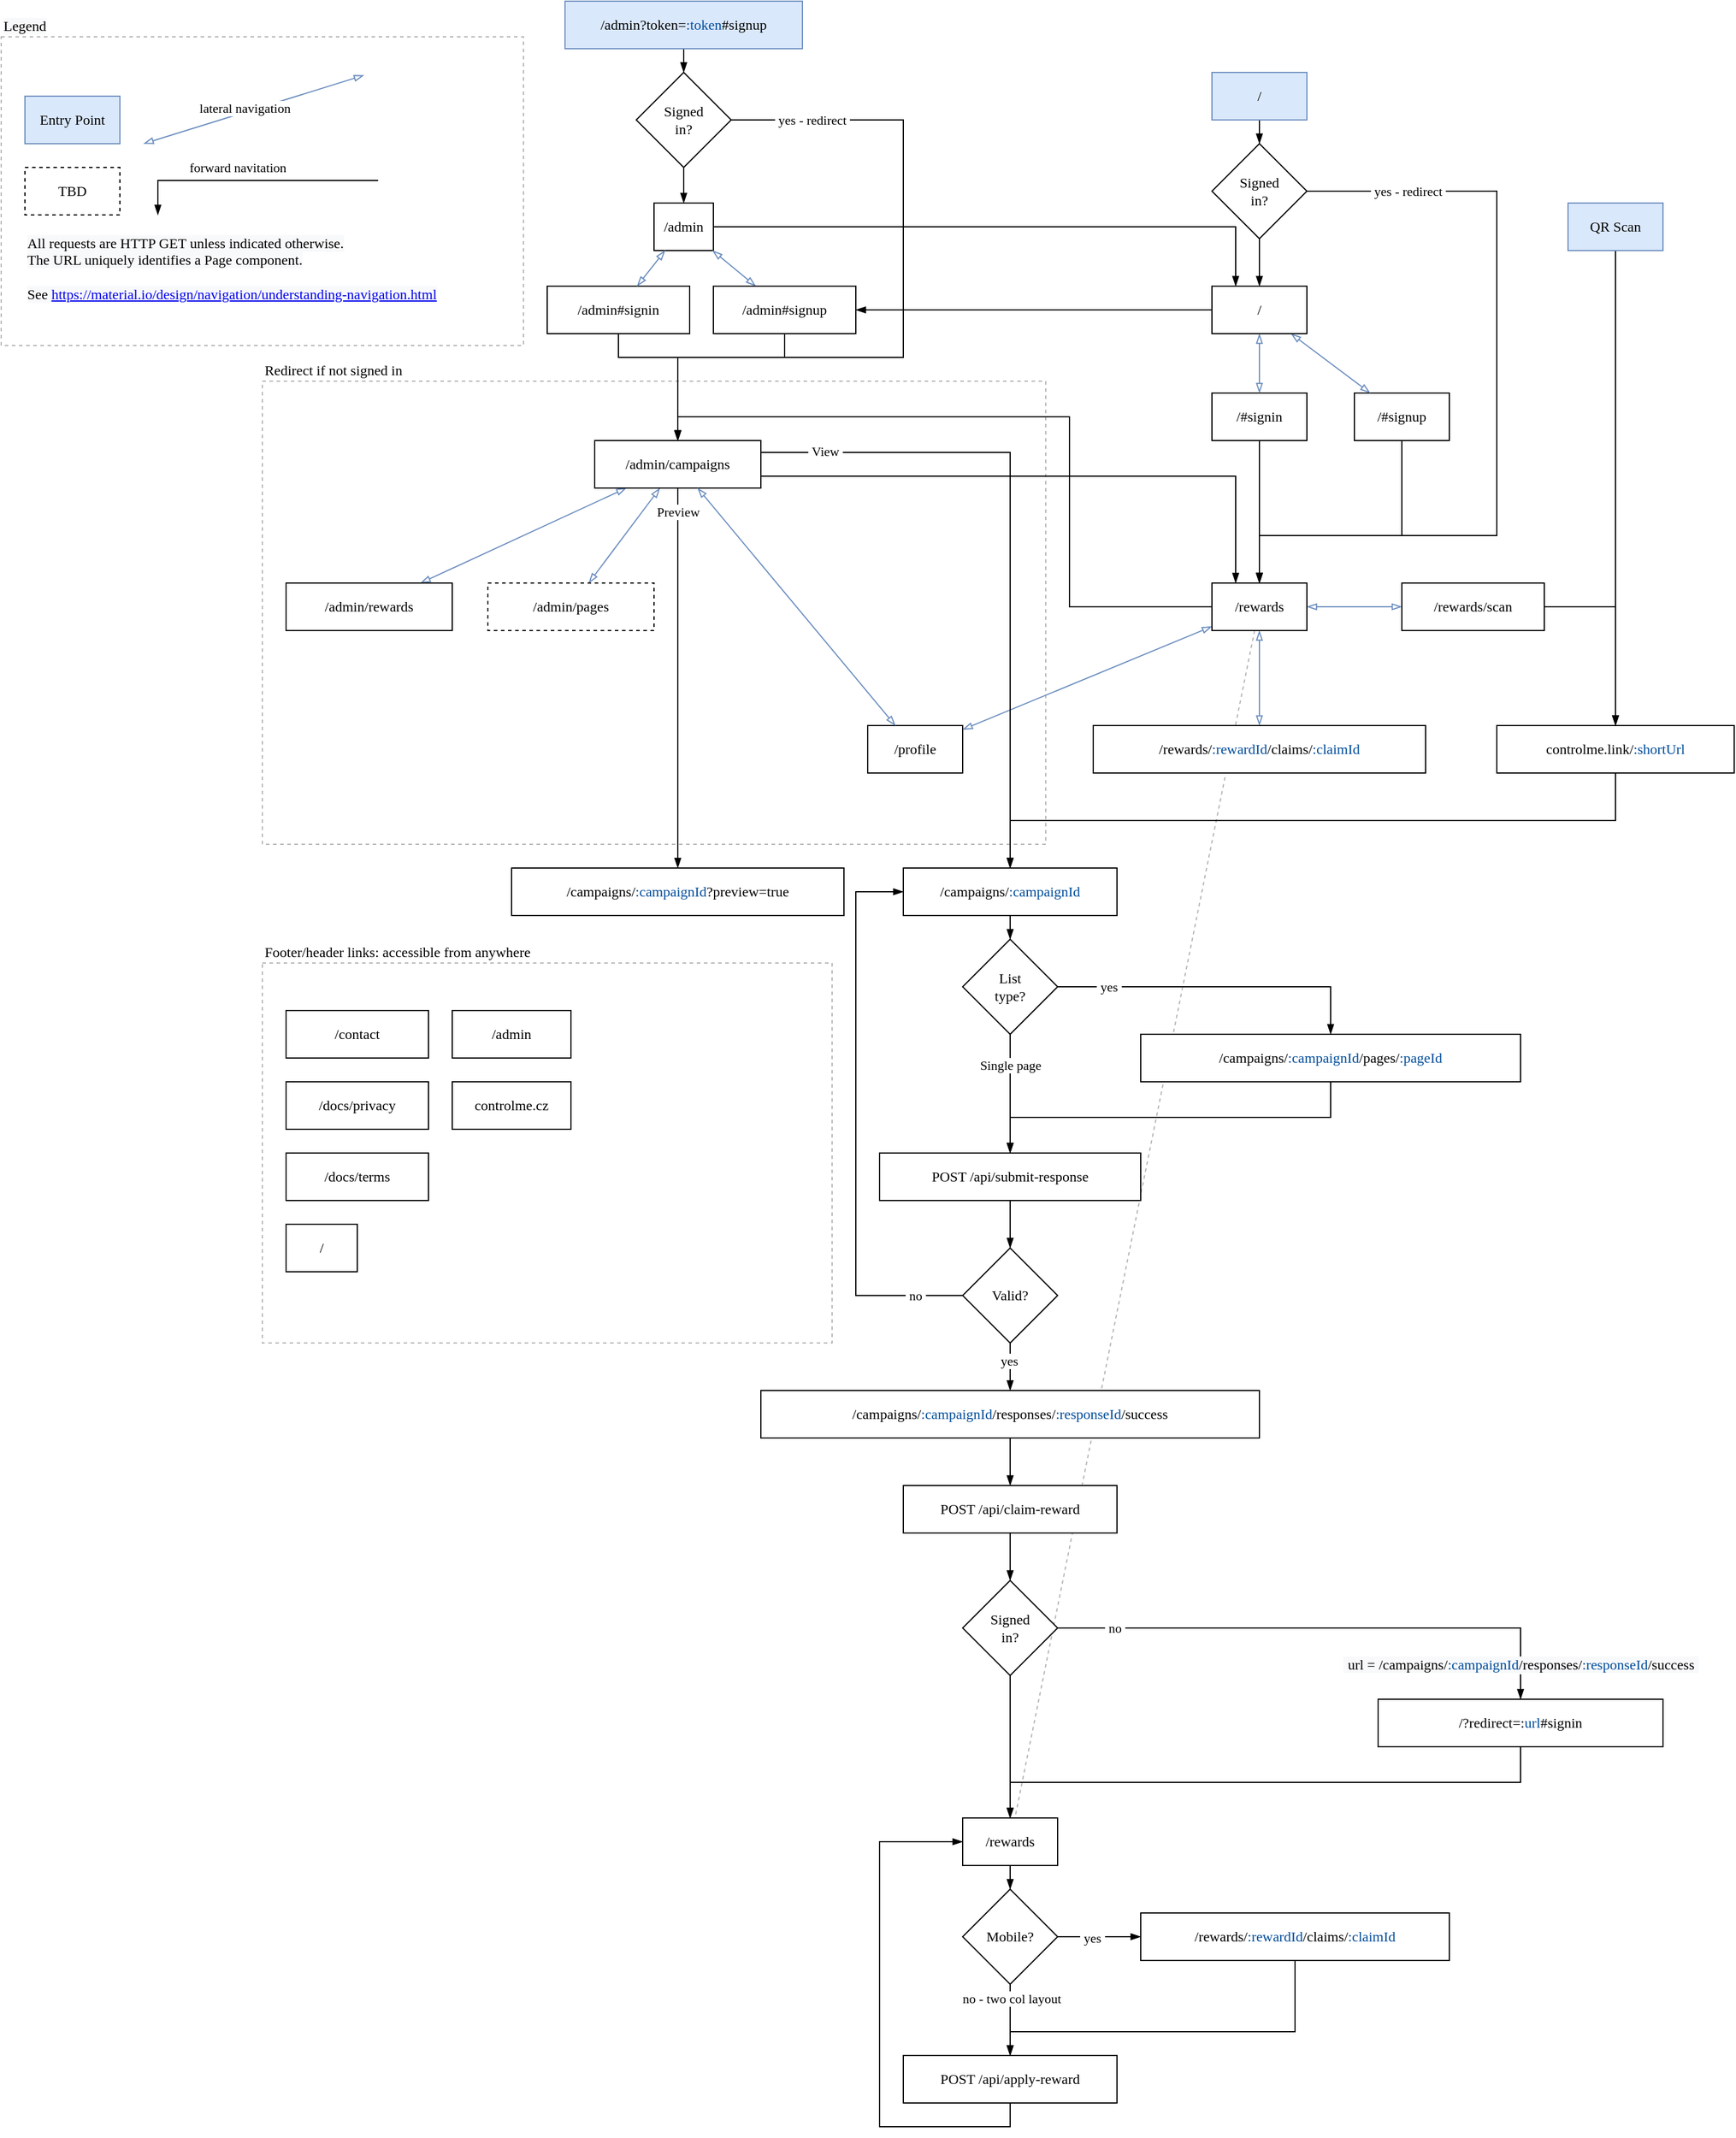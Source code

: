 <mxfile version="15.2.7" type="github" pages="8">
  <diagram id="mbaRXhRz3xkj8Rfi8v8a" name="route-structure">
    <mxGraphModel dx="2270" dy="1926" grid="1" gridSize="10" guides="1" tooltips="1" connect="1" arrows="1" fold="1" page="1" pageScale="1" pageWidth="850" pageHeight="1100" math="0" shadow="0">
      <root>
        <mxCell id="dhA4t07S4uWJ6rjQIJ3m-0" />
        <mxCell id="dhA4t07S4uWJ6rjQIJ3m-1" parent="dhA4t07S4uWJ6rjQIJ3m-0" />
        <mxCell id="zdj2hDCgFqkJGjqUq_kK-158" value="Footer/header links: accessible from anywhere" style="rounded=0;whiteSpace=wrap;html=1;fontFamily=Fira Code;fontSource=https%3A%2F%2Ffonts.googleapis.com%2Fcss%3Ffamily%3DFira%2BCode;labelPosition=center;verticalLabelPosition=top;align=left;verticalAlign=bottom;strokeColor=#B3B3B3;fillColor=none;dashed=1;" vertex="1" parent="dhA4t07S4uWJ6rjQIJ3m-1">
          <mxGeometry x="-540" y="680" width="480" height="320" as="geometry" />
        </mxCell>
        <mxCell id="zdj2hDCgFqkJGjqUq_kK-60" value="&lt;span style=&quot;font-family: &amp;quot;fira code&amp;quot;; font-size: 12px; font-style: normal; font-weight: 400; letter-spacing: normal; text-indent: 0px; text-transform: none; word-spacing: 0px; background-color: rgb(248, 249, 250); display: inline; float: none;&quot;&gt;Legend&lt;/span&gt;" style="text;whiteSpace=wrap;html=1;fontFamily=Fira Code;strokeColor=#B3B3B3;dashed=1;labelPosition=center;verticalLabelPosition=top;align=left;verticalAlign=bottom;fontColor=#000000;" vertex="1" parent="dhA4t07S4uWJ6rjQIJ3m-1">
          <mxGeometry x="-760" y="-100" width="440" height="260" as="geometry" />
        </mxCell>
        <mxCell id="zdj2hDCgFqkJGjqUq_kK-65" value="Redirect if not signed in" style="rounded=0;whiteSpace=wrap;html=1;fontFamily=Fira Code;fontSource=https%3A%2F%2Ffonts.googleapis.com%2Fcss%3Ffamily%3DFira%2BCode;labelPosition=center;verticalLabelPosition=top;align=left;verticalAlign=bottom;strokeColor=#B3B3B3;fillColor=none;dashed=1;" vertex="1" parent="dhA4t07S4uWJ6rjQIJ3m-1">
          <mxGeometry x="-540" y="190" width="660" height="390" as="geometry" />
        </mxCell>
        <mxCell id="zdj2hDCgFqkJGjqUq_kK-7" style="edgeStyle=orthogonalEdgeStyle;rounded=0;orthogonalLoop=1;jettySize=auto;html=1;exitX=0.5;exitY=1;exitDx=0;exitDy=0;entryX=0.5;entryY=0;entryDx=0;entryDy=0;endArrow=blockThin;endFill=1;" edge="1" parent="dhA4t07S4uWJ6rjQIJ3m-1" source="zdj2hDCgFqkJGjqUq_kK-1" target="zdj2hDCgFqkJGjqUq_kK-5">
          <mxGeometry relative="1" as="geometry" />
        </mxCell>
        <mxCell id="zdj2hDCgFqkJGjqUq_kK-1" value="/#signin" style="rounded=0;whiteSpace=wrap;html=1;fontFamily=Fira Code;fontSource=https%3A%2F%2Ffonts.googleapis.com%2Fcss%3Ffamily%3DFira%2BCode;" vertex="1" parent="dhA4t07S4uWJ6rjQIJ3m-1">
          <mxGeometry x="260" y="200" width="80" height="40" as="geometry" />
        </mxCell>
        <mxCell id="zdj2hDCgFqkJGjqUq_kK-8" style="edgeStyle=orthogonalEdgeStyle;rounded=0;orthogonalLoop=1;jettySize=auto;html=1;exitX=0.5;exitY=1;exitDx=0;exitDy=0;entryX=0.5;entryY=0;entryDx=0;entryDy=0;endArrow=blockThin;endFill=1;" edge="1" parent="dhA4t07S4uWJ6rjQIJ3m-1" source="zdj2hDCgFqkJGjqUq_kK-3" target="zdj2hDCgFqkJGjqUq_kK-5">
          <mxGeometry relative="1" as="geometry">
            <Array as="points">
              <mxPoint x="420" y="320" />
              <mxPoint x="300" y="320" />
            </Array>
          </mxGeometry>
        </mxCell>
        <mxCell id="zdj2hDCgFqkJGjqUq_kK-3" value="/#signup" style="rounded=0;whiteSpace=wrap;html=1;fontFamily=Fira Code;fontSource=https%3A%2F%2Ffonts.googleapis.com%2Fcss%3Ffamily%3DFira%2BCode;" vertex="1" parent="dhA4t07S4uWJ6rjQIJ3m-1">
          <mxGeometry x="380" y="200" width="80" height="40" as="geometry" />
        </mxCell>
        <mxCell id="zdj2hDCgFqkJGjqUq_kK-63" style="edgeStyle=orthogonalEdgeStyle;rounded=0;orthogonalLoop=1;jettySize=auto;html=1;exitX=0;exitY=0.5;exitDx=0;exitDy=0;entryX=0.5;entryY=0;entryDx=0;entryDy=0;fontFamily=Fira Code;fontSource=https%3A%2F%2Ffonts.googleapis.com%2Fcss%3Ffamily%3DFira%2BCode;endArrow=blockThin;endFill=1;" edge="1" parent="dhA4t07S4uWJ6rjQIJ3m-1" source="zdj2hDCgFqkJGjqUq_kK-5" target="zdj2hDCgFqkJGjqUq_kK-22">
          <mxGeometry relative="1" as="geometry">
            <Array as="points">
              <mxPoint x="140" y="380" />
              <mxPoint x="140" y="220" />
              <mxPoint x="-190" y="220" />
            </Array>
          </mxGeometry>
        </mxCell>
        <mxCell id="zdj2hDCgFqkJGjqUq_kK-102" style="edgeStyle=none;rounded=0;orthogonalLoop=1;jettySize=auto;html=1;fontFamily=Fira Code;fontSource=https%3A%2F%2Ffonts.googleapis.com%2Fcss%3Ffamily%3DFira%2BCode;startArrow=blockThin;startFill=0;endArrow=blockThin;endFill=0;fillColor=#dae8fc;strokeColor=#6c8ebf;" edge="1" parent="dhA4t07S4uWJ6rjQIJ3m-1" source="zdj2hDCgFqkJGjqUq_kK-5" target="zdj2hDCgFqkJGjqUq_kK-77">
          <mxGeometry relative="1" as="geometry" />
        </mxCell>
        <mxCell id="zdj2hDCgFqkJGjqUq_kK-105" style="edgeStyle=none;rounded=0;orthogonalLoop=1;jettySize=auto;html=1;exitX=1;exitY=0.5;exitDx=0;exitDy=0;entryX=0;entryY=0.5;entryDx=0;entryDy=0;fontFamily=Fira Code;fontSource=https%3A%2F%2Ffonts.googleapis.com%2Fcss%3Ffamily%3DFira%2BCode;startArrow=blockThin;startFill=0;endArrow=blockThin;endFill=0;fillColor=#dae8fc;strokeColor=#6c8ebf;" edge="1" parent="dhA4t07S4uWJ6rjQIJ3m-1" source="zdj2hDCgFqkJGjqUq_kK-5" target="zdj2hDCgFqkJGjqUq_kK-11">
          <mxGeometry relative="1" as="geometry" />
        </mxCell>
        <mxCell id="zdj2hDCgFqkJGjqUq_kK-106" style="edgeStyle=none;rounded=0;orthogonalLoop=1;jettySize=auto;html=1;exitX=0.5;exitY=1;exitDx=0;exitDy=0;entryX=0.5;entryY=0;entryDx=0;entryDy=0;fontFamily=Fira Code;fontSource=https%3A%2F%2Ffonts.googleapis.com%2Fcss%3Ffamily%3DFira%2BCode;startArrow=blockThin;startFill=0;endArrow=blockThin;endFill=0;fillColor=#dae8fc;strokeColor=#6c8ebf;" edge="1" parent="dhA4t07S4uWJ6rjQIJ3m-1" source="zdj2hDCgFqkJGjqUq_kK-5" target="zdj2hDCgFqkJGjqUq_kK-9">
          <mxGeometry relative="1" as="geometry" />
        </mxCell>
        <mxCell id="zdj2hDCgFqkJGjqUq_kK-153" style="rounded=0;orthogonalLoop=1;jettySize=auto;html=1;fontFamily=Fira Code;fontSource=https%3A%2F%2Ffonts.googleapis.com%2Fcss%3Ffamily%3DFira%2BCode;fontColor=#000000;startArrow=none;startFill=0;endArrow=none;endFill=0;dashed=1;strokeColor=#B3B3B3;" edge="1" parent="dhA4t07S4uWJ6rjQIJ3m-1" source="zdj2hDCgFqkJGjqUq_kK-5" target="zdj2hDCgFqkJGjqUq_kK-66">
          <mxGeometry relative="1" as="geometry" />
        </mxCell>
        <mxCell id="zdj2hDCgFqkJGjqUq_kK-5" value="/rewards" style="rounded=0;whiteSpace=wrap;html=1;fontFamily=Fira Code;fontSource=https%3A%2F%2Ffonts.googleapis.com%2Fcss%3Ffamily%3DFira%2BCode;" vertex="1" parent="dhA4t07S4uWJ6rjQIJ3m-1">
          <mxGeometry x="260" y="360" width="80" height="40" as="geometry" />
        </mxCell>
        <mxCell id="zdj2hDCgFqkJGjqUq_kK-9" value="/rewards/&lt;font color=&quot;#004c99&quot;&gt;:rewardId&lt;/font&gt;/claims/&lt;font color=&quot;#004c99&quot;&gt;:claimId&lt;/font&gt;" style="rounded=0;whiteSpace=wrap;html=1;fontFamily=Fira Code;fontSource=https%3A%2F%2Ffonts.googleapis.com%2Fcss%3Ffamily%3DFira%2BCode;" vertex="1" parent="dhA4t07S4uWJ6rjQIJ3m-1">
          <mxGeometry x="160" y="480" width="280" height="40" as="geometry" />
        </mxCell>
        <mxCell id="zdj2hDCgFqkJGjqUq_kK-18" style="edgeStyle=orthogonalEdgeStyle;rounded=0;orthogonalLoop=1;jettySize=auto;html=1;exitX=1;exitY=0.5;exitDx=0;exitDy=0;entryX=0.5;entryY=0;entryDx=0;entryDy=0;endArrow=blockThin;endFill=1;" edge="1" parent="dhA4t07S4uWJ6rjQIJ3m-1" source="zdj2hDCgFqkJGjqUq_kK-11" target="zdj2hDCgFqkJGjqUq_kK-13">
          <mxGeometry relative="1" as="geometry" />
        </mxCell>
        <mxCell id="zdj2hDCgFqkJGjqUq_kK-11" value="/rewards/scan" style="rounded=0;whiteSpace=wrap;html=1;fontFamily=Fira Code;fontSource=https%3A%2F%2Ffonts.googleapis.com%2Fcss%3Ffamily%3DFira%2BCode;" vertex="1" parent="dhA4t07S4uWJ6rjQIJ3m-1">
          <mxGeometry x="420" y="360" width="120" height="40" as="geometry" />
        </mxCell>
        <mxCell id="zdj2hDCgFqkJGjqUq_kK-32" style="edgeStyle=orthogonalEdgeStyle;rounded=0;orthogonalLoop=1;jettySize=auto;html=1;exitX=0.5;exitY=1;exitDx=0;exitDy=0;entryX=0.5;entryY=0;entryDx=0;entryDy=0;endArrow=blockThin;endFill=1;" edge="1" parent="dhA4t07S4uWJ6rjQIJ3m-1" source="zdj2hDCgFqkJGjqUq_kK-13" target="zdj2hDCgFqkJGjqUq_kK-28">
          <mxGeometry relative="1" as="geometry" />
        </mxCell>
        <mxCell id="zdj2hDCgFqkJGjqUq_kK-13" value="controlme.link/&lt;font color=&quot;#004c99&quot;&gt;:shortUrl&lt;/font&gt;" style="rounded=0;whiteSpace=wrap;html=1;fontFamily=Fira Code;fontSource=https%3A%2F%2Ffonts.googleapis.com%2Fcss%3Ffamily%3DFira%2BCode;" vertex="1" parent="dhA4t07S4uWJ6rjQIJ3m-1">
          <mxGeometry x="500" y="480" width="200" height="40" as="geometry" />
        </mxCell>
        <mxCell id="zdj2hDCgFqkJGjqUq_kK-15" value="Entry Point" style="rounded=0;whiteSpace=wrap;html=1;fontFamily=Fira Code;fontSource=https%3A%2F%2Ffonts.googleapis.com%2Fcss%3Ffamily%3DFira%2BCode;fillColor=#dae8fc;strokeColor=#6c8ebf;" vertex="1" parent="dhA4t07S4uWJ6rjQIJ3m-1">
          <mxGeometry x="-740" y="-50" width="80" height="40" as="geometry" />
        </mxCell>
        <mxCell id="zdj2hDCgFqkJGjqUq_kK-17" style="edgeStyle=orthogonalEdgeStyle;rounded=0;orthogonalLoop=1;jettySize=auto;html=1;exitX=0.5;exitY=1;exitDx=0;exitDy=0;entryX=0.5;entryY=0;entryDx=0;entryDy=0;endArrow=blockThin;endFill=1;" edge="1" parent="dhA4t07S4uWJ6rjQIJ3m-1" source="zdj2hDCgFqkJGjqUq_kK-16" target="zdj2hDCgFqkJGjqUq_kK-13">
          <mxGeometry relative="1" as="geometry" />
        </mxCell>
        <mxCell id="zdj2hDCgFqkJGjqUq_kK-16" value="QR Scan" style="rounded=0;whiteSpace=wrap;html=1;fontFamily=Fira Code;fontSource=https%3A%2F%2Ffonts.googleapis.com%2Fcss%3Ffamily%3DFira%2BCode;fillColor=#dae8fc;strokeColor=#6c8ebf;" vertex="1" parent="dhA4t07S4uWJ6rjQIJ3m-1">
          <mxGeometry x="560" y="40" width="80" height="40" as="geometry" />
        </mxCell>
        <mxCell id="zdj2hDCgFqkJGjqUq_kK-19" value="TBD" style="rounded=0;whiteSpace=wrap;html=1;fontFamily=Fira Code;fontSource=https%3A%2F%2Ffonts.googleapis.com%2Fcss%3Ffamily%3DFira%2BCode;dashed=1;" vertex="1" parent="dhA4t07S4uWJ6rjQIJ3m-1">
          <mxGeometry x="-740" y="10" width="80" height="40" as="geometry" />
        </mxCell>
        <mxCell id="zdj2hDCgFqkJGjqUq_kK-29" value="" style="edgeStyle=orthogonalEdgeStyle;rounded=0;orthogonalLoop=1;jettySize=auto;html=1;endArrow=blockThin;endFill=1;exitX=1;exitY=0.25;exitDx=0;exitDy=0;" edge="1" parent="dhA4t07S4uWJ6rjQIJ3m-1" source="zdj2hDCgFqkJGjqUq_kK-22" target="zdj2hDCgFqkJGjqUq_kK-28">
          <mxGeometry relative="1" as="geometry" />
        </mxCell>
        <mxCell id="zdj2hDCgFqkJGjqUq_kK-34" value="&amp;nbsp;View&amp;nbsp;" style="edgeLabel;html=1;align=center;verticalAlign=middle;resizable=0;points=[];fontFamily=Fira Code;" vertex="1" connectable="0" parent="zdj2hDCgFqkJGjqUq_kK-29">
          <mxGeometry x="-0.807" y="1" relative="1" as="geometry">
            <mxPoint as="offset" />
          </mxGeometry>
        </mxCell>
        <mxCell id="zdj2hDCgFqkJGjqUq_kK-31" style="edgeStyle=orthogonalEdgeStyle;rounded=0;orthogonalLoop=1;jettySize=auto;html=1;exitX=0.5;exitY=1;exitDx=0;exitDy=0;entryX=0.5;entryY=0;entryDx=0;entryDy=0;endArrow=blockThin;endFill=1;" edge="1" parent="dhA4t07S4uWJ6rjQIJ3m-1" source="zdj2hDCgFqkJGjqUq_kK-22" target="zdj2hDCgFqkJGjqUq_kK-30">
          <mxGeometry relative="1" as="geometry" />
        </mxCell>
        <mxCell id="zdj2hDCgFqkJGjqUq_kK-33" value="Preview" style="edgeLabel;html=1;align=center;verticalAlign=middle;resizable=0;points=[];fontFamily=Fira Code;fontSource=https%3A%2F%2Ffonts.googleapis.com%2Fcss%3Ffamily%3DFira%2BCode;" vertex="1" connectable="0" parent="zdj2hDCgFqkJGjqUq_kK-31">
          <mxGeometry x="-0.119" y="1" relative="1" as="geometry">
            <mxPoint x="-1" y="-121" as="offset" />
          </mxGeometry>
        </mxCell>
        <mxCell id="zdj2hDCgFqkJGjqUq_kK-64" style="edgeStyle=orthogonalEdgeStyle;rounded=0;orthogonalLoop=1;jettySize=auto;html=1;exitX=1;exitY=0.75;exitDx=0;exitDy=0;entryX=0.25;entryY=0;entryDx=0;entryDy=0;fontFamily=Fira Code;fontSource=https%3A%2F%2Ffonts.googleapis.com%2Fcss%3Ffamily%3DFira%2BCode;endArrow=blockThin;endFill=1;" edge="1" parent="dhA4t07S4uWJ6rjQIJ3m-1" source="zdj2hDCgFqkJGjqUq_kK-22" target="zdj2hDCgFqkJGjqUq_kK-5">
          <mxGeometry relative="1" as="geometry" />
        </mxCell>
        <mxCell id="zdj2hDCgFqkJGjqUq_kK-108" style="edgeStyle=none;rounded=0;orthogonalLoop=1;jettySize=auto;html=1;fontFamily=Fira Code;fontSource=https%3A%2F%2Ffonts.googleapis.com%2Fcss%3Ffamily%3DFira%2BCode;startArrow=blockThin;startFill=0;endArrow=blockThin;endFill=0;fillColor=#dae8fc;strokeColor=#6c8ebf;" edge="1" parent="dhA4t07S4uWJ6rjQIJ3m-1" source="zdj2hDCgFqkJGjqUq_kK-22" target="zdj2hDCgFqkJGjqUq_kK-24">
          <mxGeometry relative="1" as="geometry" />
        </mxCell>
        <mxCell id="zdj2hDCgFqkJGjqUq_kK-109" style="edgeStyle=none;rounded=0;orthogonalLoop=1;jettySize=auto;html=1;fontFamily=Fira Code;fontSource=https%3A%2F%2Ffonts.googleapis.com%2Fcss%3Ffamily%3DFira%2BCode;startArrow=blockThin;startFill=0;endArrow=blockThin;endFill=0;fillColor=#dae8fc;strokeColor=#6c8ebf;" edge="1" parent="dhA4t07S4uWJ6rjQIJ3m-1" source="zdj2hDCgFqkJGjqUq_kK-22" target="zdj2hDCgFqkJGjqUq_kK-26">
          <mxGeometry relative="1" as="geometry" />
        </mxCell>
        <mxCell id="zdj2hDCgFqkJGjqUq_kK-22" value="/admin/campaigns" style="rounded=0;whiteSpace=wrap;html=1;fontFamily=Fira Code;fontSource=https%3A%2F%2Ffonts.googleapis.com%2Fcss%3Ffamily%3DFira%2BCode;" vertex="1" parent="dhA4t07S4uWJ6rjQIJ3m-1">
          <mxGeometry x="-260" y="240" width="140" height="40" as="geometry" />
        </mxCell>
        <mxCell id="zdj2hDCgFqkJGjqUq_kK-24" value="/admin/rewards" style="rounded=0;whiteSpace=wrap;html=1;fontFamily=Fira Code;fontSource=https%3A%2F%2Ffonts.googleapis.com%2Fcss%3Ffamily%3DFira%2BCode;" vertex="1" parent="dhA4t07S4uWJ6rjQIJ3m-1">
          <mxGeometry x="-520" y="360" width="140" height="40" as="geometry" />
        </mxCell>
        <mxCell id="zdj2hDCgFqkJGjqUq_kK-26" value="/admin/pages" style="rounded=0;whiteSpace=wrap;html=1;fontFamily=Fira Code;fontSource=https%3A%2F%2Ffonts.googleapis.com%2Fcss%3Ffamily%3DFira%2BCode;dashed=1;" vertex="1" parent="dhA4t07S4uWJ6rjQIJ3m-1">
          <mxGeometry x="-350" y="360" width="140" height="40" as="geometry" />
        </mxCell>
        <mxCell id="zdj2hDCgFqkJGjqUq_kK-42" style="edgeStyle=orthogonalEdgeStyle;rounded=0;orthogonalLoop=1;jettySize=auto;html=1;exitX=0.5;exitY=1;exitDx=0;exitDy=0;entryX=0.5;entryY=0;entryDx=0;entryDy=0;fontFamily=Fira Code;fontSource=https%3A%2F%2Ffonts.googleapis.com%2Fcss%3Ffamily%3DFira%2BCode;endArrow=blockThin;endFill=1;" edge="1" parent="dhA4t07S4uWJ6rjQIJ3m-1" source="zdj2hDCgFqkJGjqUq_kK-28" target="zdj2hDCgFqkJGjqUq_kK-41">
          <mxGeometry relative="1" as="geometry" />
        </mxCell>
        <mxCell id="zdj2hDCgFqkJGjqUq_kK-28" value="/campaigns/&lt;font color=&quot;#004c99&quot;&gt;:campaignId&lt;/font&gt;" style="rounded=0;whiteSpace=wrap;html=1;fontFamily=Fira Code;fontSource=https%3A%2F%2Ffonts.googleapis.com%2Fcss%3Ffamily%3DFira%2BCode;" vertex="1" parent="dhA4t07S4uWJ6rjQIJ3m-1">
          <mxGeometry y="600" width="180" height="40" as="geometry" />
        </mxCell>
        <mxCell id="zdj2hDCgFqkJGjqUq_kK-30" value="/campaigns/&lt;font color=&quot;#004c99&quot;&gt;:campaignId&lt;/font&gt;?preview=true" style="rounded=0;whiteSpace=wrap;html=1;fontFamily=Fira Code;fontSource=https%3A%2F%2Ffonts.googleapis.com%2Fcss%3Ffamily%3DFira%2BCode;" vertex="1" parent="dhA4t07S4uWJ6rjQIJ3m-1">
          <mxGeometry x="-330" y="600" width="280" height="40" as="geometry" />
        </mxCell>
        <mxCell id="zdj2hDCgFqkJGjqUq_kK-39" style="edgeStyle=orthogonalEdgeStyle;rounded=0;orthogonalLoop=1;jettySize=auto;html=1;exitX=0.5;exitY=1;exitDx=0;exitDy=0;entryX=0.5;entryY=0;entryDx=0;entryDy=0;fontFamily=Fira Code;fontSource=https%3A%2F%2Ffonts.googleapis.com%2Fcss%3Ffamily%3DFira%2BCode;endArrow=blockThin;endFill=1;" edge="1" parent="dhA4t07S4uWJ6rjQIJ3m-1" source="zdj2hDCgFqkJGjqUq_kK-35" target="zdj2hDCgFqkJGjqUq_kK-37">
          <mxGeometry relative="1" as="geometry" />
        </mxCell>
        <mxCell id="zdj2hDCgFqkJGjqUq_kK-35" value="/campaigns/&lt;font color=&quot;#004c99&quot;&gt;:campaignId&lt;/font&gt;/pages/&lt;font color=&quot;#004c99&quot;&gt;:pageId&lt;/font&gt;" style="rounded=0;whiteSpace=wrap;html=1;fontFamily=Fira Code;fontSource=https%3A%2F%2Ffonts.googleapis.com%2Fcss%3Ffamily%3DFira%2BCode;" vertex="1" parent="dhA4t07S4uWJ6rjQIJ3m-1">
          <mxGeometry x="200" y="740" width="320" height="40" as="geometry" />
        </mxCell>
        <mxCell id="zdj2hDCgFqkJGjqUq_kK-75" style="edgeStyle=orthogonalEdgeStyle;rounded=0;orthogonalLoop=1;jettySize=auto;html=1;exitX=0.5;exitY=1;exitDx=0;exitDy=0;entryX=0.5;entryY=0;entryDx=0;entryDy=0;fontFamily=Fira Code;fontSource=https%3A%2F%2Ffonts.googleapis.com%2Fcss%3Ffamily%3DFira%2BCode;endArrow=blockThin;endFill=1;" edge="1" parent="dhA4t07S4uWJ6rjQIJ3m-1" source="zdj2hDCgFqkJGjqUq_kK-37" target="zdj2hDCgFqkJGjqUq_kK-74">
          <mxGeometry relative="1" as="geometry" />
        </mxCell>
        <mxCell id="zdj2hDCgFqkJGjqUq_kK-37" value="POST /api/submit-response" style="rounded=0;whiteSpace=wrap;html=1;fontFamily=Fira Code;fontSource=https%3A%2F%2Ffonts.googleapis.com%2Fcss%3Ffamily%3DFira%2BCode;" vertex="1" parent="dhA4t07S4uWJ6rjQIJ3m-1">
          <mxGeometry x="-20" y="840" width="220" height="40" as="geometry" />
        </mxCell>
        <mxCell id="zdj2hDCgFqkJGjqUq_kK-43" style="edgeStyle=orthogonalEdgeStyle;rounded=0;orthogonalLoop=1;jettySize=auto;html=1;exitX=1;exitY=0.5;exitDx=0;exitDy=0;entryX=0.5;entryY=0;entryDx=0;entryDy=0;fontFamily=Fira Code;fontSource=https%3A%2F%2Ffonts.googleapis.com%2Fcss%3Ffamily%3DFira%2BCode;endArrow=blockThin;endFill=1;" edge="1" parent="dhA4t07S4uWJ6rjQIJ3m-1" source="zdj2hDCgFqkJGjqUq_kK-41" target="zdj2hDCgFqkJGjqUq_kK-35">
          <mxGeometry relative="1" as="geometry" />
        </mxCell>
        <mxCell id="zdj2hDCgFqkJGjqUq_kK-46" value="&amp;nbsp;yes&amp;nbsp;" style="edgeLabel;html=1;align=center;verticalAlign=middle;resizable=0;points=[];fontFamily=Fira Code;" vertex="1" connectable="0" parent="zdj2hDCgFqkJGjqUq_kK-43">
          <mxGeometry x="-0.817" y="3" relative="1" as="geometry">
            <mxPoint x="18" y="3" as="offset" />
          </mxGeometry>
        </mxCell>
        <mxCell id="zdj2hDCgFqkJGjqUq_kK-44" style="edgeStyle=orthogonalEdgeStyle;rounded=0;orthogonalLoop=1;jettySize=auto;html=1;exitX=0.5;exitY=1;exitDx=0;exitDy=0;entryX=0.5;entryY=0;entryDx=0;entryDy=0;fontFamily=Fira Code;fontSource=https%3A%2F%2Ffonts.googleapis.com%2Fcss%3Ffamily%3DFira%2BCode;endArrow=blockThin;endFill=1;" edge="1" parent="dhA4t07S4uWJ6rjQIJ3m-1" source="zdj2hDCgFqkJGjqUq_kK-41" target="zdj2hDCgFqkJGjqUq_kK-37">
          <mxGeometry relative="1" as="geometry" />
        </mxCell>
        <mxCell id="zdj2hDCgFqkJGjqUq_kK-45" value="&amp;nbsp;Single page&amp;nbsp;" style="edgeLabel;html=1;align=center;verticalAlign=middle;resizable=0;points=[];fontFamily=Fira Code;" vertex="1" connectable="0" parent="zdj2hDCgFqkJGjqUq_kK-44">
          <mxGeometry x="-0.72" y="-1" relative="1" as="geometry">
            <mxPoint x="1" y="12" as="offset" />
          </mxGeometry>
        </mxCell>
        <mxCell id="zdj2hDCgFqkJGjqUq_kK-41" value="List &lt;br&gt;type?" style="rhombus;whiteSpace=wrap;html=1;fontFamily=Fira Code;fontSource=https%3A%2F%2Ffonts.googleapis.com%2Fcss%3Ffamily%3DFira%2BCode;" vertex="1" parent="dhA4t07S4uWJ6rjQIJ3m-1">
          <mxGeometry x="50" y="660" width="80" height="80" as="geometry" />
        </mxCell>
        <mxCell id="zdj2hDCgFqkJGjqUq_kK-166" style="edgeStyle=orthogonalEdgeStyle;rounded=0;orthogonalLoop=1;jettySize=auto;html=1;exitX=0.5;exitY=1;exitDx=0;exitDy=0;entryX=0.5;entryY=0;entryDx=0;entryDy=0;fontFamily=Fira Code;fontSource=https%3A%2F%2Ffonts.googleapis.com%2Fcss%3Ffamily%3DFira%2BCode;fontColor=#000000;startArrow=none;startFill=0;endArrow=blockThin;endFill=1;strokeColor=#000000;" edge="1" parent="dhA4t07S4uWJ6rjQIJ3m-1" source="zdj2hDCgFqkJGjqUq_kK-47" target="zdj2hDCgFqkJGjqUq_kK-126">
          <mxGeometry relative="1" as="geometry" />
        </mxCell>
        <mxCell id="zdj2hDCgFqkJGjqUq_kK-47" value="/admin?token=&lt;font color=&quot;#004c99&quot;&gt;:token&lt;/font&gt;#signup" style="rounded=0;whiteSpace=wrap;html=1;fontFamily=Fira Code;fontSource=https%3A%2F%2Ffonts.googleapis.com%2Fcss%3Ffamily%3DFira%2BCode;fillColor=#dae8fc;strokeColor=#6c8ebf;" vertex="1" parent="dhA4t07S4uWJ6rjQIJ3m-1">
          <mxGeometry x="-285" y="-130" width="200" height="40" as="geometry" />
        </mxCell>
        <mxCell id="zdj2hDCgFqkJGjqUq_kK-52" style="edgeStyle=orthogonalEdgeStyle;rounded=0;orthogonalLoop=1;jettySize=auto;html=1;exitX=0.5;exitY=1;exitDx=0;exitDy=0;entryX=0.5;entryY=0;entryDx=0;entryDy=0;fontFamily=Fira Code;fontSource=https%3A%2F%2Ffonts.googleapis.com%2Fcss%3Ffamily%3DFira%2BCode;endArrow=blockThin;endFill=1;" edge="1" parent="dhA4t07S4uWJ6rjQIJ3m-1" source="zdj2hDCgFqkJGjqUq_kK-49" target="zdj2hDCgFqkJGjqUq_kK-50">
          <mxGeometry relative="1" as="geometry" />
        </mxCell>
        <mxCell id="zdj2hDCgFqkJGjqUq_kK-49" value="/" style="rounded=0;whiteSpace=wrap;html=1;fontFamily=Fira Code;fontSource=https%3A%2F%2Ffonts.googleapis.com%2Fcss%3Ffamily%3DFira%2BCode;fillColor=#dae8fc;strokeColor=#6c8ebf;" vertex="1" parent="dhA4t07S4uWJ6rjQIJ3m-1">
          <mxGeometry x="260" y="-70" width="80" height="40" as="geometry" />
        </mxCell>
        <mxCell id="zdj2hDCgFqkJGjqUq_kK-53" style="edgeStyle=orthogonalEdgeStyle;rounded=0;orthogonalLoop=1;jettySize=auto;html=1;exitX=1;exitY=0.5;exitDx=0;exitDy=0;entryX=0.5;entryY=0;entryDx=0;entryDy=0;fontFamily=Fira Code;fontSource=https%3A%2F%2Ffonts.googleapis.com%2Fcss%3Ffamily%3DFira%2BCode;endArrow=blockThin;endFill=1;" edge="1" parent="dhA4t07S4uWJ6rjQIJ3m-1" source="zdj2hDCgFqkJGjqUq_kK-50" target="zdj2hDCgFqkJGjqUq_kK-5">
          <mxGeometry relative="1" as="geometry">
            <Array as="points">
              <mxPoint x="500" y="30" />
              <mxPoint x="500" y="320" />
              <mxPoint x="300" y="320" />
            </Array>
          </mxGeometry>
        </mxCell>
        <mxCell id="zdj2hDCgFqkJGjqUq_kK-54" value="&amp;nbsp;yes - redirect&amp;nbsp;" style="edgeLabel;html=1;align=center;verticalAlign=middle;resizable=0;points=[];fontFamily=Fira Code;" vertex="1" connectable="0" parent="zdj2hDCgFqkJGjqUq_kK-53">
          <mxGeometry x="-0.914" y="1" relative="1" as="geometry">
            <mxPoint x="55" y="1" as="offset" />
          </mxGeometry>
        </mxCell>
        <mxCell id="zdj2hDCgFqkJGjqUq_kK-121" style="edgeStyle=orthogonalEdgeStyle;rounded=0;orthogonalLoop=1;jettySize=auto;html=1;exitX=0.5;exitY=1;exitDx=0;exitDy=0;entryX=0.5;entryY=0;entryDx=0;entryDy=0;fontFamily=Fira Code;fontSource=https%3A%2F%2Ffonts.googleapis.com%2Fcss%3Ffamily%3DFira%2BCode;fontColor=#000000;startArrow=none;startFill=0;endArrow=blockThin;endFill=1;" edge="1" parent="dhA4t07S4uWJ6rjQIJ3m-1" source="zdj2hDCgFqkJGjqUq_kK-50" target="zdj2hDCgFqkJGjqUq_kK-115">
          <mxGeometry relative="1" as="geometry" />
        </mxCell>
        <mxCell id="zdj2hDCgFqkJGjqUq_kK-50" value="Signed&lt;br&gt;in?" style="rhombus;whiteSpace=wrap;html=1;fontFamily=Fira Code;fontSource=https%3A%2F%2Ffonts.googleapis.com%2Fcss%3Ffamily%3DFira%2BCode;" vertex="1" parent="dhA4t07S4uWJ6rjQIJ3m-1">
          <mxGeometry x="260" y="-10" width="80" height="80" as="geometry" />
        </mxCell>
        <mxCell id="zdj2hDCgFqkJGjqUq_kK-68" style="edgeStyle=orthogonalEdgeStyle;rounded=0;orthogonalLoop=1;jettySize=auto;html=1;exitX=1;exitY=0.5;exitDx=0;exitDy=0;entryX=0.5;entryY=0;entryDx=0;entryDy=0;fontFamily=Fira Code;fontSource=https%3A%2F%2Ffonts.googleapis.com%2Fcss%3Ffamily%3DFira%2BCode;endArrow=blockThin;endFill=1;" edge="1" parent="dhA4t07S4uWJ6rjQIJ3m-1" source="zdj2hDCgFqkJGjqUq_kK-61" target="zdj2hDCgFqkJGjqUq_kK-67">
          <mxGeometry relative="1" as="geometry" />
        </mxCell>
        <mxCell id="zdj2hDCgFqkJGjqUq_kK-80" value="&amp;nbsp;no&amp;nbsp;" style="edgeLabel;html=1;align=center;verticalAlign=middle;resizable=0;points=[];fontFamily=Fira Code;" vertex="1" connectable="0" parent="zdj2hDCgFqkJGjqUq_kK-68">
          <mxGeometry x="-0.953" relative="1" as="geometry">
            <mxPoint x="37" as="offset" />
          </mxGeometry>
        </mxCell>
        <mxCell id="zdj2hDCgFqkJGjqUq_kK-81" value="&lt;span style=&quot;font-size: 12px ; background-color: rgb(248 , 249 , 250)&quot;&gt;&amp;nbsp;url = /campaigns/&lt;/span&gt;&lt;font color=&quot;#004c99&quot; style=&quot;font-size: 12px ; background-color: rgb(248 , 249 , 250)&quot;&gt;:campaignId&lt;/font&gt;&lt;span style=&quot;font-size: 12px ; background-color: rgb(248 , 249 , 250)&quot;&gt;/responses/&lt;/span&gt;&lt;font color=&quot;#004c99&quot; style=&quot;font-size: 12px ; background-color: rgb(248 , 249 , 250)&quot;&gt;:responseId&lt;/font&gt;&lt;span style=&quot;font-size: 12px ; background-color: rgb(248 , 249 , 250)&quot;&gt;/success&amp;nbsp;&lt;/span&gt;" style="edgeLabel;html=1;align=center;verticalAlign=middle;resizable=0;points=[];fontFamily=Fira Code;" vertex="1" connectable="0" parent="zdj2hDCgFqkJGjqUq_kK-68">
          <mxGeometry x="0.902" relative="1" as="geometry">
            <mxPoint y="-7" as="offset" />
          </mxGeometry>
        </mxCell>
        <mxCell id="zdj2hDCgFqkJGjqUq_kK-88" style="edgeStyle=orthogonalEdgeStyle;rounded=0;orthogonalLoop=1;jettySize=auto;html=1;exitX=0.5;exitY=1;exitDx=0;exitDy=0;entryX=0.5;entryY=0;entryDx=0;entryDy=0;fontFamily=Fira Code;fontSource=https%3A%2F%2Ffonts.googleapis.com%2Fcss%3Ffamily%3DFira%2BCode;endArrow=blockThin;endFill=1;" edge="1" parent="dhA4t07S4uWJ6rjQIJ3m-1" source="zdj2hDCgFqkJGjqUq_kK-61" target="zdj2hDCgFqkJGjqUq_kK-66">
          <mxGeometry relative="1" as="geometry" />
        </mxCell>
        <mxCell id="zdj2hDCgFqkJGjqUq_kK-61" value="Signed&lt;br&gt;in?" style="rhombus;whiteSpace=wrap;html=1;fontFamily=Fira Code;fontSource=https%3A%2F%2Ffonts.googleapis.com%2Fcss%3Ffamily%3DFira%2BCode;" vertex="1" parent="dhA4t07S4uWJ6rjQIJ3m-1">
          <mxGeometry x="50" y="1200" width="80" height="80" as="geometry" />
        </mxCell>
        <mxCell id="zdj2hDCgFqkJGjqUq_kK-146" style="edgeStyle=orthogonalEdgeStyle;rounded=0;orthogonalLoop=1;jettySize=auto;html=1;exitX=0.5;exitY=1;exitDx=0;exitDy=0;entryX=0.5;entryY=0;entryDx=0;entryDy=0;fontFamily=Fira Code;fontSource=https%3A%2F%2Ffonts.googleapis.com%2Fcss%3Ffamily%3DFira%2BCode;fontColor=#000000;startArrow=none;startFill=0;endArrow=blockThin;endFill=1;" edge="1" parent="dhA4t07S4uWJ6rjQIJ3m-1" source="zdj2hDCgFqkJGjqUq_kK-66" target="zdj2hDCgFqkJGjqUq_kK-123">
          <mxGeometry relative="1" as="geometry" />
        </mxCell>
        <mxCell id="zdj2hDCgFqkJGjqUq_kK-66" value="/rewards" style="rounded=0;whiteSpace=wrap;html=1;fontFamily=Fira Code;fontSource=https%3A%2F%2Ffonts.googleapis.com%2Fcss%3Ffamily%3DFira%2BCode;" vertex="1" parent="dhA4t07S4uWJ6rjQIJ3m-1">
          <mxGeometry x="50" y="1400" width="80" height="40" as="geometry" />
        </mxCell>
        <mxCell id="zdj2hDCgFqkJGjqUq_kK-95" style="edgeStyle=orthogonalEdgeStyle;rounded=0;orthogonalLoop=1;jettySize=auto;html=1;exitX=0.5;exitY=1;exitDx=0;exitDy=0;entryX=0.5;entryY=0;entryDx=0;entryDy=0;fontFamily=Fira Code;fontSource=https%3A%2F%2Ffonts.googleapis.com%2Fcss%3Ffamily%3DFira%2BCode;endArrow=blockThin;endFill=1;" edge="1" parent="dhA4t07S4uWJ6rjQIJ3m-1" source="zdj2hDCgFqkJGjqUq_kK-67" target="zdj2hDCgFqkJGjqUq_kK-66">
          <mxGeometry relative="1" as="geometry" />
        </mxCell>
        <mxCell id="zdj2hDCgFqkJGjqUq_kK-67" value="/?redirect=:&lt;font color=&quot;#004c99&quot;&gt;url&lt;/font&gt;#signin" style="rounded=0;whiteSpace=wrap;html=1;fontFamily=Fira Code;fontSource=https%3A%2F%2Ffonts.googleapis.com%2Fcss%3Ffamily%3DFira%2BCode;" vertex="1" parent="dhA4t07S4uWJ6rjQIJ3m-1">
          <mxGeometry x="400" y="1300" width="240" height="40" as="geometry" />
        </mxCell>
        <mxCell id="zdj2hDCgFqkJGjqUq_kK-87" style="edgeStyle=orthogonalEdgeStyle;rounded=0;orthogonalLoop=1;jettySize=auto;html=1;exitX=0.5;exitY=1;exitDx=0;exitDy=0;entryX=0.5;entryY=0;entryDx=0;entryDy=0;fontFamily=Fira Code;fontSource=https%3A%2F%2Ffonts.googleapis.com%2Fcss%3Ffamily%3DFira%2BCode;endArrow=blockThin;endFill=1;" edge="1" parent="dhA4t07S4uWJ6rjQIJ3m-1" source="zdj2hDCgFqkJGjqUq_kK-70" target="zdj2hDCgFqkJGjqUq_kK-61">
          <mxGeometry relative="1" as="geometry" />
        </mxCell>
        <mxCell id="zdj2hDCgFqkJGjqUq_kK-70" value="POST /api/claim-reward" style="rounded=0;whiteSpace=wrap;html=1;fontFamily=Fira Code;fontSource=https%3A%2F%2Ffonts.googleapis.com%2Fcss%3Ffamily%3DFira%2BCode;" vertex="1" parent="dhA4t07S4uWJ6rjQIJ3m-1">
          <mxGeometry y="1120" width="180" height="40" as="geometry" />
        </mxCell>
        <mxCell id="zdj2hDCgFqkJGjqUq_kK-86" style="edgeStyle=orthogonalEdgeStyle;rounded=0;orthogonalLoop=1;jettySize=auto;html=1;exitX=0.5;exitY=1;exitDx=0;exitDy=0;entryX=0.5;entryY=0;entryDx=0;entryDy=0;fontFamily=Fira Code;fontSource=https%3A%2F%2Ffonts.googleapis.com%2Fcss%3Ffamily%3DFira%2BCode;endArrow=blockThin;endFill=1;" edge="1" parent="dhA4t07S4uWJ6rjQIJ3m-1" source="zdj2hDCgFqkJGjqUq_kK-72" target="zdj2hDCgFqkJGjqUq_kK-70">
          <mxGeometry relative="1" as="geometry" />
        </mxCell>
        <mxCell id="zdj2hDCgFqkJGjqUq_kK-72" value="/campaigns/&lt;font color=&quot;#004c99&quot;&gt;:campaignId&lt;/font&gt;/responses/&lt;font color=&quot;#004c99&quot;&gt;:responseId&lt;/font&gt;/success" style="rounded=0;whiteSpace=wrap;html=1;fontFamily=Fira Code;fontSource=https%3A%2F%2Ffonts.googleapis.com%2Fcss%3Ffamily%3DFira%2BCode;" vertex="1" parent="dhA4t07S4uWJ6rjQIJ3m-1">
          <mxGeometry x="-120" y="1040" width="420" height="40" as="geometry" />
        </mxCell>
        <mxCell id="zdj2hDCgFqkJGjqUq_kK-82" style="edgeStyle=orthogonalEdgeStyle;rounded=0;orthogonalLoop=1;jettySize=auto;html=1;exitX=0;exitY=0.5;exitDx=0;exitDy=0;entryX=0;entryY=0.5;entryDx=0;entryDy=0;fontFamily=Fira Code;fontSource=https%3A%2F%2Ffonts.googleapis.com%2Fcss%3Ffamily%3DFira%2BCode;endArrow=blockThin;endFill=1;" edge="1" parent="dhA4t07S4uWJ6rjQIJ3m-1" source="zdj2hDCgFqkJGjqUq_kK-74" target="zdj2hDCgFqkJGjqUq_kK-28">
          <mxGeometry relative="1" as="geometry">
            <Array as="points">
              <mxPoint x="-40" y="960" />
              <mxPoint x="-40" y="620" />
            </Array>
          </mxGeometry>
        </mxCell>
        <mxCell id="zdj2hDCgFqkJGjqUq_kK-83" value="&amp;nbsp;no&amp;nbsp;" style="edgeLabel;html=1;align=center;verticalAlign=middle;resizable=0;points=[];fontFamily=Fira Code;" vertex="1" connectable="0" parent="zdj2hDCgFqkJGjqUq_kK-82">
          <mxGeometry x="-0.83" y="4" relative="1" as="geometry">
            <mxPoint y="-4" as="offset" />
          </mxGeometry>
        </mxCell>
        <mxCell id="zdj2hDCgFqkJGjqUq_kK-84" style="edgeStyle=orthogonalEdgeStyle;rounded=0;orthogonalLoop=1;jettySize=auto;html=1;exitX=0.5;exitY=1;exitDx=0;exitDy=0;entryX=0.5;entryY=0;entryDx=0;entryDy=0;fontFamily=Fira Code;fontSource=https%3A%2F%2Ffonts.googleapis.com%2Fcss%3Ffamily%3DFira%2BCode;endArrow=blockThin;endFill=1;" edge="1" parent="dhA4t07S4uWJ6rjQIJ3m-1" source="zdj2hDCgFqkJGjqUq_kK-74" target="zdj2hDCgFqkJGjqUq_kK-72">
          <mxGeometry relative="1" as="geometry" />
        </mxCell>
        <mxCell id="zdj2hDCgFqkJGjqUq_kK-85" value="yes" style="edgeLabel;html=1;align=center;verticalAlign=middle;resizable=0;points=[];fontFamily=Fira Code;" vertex="1" connectable="0" parent="zdj2hDCgFqkJGjqUq_kK-84">
          <mxGeometry x="-0.25" y="-1" relative="1" as="geometry">
            <mxPoint as="offset" />
          </mxGeometry>
        </mxCell>
        <mxCell id="zdj2hDCgFqkJGjqUq_kK-74" value="Valid?" style="rhombus;whiteSpace=wrap;html=1;fontFamily=Fira Code;fontSource=https%3A%2F%2Ffonts.googleapis.com%2Fcss%3Ffamily%3DFira%2BCode;" vertex="1" parent="dhA4t07S4uWJ6rjQIJ3m-1">
          <mxGeometry x="50" y="920" width="80" height="80" as="geometry" />
        </mxCell>
        <mxCell id="zdj2hDCgFqkJGjqUq_kK-76" value="&lt;span style=&quot;color: rgb(0 , 0 , 0) ; font-family: &amp;#34;fira code&amp;#34; ; font-size: 12px ; font-style: normal ; font-weight: 400 ; letter-spacing: normal ; text-align: center ; text-indent: 0px ; text-transform: none ; word-spacing: 0px ; background-color: rgb(248 , 249 , 250) ; display: inline ; float: none&quot;&gt;All requests are HTTP GET unless indicated otherwise.&lt;br&gt;The URL uniquely identifies a Page component.&lt;br&gt;&lt;br&gt;See&amp;nbsp;&lt;a href=&quot;https://material.io/design/navigation/understanding-navigation.html&quot;&gt;https://material.io/design/navigation/understanding-navigation.html&lt;/a&gt;&lt;br&gt;&lt;/span&gt;" style="text;whiteSpace=wrap;html=1;fontFamily=Fira Code;" vertex="1" parent="dhA4t07S4uWJ6rjQIJ3m-1">
          <mxGeometry x="-740" y="60" width="400" height="70" as="geometry" />
        </mxCell>
        <mxCell id="zdj2hDCgFqkJGjqUq_kK-77" value="/profile" style="rounded=0;whiteSpace=wrap;html=1;fontFamily=Fira Code;fontSource=https%3A%2F%2Ffonts.googleapis.com%2Fcss%3Ffamily%3DFira%2BCode;" vertex="1" parent="dhA4t07S4uWJ6rjQIJ3m-1">
          <mxGeometry x="-30" y="480" width="80" height="40" as="geometry" />
        </mxCell>
        <mxCell id="zdj2hDCgFqkJGjqUq_kK-152" style="edgeStyle=orthogonalEdgeStyle;rounded=0;orthogonalLoop=1;jettySize=auto;html=1;exitX=0.5;exitY=1;exitDx=0;exitDy=0;entryX=0;entryY=0.5;entryDx=0;entryDy=0;fontFamily=Fira Code;fontSource=https%3A%2F%2Ffonts.googleapis.com%2Fcss%3Ffamily%3DFira%2BCode;fontColor=#000000;startArrow=none;startFill=0;endArrow=blockThin;endFill=1;" edge="1" parent="dhA4t07S4uWJ6rjQIJ3m-1" source="zdj2hDCgFqkJGjqUq_kK-96" target="zdj2hDCgFqkJGjqUq_kK-66">
          <mxGeometry relative="1" as="geometry">
            <Array as="points">
              <mxPoint x="90" y="1660" />
              <mxPoint x="-20" y="1660" />
              <mxPoint x="-20" y="1420" />
            </Array>
          </mxGeometry>
        </mxCell>
        <mxCell id="zdj2hDCgFqkJGjqUq_kK-96" value="POST /api/apply-reward" style="rounded=0;whiteSpace=wrap;html=1;fontFamily=Fira Code;fontSource=https%3A%2F%2Ffonts.googleapis.com%2Fcss%3Ffamily%3DFira%2BCode;" vertex="1" parent="dhA4t07S4uWJ6rjQIJ3m-1">
          <mxGeometry y="1600" width="180" height="40" as="geometry" />
        </mxCell>
        <mxCell id="zdj2hDCgFqkJGjqUq_kK-100" style="rounded=0;orthogonalLoop=1;jettySize=auto;html=1;fontFamily=Fira Code;fontSource=https%3A%2F%2Ffonts.googleapis.com%2Fcss%3Ffamily%3DFira%2BCode;endArrow=blockThin;endFill=0;fillColor=#dae8fc;strokeColor=#6c8ebf;startArrow=blockThin;startFill=0;" edge="1" parent="dhA4t07S4uWJ6rjQIJ3m-1">
          <mxGeometry relative="1" as="geometry">
            <mxPoint x="-454.44" y="-67.586" as="sourcePoint" />
            <mxPoint x="-639.996" y="-10.0" as="targetPoint" />
          </mxGeometry>
        </mxCell>
        <mxCell id="zdj2hDCgFqkJGjqUq_kK-101" value="lateral navigation" style="edgeLabel;html=1;align=center;verticalAlign=middle;resizable=0;points=[];fontFamily=Fira Code;" vertex="1" connectable="0" parent="zdj2hDCgFqkJGjqUq_kK-100">
          <mxGeometry x="0.33" y="-4" relative="1" as="geometry">
            <mxPoint x="24" y="-7" as="offset" />
          </mxGeometry>
        </mxCell>
        <mxCell id="zdj2hDCgFqkJGjqUq_kK-110" style="rounded=0;orthogonalLoop=1;jettySize=auto;html=1;fontFamily=Fira Code;fontSource=https%3A%2F%2Ffonts.googleapis.com%2Fcss%3Ffamily%3DFira%2BCode;endArrow=blockThin;endFill=1;startArrow=none;startFill=0;edgeStyle=orthogonalEdgeStyle;" edge="1" parent="dhA4t07S4uWJ6rjQIJ3m-1">
          <mxGeometry relative="1" as="geometry">
            <mxPoint x="-442.44" y="21.004" as="sourcePoint" />
            <mxPoint x="-628" y="50" as="targetPoint" />
            <Array as="points">
              <mxPoint x="-628" y="21" />
            </Array>
          </mxGeometry>
        </mxCell>
        <mxCell id="zdj2hDCgFqkJGjqUq_kK-111" value="forward navitation" style="edgeLabel;html=1;align=center;verticalAlign=middle;resizable=0;points=[];fontFamily=Fira Code;" vertex="1" connectable="0" parent="zdj2hDCgFqkJGjqUq_kK-110">
          <mxGeometry x="0.33" y="-4" relative="1" as="geometry">
            <mxPoint x="24" y="-7" as="offset" />
          </mxGeometry>
        </mxCell>
        <mxCell id="zdj2hDCgFqkJGjqUq_kK-119" style="edgeStyle=none;rounded=0;orthogonalLoop=1;jettySize=auto;html=1;fontFamily=Fira Code;fontSource=https%3A%2F%2Ffonts.googleapis.com%2Fcss%3Ffamily%3DFira%2BCode;fontColor=#000000;startArrow=blockThin;startFill=0;endArrow=blockThin;endFill=0;fillColor=#dae8fc;strokeColor=#6c8ebf;" edge="1" parent="dhA4t07S4uWJ6rjQIJ3m-1" source="zdj2hDCgFqkJGjqUq_kK-115" target="zdj2hDCgFqkJGjqUq_kK-1">
          <mxGeometry relative="1" as="geometry" />
        </mxCell>
        <mxCell id="zdj2hDCgFqkJGjqUq_kK-120" style="edgeStyle=none;rounded=0;orthogonalLoop=1;jettySize=auto;html=1;fontFamily=Fira Code;fontSource=https%3A%2F%2Ffonts.googleapis.com%2Fcss%3Ffamily%3DFira%2BCode;fontColor=#000000;startArrow=blockThin;startFill=0;endArrow=blockThin;endFill=0;fillColor=#dae8fc;strokeColor=#6c8ebf;" edge="1" parent="dhA4t07S4uWJ6rjQIJ3m-1" source="zdj2hDCgFqkJGjqUq_kK-115" target="zdj2hDCgFqkJGjqUq_kK-3">
          <mxGeometry relative="1" as="geometry" />
        </mxCell>
        <mxCell id="zdj2hDCgFqkJGjqUq_kK-154" style="edgeStyle=orthogonalEdgeStyle;rounded=0;orthogonalLoop=1;jettySize=auto;html=1;exitX=0;exitY=0.5;exitDx=0;exitDy=0;entryX=1;entryY=0.5;entryDx=0;entryDy=0;fontFamily=Fira Code;fontSource=https%3A%2F%2Ffonts.googleapis.com%2Fcss%3Ffamily%3DFira%2BCode;fontColor=#000000;startArrow=none;startFill=0;endArrow=blockThin;endFill=1;strokeColor=#000000;" edge="1" parent="dhA4t07S4uWJ6rjQIJ3m-1" source="zdj2hDCgFqkJGjqUq_kK-115" target="zdj2hDCgFqkJGjqUq_kK-129">
          <mxGeometry relative="1" as="geometry" />
        </mxCell>
        <mxCell id="zdj2hDCgFqkJGjqUq_kK-115" value="/" style="rounded=0;whiteSpace=wrap;html=1;fontFamily=Fira Code;fontSource=https%3A%2F%2Ffonts.googleapis.com%2Fcss%3Ffamily%3DFira%2BCode;" vertex="1" parent="dhA4t07S4uWJ6rjQIJ3m-1">
          <mxGeometry x="260" y="110" width="80" height="40" as="geometry" />
        </mxCell>
        <mxCell id="zdj2hDCgFqkJGjqUq_kK-122" style="edgeStyle=none;rounded=0;orthogonalLoop=1;jettySize=auto;html=1;fontFamily=Fira Code;fontSource=https%3A%2F%2Ffonts.googleapis.com%2Fcss%3Ffamily%3DFira%2BCode;startArrow=blockThin;startFill=0;endArrow=blockThin;endFill=0;fillColor=#dae8fc;strokeColor=#6c8ebf;" edge="1" parent="dhA4t07S4uWJ6rjQIJ3m-1" source="zdj2hDCgFqkJGjqUq_kK-22" target="zdj2hDCgFqkJGjqUq_kK-77">
          <mxGeometry relative="1" as="geometry">
            <mxPoint x="270" y="406.552" as="sourcePoint" />
            <mxPoint x="60" y="493.448" as="targetPoint" />
          </mxGeometry>
        </mxCell>
        <mxCell id="zdj2hDCgFqkJGjqUq_kK-147" style="edgeStyle=orthogonalEdgeStyle;rounded=0;orthogonalLoop=1;jettySize=auto;html=1;exitX=1;exitY=0.5;exitDx=0;exitDy=0;entryX=0;entryY=0.5;entryDx=0;entryDy=0;fontFamily=Fira Code;fontSource=https%3A%2F%2Ffonts.googleapis.com%2Fcss%3Ffamily%3DFira%2BCode;fontColor=#000000;startArrow=none;startFill=0;endArrow=blockThin;endFill=1;" edge="1" parent="dhA4t07S4uWJ6rjQIJ3m-1" source="zdj2hDCgFqkJGjqUq_kK-123" target="zdj2hDCgFqkJGjqUq_kK-145">
          <mxGeometry relative="1" as="geometry" />
        </mxCell>
        <mxCell id="zdj2hDCgFqkJGjqUq_kK-148" value="&amp;nbsp;yes&amp;nbsp;" style="edgeLabel;html=1;align=center;verticalAlign=middle;resizable=0;points=[];fontFamily=Fira Code;fontColor=#000000;" vertex="1" connectable="0" parent="zdj2hDCgFqkJGjqUq_kK-147">
          <mxGeometry x="-0.171" y="-1" relative="1" as="geometry">
            <mxPoint as="offset" />
          </mxGeometry>
        </mxCell>
        <mxCell id="zdj2hDCgFqkJGjqUq_kK-149" style="edgeStyle=orthogonalEdgeStyle;rounded=0;orthogonalLoop=1;jettySize=auto;html=1;exitX=0.5;exitY=1;exitDx=0;exitDy=0;entryX=0.5;entryY=0;entryDx=0;entryDy=0;fontFamily=Fira Code;fontSource=https%3A%2F%2Ffonts.googleapis.com%2Fcss%3Ffamily%3DFira%2BCode;fontColor=#000000;startArrow=none;startFill=0;endArrow=blockThin;endFill=1;" edge="1" parent="dhA4t07S4uWJ6rjQIJ3m-1" source="zdj2hDCgFqkJGjqUq_kK-123" target="zdj2hDCgFqkJGjqUq_kK-96">
          <mxGeometry relative="1" as="geometry" />
        </mxCell>
        <mxCell id="zdj2hDCgFqkJGjqUq_kK-151" value="no - two col layout" style="edgeLabel;html=1;align=center;verticalAlign=middle;resizable=0;points=[];fontFamily=Fira Code;fontColor=#000000;" vertex="1" connectable="0" parent="zdj2hDCgFqkJGjqUq_kK-149">
          <mxGeometry x="-0.6" y="1" relative="1" as="geometry">
            <mxPoint as="offset" />
          </mxGeometry>
        </mxCell>
        <mxCell id="zdj2hDCgFqkJGjqUq_kK-123" value="Mobile?" style="rhombus;whiteSpace=wrap;html=1;fontFamily=Fira Code;fontSource=https%3A%2F%2Ffonts.googleapis.com%2Fcss%3Ffamily%3DFira%2BCode;" vertex="1" parent="dhA4t07S4uWJ6rjQIJ3m-1">
          <mxGeometry x="50" y="1460" width="80" height="80" as="geometry" />
        </mxCell>
        <mxCell id="zdj2hDCgFqkJGjqUq_kK-156" style="edgeStyle=orthogonalEdgeStyle;rounded=0;orthogonalLoop=1;jettySize=auto;html=1;exitX=1;exitY=0.5;exitDx=0;exitDy=0;entryX=0.25;entryY=0;entryDx=0;entryDy=0;fontFamily=Fira Code;fontSource=https%3A%2F%2Ffonts.googleapis.com%2Fcss%3Ffamily%3DFira%2BCode;fontColor=#000000;startArrow=none;startFill=0;endArrow=blockThin;endFill=1;strokeColor=#000000;" edge="1" parent="dhA4t07S4uWJ6rjQIJ3m-1" source="zdj2hDCgFqkJGjqUq_kK-125" target="zdj2hDCgFqkJGjqUq_kK-115">
          <mxGeometry relative="1" as="geometry" />
        </mxCell>
        <mxCell id="zdj2hDCgFqkJGjqUq_kK-125" value="/admin" style="rounded=0;whiteSpace=wrap;html=1;fontFamily=Fira Code;fontSource=https%3A%2F%2Ffonts.googleapis.com%2Fcss%3Ffamily%3DFira%2BCode;" vertex="1" parent="dhA4t07S4uWJ6rjQIJ3m-1">
          <mxGeometry x="-210" y="40" width="50" height="40" as="geometry" />
        </mxCell>
        <mxCell id="zdj2hDCgFqkJGjqUq_kK-133" style="edgeStyle=orthogonalEdgeStyle;rounded=0;orthogonalLoop=1;jettySize=auto;html=1;exitX=0.5;exitY=1;exitDx=0;exitDy=0;entryX=0.5;entryY=0;entryDx=0;entryDy=0;fontFamily=Fira Code;fontSource=https%3A%2F%2Ffonts.googleapis.com%2Fcss%3Ffamily%3DFira%2BCode;fontColor=#000000;startArrow=none;startFill=0;endArrow=blockThin;endFill=1;" edge="1" parent="dhA4t07S4uWJ6rjQIJ3m-1" source="zdj2hDCgFqkJGjqUq_kK-126" target="zdj2hDCgFqkJGjqUq_kK-125">
          <mxGeometry relative="1" as="geometry" />
        </mxCell>
        <mxCell id="zdj2hDCgFqkJGjqUq_kK-136" style="edgeStyle=orthogonalEdgeStyle;rounded=0;orthogonalLoop=1;jettySize=auto;html=1;exitX=1;exitY=0.5;exitDx=0;exitDy=0;entryX=0.5;entryY=0;entryDx=0;entryDy=0;fontFamily=Fira Code;fontSource=https%3A%2F%2Ffonts.googleapis.com%2Fcss%3Ffamily%3DFira%2BCode;fontColor=#000000;startArrow=none;startFill=0;endArrow=blockThin;endFill=1;" edge="1" parent="dhA4t07S4uWJ6rjQIJ3m-1" source="zdj2hDCgFqkJGjqUq_kK-126" target="zdj2hDCgFqkJGjqUq_kK-22">
          <mxGeometry relative="1" as="geometry">
            <Array as="points">
              <mxPoint y="-30" />
              <mxPoint y="170" />
              <mxPoint x="-190" y="170" />
            </Array>
          </mxGeometry>
        </mxCell>
        <mxCell id="zdj2hDCgFqkJGjqUq_kK-137" value="&amp;nbsp;yes - redirect&amp;nbsp;" style="edgeLabel;html=1;align=center;verticalAlign=middle;resizable=0;points=[];fontFamily=Fira Code;fontColor=#000000;" vertex="1" connectable="0" parent="zdj2hDCgFqkJGjqUq_kK-136">
          <mxGeometry x="-0.829" relative="1" as="geometry">
            <mxPoint x="16" as="offset" />
          </mxGeometry>
        </mxCell>
        <mxCell id="zdj2hDCgFqkJGjqUq_kK-126" value="Signed&lt;br&gt;in?" style="rhombus;whiteSpace=wrap;html=1;fontFamily=Fira Code;fontSource=https%3A%2F%2Ffonts.googleapis.com%2Fcss%3Ffamily%3DFira%2BCode;" vertex="1" parent="dhA4t07S4uWJ6rjQIJ3m-1">
          <mxGeometry x="-225" y="-70" width="80" height="80" as="geometry" />
        </mxCell>
        <mxCell id="zdj2hDCgFqkJGjqUq_kK-134" style="edgeStyle=orthogonalEdgeStyle;rounded=0;orthogonalLoop=1;jettySize=auto;html=1;exitX=0.5;exitY=1;exitDx=0;exitDy=0;entryX=0.5;entryY=0;entryDx=0;entryDy=0;fontFamily=Fira Code;fontSource=https%3A%2F%2Ffonts.googleapis.com%2Fcss%3Ffamily%3DFira%2BCode;fontColor=#000000;startArrow=none;startFill=0;endArrow=blockThin;endFill=1;" edge="1" parent="dhA4t07S4uWJ6rjQIJ3m-1" source="zdj2hDCgFqkJGjqUq_kK-128" target="zdj2hDCgFqkJGjqUq_kK-22">
          <mxGeometry relative="1" as="geometry">
            <Array as="points">
              <mxPoint x="-240" y="170" />
              <mxPoint x="-190" y="170" />
            </Array>
          </mxGeometry>
        </mxCell>
        <mxCell id="zdj2hDCgFqkJGjqUq_kK-128" value="/admin#signin" style="rounded=0;whiteSpace=wrap;html=1;fontFamily=Fira Code;fontSource=https%3A%2F%2Ffonts.googleapis.com%2Fcss%3Ffamily%3DFira%2BCode;" vertex="1" parent="dhA4t07S4uWJ6rjQIJ3m-1">
          <mxGeometry x="-300" y="110" width="120" height="40" as="geometry" />
        </mxCell>
        <mxCell id="zdj2hDCgFqkJGjqUq_kK-135" style="edgeStyle=orthogonalEdgeStyle;rounded=0;orthogonalLoop=1;jettySize=auto;html=1;exitX=0.5;exitY=1;exitDx=0;exitDy=0;entryX=0.5;entryY=0;entryDx=0;entryDy=0;fontFamily=Fira Code;fontSource=https%3A%2F%2Ffonts.googleapis.com%2Fcss%3Ffamily%3DFira%2BCode;fontColor=#000000;startArrow=none;startFill=0;endArrow=blockThin;endFill=1;" edge="1" parent="dhA4t07S4uWJ6rjQIJ3m-1" source="zdj2hDCgFqkJGjqUq_kK-129" target="zdj2hDCgFqkJGjqUq_kK-22">
          <mxGeometry relative="1" as="geometry">
            <Array as="points">
              <mxPoint x="-100" y="170" />
              <mxPoint x="-190" y="170" />
            </Array>
          </mxGeometry>
        </mxCell>
        <mxCell id="zdj2hDCgFqkJGjqUq_kK-130" style="edgeStyle=none;rounded=0;orthogonalLoop=1;jettySize=auto;html=1;fontFamily=Fira Code;fontSource=https%3A%2F%2Ffonts.googleapis.com%2Fcss%3Ffamily%3DFira%2BCode;fontColor=#000000;startArrow=blockThin;startFill=0;endArrow=blockThin;endFill=0;fillColor=#dae8fc;strokeColor=#6c8ebf;" edge="1" parent="dhA4t07S4uWJ6rjQIJ3m-1" target="zdj2hDCgFqkJGjqUq_kK-128" source="zdj2hDCgFqkJGjqUq_kK-125">
          <mxGeometry relative="1" as="geometry">
            <mxPoint x="-235" y="60" as="sourcePoint" />
          </mxGeometry>
        </mxCell>
        <mxCell id="zdj2hDCgFqkJGjqUq_kK-131" style="edgeStyle=none;rounded=0;orthogonalLoop=1;jettySize=auto;html=1;fontFamily=Fira Code;fontSource=https%3A%2F%2Ffonts.googleapis.com%2Fcss%3Ffamily%3DFira%2BCode;fontColor=#000000;startArrow=blockThin;startFill=0;endArrow=blockThin;endFill=0;fillColor=#dae8fc;strokeColor=#6c8ebf;" edge="1" parent="dhA4t07S4uWJ6rjQIJ3m-1" target="zdj2hDCgFqkJGjqUq_kK-129" source="zdj2hDCgFqkJGjqUq_kK-125">
          <mxGeometry relative="1" as="geometry">
            <mxPoint x="-208.333" y="60" as="sourcePoint" />
          </mxGeometry>
        </mxCell>
        <mxCell id="zdj2hDCgFqkJGjqUq_kK-129" value="/admin#signup" style="rounded=0;whiteSpace=wrap;html=1;fontFamily=Fira Code;fontSource=https%3A%2F%2Ffonts.googleapis.com%2Fcss%3Ffamily%3DFira%2BCode;" vertex="1" parent="dhA4t07S4uWJ6rjQIJ3m-1">
          <mxGeometry x="-160" y="110" width="120" height="40" as="geometry" />
        </mxCell>
        <mxCell id="zdj2hDCgFqkJGjqUq_kK-150" style="edgeStyle=orthogonalEdgeStyle;rounded=0;orthogonalLoop=1;jettySize=auto;html=1;exitX=0.5;exitY=1;exitDx=0;exitDy=0;entryX=0.5;entryY=0;entryDx=0;entryDy=0;fontFamily=Fira Code;fontSource=https%3A%2F%2Ffonts.googleapis.com%2Fcss%3Ffamily%3DFira%2BCode;fontColor=#000000;startArrow=none;startFill=0;endArrow=blockThin;endFill=1;" edge="1" parent="dhA4t07S4uWJ6rjQIJ3m-1" source="zdj2hDCgFqkJGjqUq_kK-145" target="zdj2hDCgFqkJGjqUq_kK-96">
          <mxGeometry relative="1" as="geometry">
            <Array as="points">
              <mxPoint x="330" y="1580" />
              <mxPoint x="90" y="1580" />
            </Array>
          </mxGeometry>
        </mxCell>
        <mxCell id="zdj2hDCgFqkJGjqUq_kK-145" value="/rewards/&lt;font color=&quot;#004c99&quot;&gt;:rewardId&lt;/font&gt;/claims/&lt;font color=&quot;#004c99&quot;&gt;:claimId&lt;/font&gt;" style="rounded=0;whiteSpace=wrap;html=1;fontFamily=Fira Code;fontSource=https%3A%2F%2Ffonts.googleapis.com%2Fcss%3Ffamily%3DFira%2BCode;" vertex="1" parent="dhA4t07S4uWJ6rjQIJ3m-1">
          <mxGeometry x="200" y="1480" width="260" height="40" as="geometry" />
        </mxCell>
        <mxCell id="zdj2hDCgFqkJGjqUq_kK-157" value="/contact" style="rounded=0;whiteSpace=wrap;html=1;fontFamily=Fira Code;fontSource=https%3A%2F%2Ffonts.googleapis.com%2Fcss%3Ffamily%3DFira%2BCode;" vertex="1" parent="dhA4t07S4uWJ6rjQIJ3m-1">
          <mxGeometry x="-520" y="720" width="120" height="40" as="geometry" />
        </mxCell>
        <mxCell id="zdj2hDCgFqkJGjqUq_kK-159" value="/docs/privacy" style="rounded=0;whiteSpace=wrap;html=1;fontFamily=Fira Code;fontSource=https%3A%2F%2Ffonts.googleapis.com%2Fcss%3Ffamily%3DFira%2BCode;" vertex="1" parent="dhA4t07S4uWJ6rjQIJ3m-1">
          <mxGeometry x="-520" y="780" width="120" height="40" as="geometry" />
        </mxCell>
        <mxCell id="zdj2hDCgFqkJGjqUq_kK-161" value="/docs/terms" style="rounded=0;whiteSpace=wrap;html=1;fontFamily=Fira Code;fontSource=https%3A%2F%2Ffonts.googleapis.com%2Fcss%3Ffamily%3DFira%2BCode;" vertex="1" parent="dhA4t07S4uWJ6rjQIJ3m-1">
          <mxGeometry x="-520" y="840" width="120" height="40" as="geometry" />
        </mxCell>
        <mxCell id="zdj2hDCgFqkJGjqUq_kK-162" value="/" style="rounded=0;whiteSpace=wrap;html=1;fontFamily=Fira Code;fontSource=https%3A%2F%2Ffonts.googleapis.com%2Fcss%3Ffamily%3DFira%2BCode;" vertex="1" parent="dhA4t07S4uWJ6rjQIJ3m-1">
          <mxGeometry x="-520" y="900" width="60" height="40" as="geometry" />
        </mxCell>
        <mxCell id="zdj2hDCgFqkJGjqUq_kK-163" value="/admin" style="rounded=0;whiteSpace=wrap;html=1;fontFamily=Fira Code;fontSource=https%3A%2F%2Ffonts.googleapis.com%2Fcss%3Ffamily%3DFira%2BCode;" vertex="1" parent="dhA4t07S4uWJ6rjQIJ3m-1">
          <mxGeometry x="-380" y="720" width="100" height="40" as="geometry" />
        </mxCell>
        <mxCell id="zdj2hDCgFqkJGjqUq_kK-165" value="controlme.cz" style="rounded=0;whiteSpace=wrap;html=1;fontFamily=Fira Code;fontSource=https%3A%2F%2Ffonts.googleapis.com%2Fcss%3Ffamily%3DFira%2BCode;" vertex="1" parent="dhA4t07S4uWJ6rjQIJ3m-1">
          <mxGeometry x="-380" y="780" width="100" height="40" as="geometry" />
        </mxCell>
      </root>
    </mxGraphModel>
  </diagram>
  <diagram id="iw4pLu_gCr6GuczO7d7E" name="campaign-flow">
    <mxGraphModel dx="1426" dy="1926" grid="1" gridSize="10" guides="1" tooltips="1" connect="1" arrows="1" fold="1" page="1" pageScale="1" pageWidth="850" pageHeight="1100" math="0" shadow="0">
      <root>
        <mxCell id="ZGUa0_C5SuWIqFMFhjJC-0" />
        <mxCell id="ZGUa0_C5SuWIqFMFhjJC-1" parent="ZGUa0_C5SuWIqFMFhjJC-0" />
        <mxCell id="7mEfGgQ3ehFTYdUzxDYi-12" value="Customer USER" style="rounded=0;whiteSpace=wrap;html=1;verticalAlign=bottom;labelPosition=center;verticalLabelPosition=top;align=left;fillColor=none;" parent="ZGUa0_C5SuWIqFMFhjJC-1" vertex="1">
          <mxGeometry x="410" y="50" width="180" height="400" as="geometry" />
        </mxCell>
        <mxCell id="7mEfGgQ3ehFTYdUzxDYi-6" value="Company ADMIN" style="rounded=0;whiteSpace=wrap;html=1;verticalAlign=bottom;labelPosition=center;verticalLabelPosition=top;align=left;fillColor=none;" parent="ZGUa0_C5SuWIqFMFhjJC-1" vertex="1">
          <mxGeometry x="130" y="-170" width="180" height="620" as="geometry" />
        </mxCell>
        <mxCell id="7mEfGgQ3ehFTYdUzxDYi-3" style="edgeStyle=orthogonalEdgeStyle;rounded=0;orthogonalLoop=1;jettySize=auto;html=1;exitX=0.5;exitY=1;exitDx=0;exitDy=0;entryX=0.5;entryY=0;entryDx=0;entryDy=0;endArrow=blockThin;endFill=1;" parent="ZGUa0_C5SuWIqFMFhjJC-1" source="7mEfGgQ3ehFTYdUzxDYi-0" target="7mEfGgQ3ehFTYdUzxDYi-1" edge="1">
          <mxGeometry relative="1" as="geometry" />
        </mxCell>
        <mxCell id="7mEfGgQ3ehFTYdUzxDYi-0" value="Create campaign" style="rounded=0;whiteSpace=wrap;html=1;" parent="ZGUa0_C5SuWIqFMFhjJC-1" vertex="1">
          <mxGeometry x="160" y="10" width="120" height="40" as="geometry" />
        </mxCell>
        <mxCell id="7mEfGgQ3ehFTYdUzxDYi-4" style="edgeStyle=orthogonalEdgeStyle;rounded=0;orthogonalLoop=1;jettySize=auto;html=1;exitX=0.5;exitY=1;exitDx=0;exitDy=0;entryX=0.5;entryY=0;entryDx=0;entryDy=0;endArrow=blockThin;endFill=1;" parent="ZGUa0_C5SuWIqFMFhjJC-1" source="7mEfGgQ3ehFTYdUzxDYi-1" target="7mEfGgQ3ehFTYdUzxDYi-2" edge="1">
          <mxGeometry relative="1" as="geometry" />
        </mxCell>
        <mxCell id="7mEfGgQ3ehFTYdUzxDYi-10" style="edgeStyle=orthogonalEdgeStyle;rounded=0;orthogonalLoop=1;jettySize=auto;html=1;exitX=1;exitY=0.5;exitDx=0;exitDy=0;entryX=0;entryY=0.5;entryDx=0;entryDy=0;endArrow=blockThin;endFill=1;" parent="ZGUa0_C5SuWIqFMFhjJC-1" source="7mEfGgQ3ehFTYdUzxDYi-1" target="7mEfGgQ3ehFTYdUzxDYi-9" edge="1">
          <mxGeometry relative="1" as="geometry" />
        </mxCell>
        <mxCell id="7mEfGgQ3ehFTYdUzxDYi-11" value="QR Codes&lt;br&gt;RFID tags&lt;br&gt;Social links" style="edgeLabel;html=1;align=center;verticalAlign=middle;resizable=0;points=[];" parent="7mEfGgQ3ehFTYdUzxDYi-10" vertex="1" connectable="0">
          <mxGeometry x="0.263" y="4" relative="1" as="geometry">
            <mxPoint x="-21" y="4" as="offset" />
          </mxGeometry>
        </mxCell>
        <mxCell id="7mEfGgQ3ehFTYdUzxDYi-1" value="Share &lt;br&gt;campaign page" style="rounded=0;whiteSpace=wrap;html=1;" parent="ZGUa0_C5SuWIqFMFhjJC-1" vertex="1">
          <mxGeometry x="160" y="70" width="120" height="40" as="geometry" />
        </mxCell>
        <mxCell id="7mEfGgQ3ehFTYdUzxDYi-2" value="Update campaign" style="rounded=0;whiteSpace=wrap;html=1;" parent="ZGUa0_C5SuWIqFMFhjJC-1" vertex="1">
          <mxGeometry x="160" y="240" width="120" height="40" as="geometry" />
        </mxCell>
        <mxCell id="7mEfGgQ3ehFTYdUzxDYi-15" style="edgeStyle=orthogonalEdgeStyle;rounded=0;orthogonalLoop=1;jettySize=auto;html=1;exitX=0.5;exitY=1;exitDx=0;exitDy=0;entryX=0.5;entryY=0;entryDx=0;entryDy=0;endArrow=blockThin;endFill=1;" parent="ZGUa0_C5SuWIqFMFhjJC-1" source="7mEfGgQ3ehFTYdUzxDYi-5" target="7mEfGgQ3ehFTYdUzxDYi-14" edge="1">
          <mxGeometry relative="1" as="geometry" />
        </mxCell>
        <mxCell id="3PQfhNAqmrcoB2LiKIBI-0" value="sign in&lt;br&gt;required" style="edgeLabel;html=1;align=center;verticalAlign=middle;resizable=0;points=[];" parent="7mEfGgQ3ehFTYdUzxDYi-15" vertex="1" connectable="0">
          <mxGeometry x="-0.36" y="-2" relative="1" as="geometry">
            <mxPoint as="offset" />
          </mxGeometry>
        </mxCell>
        <mxCell id="7mEfGgQ3ehFTYdUzxDYi-18" style="edgeStyle=orthogonalEdgeStyle;rounded=0;orthogonalLoop=1;jettySize=auto;html=1;exitX=0;exitY=0.5;exitDx=0;exitDy=0;entryX=1;entryY=0.5;entryDx=0;entryDy=0;endArrow=blockThin;endFill=1;" parent="ZGUa0_C5SuWIqFMFhjJC-1" source="7mEfGgQ3ehFTYdUzxDYi-5" target="7mEfGgQ3ehFTYdUzxDYi-7" edge="1">
          <mxGeometry relative="1" as="geometry" />
        </mxCell>
        <mxCell id="7mEfGgQ3ehFTYdUzxDYi-5" value="Submit response" style="rounded=0;whiteSpace=wrap;html=1;" parent="ZGUa0_C5SuWIqFMFhjJC-1" vertex="1">
          <mxGeometry x="440" y="240" width="120" height="40" as="geometry" />
        </mxCell>
        <mxCell id="7mEfGgQ3ehFTYdUzxDYi-7" value="View responses" style="rounded=0;whiteSpace=wrap;html=1;" parent="ZGUa0_C5SuWIqFMFhjJC-1" vertex="1">
          <mxGeometry x="160" y="320" width="120" height="40" as="geometry" />
        </mxCell>
        <mxCell id="7mEfGgQ3ehFTYdUzxDYi-8" value="Fulfill reward" style="rounded=0;whiteSpace=wrap;html=1;" parent="ZGUa0_C5SuWIqFMFhjJC-1" vertex="1">
          <mxGeometry x="160" y="390" width="120" height="40" as="geometry" />
        </mxCell>
        <mxCell id="KXvseLakVoskM7qO_5IF-6" style="edgeStyle=orthogonalEdgeStyle;rounded=0;orthogonalLoop=1;jettySize=auto;html=1;exitX=0.5;exitY=1;exitDx=0;exitDy=0;entryX=0.5;entryY=0;entryDx=0;entryDy=0;endArrow=blockThin;endFill=1;" parent="ZGUa0_C5SuWIqFMFhjJC-1" source="7mEfGgQ3ehFTYdUzxDYi-9" target="KXvseLakVoskM7qO_5IF-5" edge="1">
          <mxGeometry relative="1" as="geometry" />
        </mxCell>
        <mxCell id="7mEfGgQ3ehFTYdUzxDYi-9" value="Open &lt;br&gt;campaign page" style="rounded=0;whiteSpace=wrap;html=1;" parent="ZGUa0_C5SuWIqFMFhjJC-1" vertex="1">
          <mxGeometry x="440" y="70" width="120" height="40" as="geometry" />
        </mxCell>
        <mxCell id="7mEfGgQ3ehFTYdUzxDYi-17" style="edgeStyle=orthogonalEdgeStyle;rounded=0;orthogonalLoop=1;jettySize=auto;html=1;exitX=0.5;exitY=1;exitDx=0;exitDy=0;entryX=0.5;entryY=0;entryDx=0;entryDy=0;endArrow=blockThin;endFill=1;" parent="ZGUa0_C5SuWIqFMFhjJC-1" source="7mEfGgQ3ehFTYdUzxDYi-14" target="7mEfGgQ3ehFTYdUzxDYi-16" edge="1">
          <mxGeometry relative="1" as="geometry" />
        </mxCell>
        <mxCell id="7mEfGgQ3ehFTYdUzxDYi-14" value="Choose reward&lt;br&gt;(if still valid)" style="rounded=0;whiteSpace=wrap;html=1;" parent="ZGUa0_C5SuWIqFMFhjJC-1" vertex="1">
          <mxGeometry x="440" y="330" width="120" height="40" as="geometry" />
        </mxCell>
        <mxCell id="7mEfGgQ3ehFTYdUzxDYi-19" style="edgeStyle=orthogonalEdgeStyle;rounded=0;orthogonalLoop=1;jettySize=auto;html=1;exitX=0;exitY=0.5;exitDx=0;exitDy=0;endArrow=blockThin;endFill=1;" parent="ZGUa0_C5SuWIqFMFhjJC-1" source="7mEfGgQ3ehFTYdUzxDYi-16" target="7mEfGgQ3ehFTYdUzxDYi-8" edge="1">
          <mxGeometry relative="1" as="geometry" />
        </mxCell>
        <mxCell id="7mEfGgQ3ehFTYdUzxDYi-16" value="Claim reward" style="rounded=0;whiteSpace=wrap;html=1;" parent="ZGUa0_C5SuWIqFMFhjJC-1" vertex="1">
          <mxGeometry x="440" y="390" width="120" height="40" as="geometry" />
        </mxCell>
        <mxCell id="KXvseLakVoskM7qO_5IF-1" style="edgeStyle=orthogonalEdgeStyle;rounded=0;orthogonalLoop=1;jettySize=auto;html=1;exitX=0.5;exitY=1;exitDx=0;exitDy=0;entryX=0.5;entryY=0;entryDx=0;entryDy=0;endArrow=blockThin;endFill=1;" parent="ZGUa0_C5SuWIqFMFhjJC-1" source="KXvseLakVoskM7qO_5IF-0" target="7mEfGgQ3ehFTYdUzxDYi-0" edge="1">
          <mxGeometry relative="1" as="geometry" />
        </mxCell>
        <mxCell id="KXvseLakVoskM7qO_5IF-0" value="Choose campaign&lt;br&gt;template" style="rounded=0;whiteSpace=wrap;html=1;" parent="ZGUa0_C5SuWIqFMFhjJC-1" vertex="1">
          <mxGeometry x="160" y="-50" width="120" height="40" as="geometry" />
        </mxCell>
        <mxCell id="KXvseLakVoskM7qO_5IF-3" style="edgeStyle=orthogonalEdgeStyle;rounded=0;orthogonalLoop=1;jettySize=auto;html=1;exitX=0.5;exitY=1;exitDx=0;exitDy=0;entryX=0.5;entryY=0;entryDx=0;entryDy=0;endArrow=blockThin;endFill=1;" parent="ZGUa0_C5SuWIqFMFhjJC-1" source="KXvseLakVoskM7qO_5IF-2" target="KXvseLakVoskM7qO_5IF-0" edge="1">
          <mxGeometry relative="1" as="geometry" />
        </mxCell>
        <mxCell id="KXvseLakVoskM7qO_5IF-4" value="single,&lt;br&gt;list" style="edgeLabel;html=1;align=center;verticalAlign=middle;resizable=0;points=[];" parent="KXvseLakVoskM7qO_5IF-3" vertex="1" connectable="0">
          <mxGeometry x="-0.333" relative="1" as="geometry">
            <mxPoint as="offset" />
          </mxGeometry>
        </mxCell>
        <mxCell id="KXvseLakVoskM7qO_5IF-2" value="Choose campaign&lt;br&gt;type" style="rounded=0;whiteSpace=wrap;html=1;" parent="ZGUa0_C5SuWIqFMFhjJC-1" vertex="1">
          <mxGeometry x="160" y="-150" width="120" height="40" as="geometry" />
        </mxCell>
        <mxCell id="KXvseLakVoskM7qO_5IF-7" style="edgeStyle=orthogonalEdgeStyle;rounded=0;orthogonalLoop=1;jettySize=auto;html=1;exitX=0.5;exitY=1;exitDx=0;exitDy=0;entryX=0.5;entryY=0;entryDx=0;entryDy=0;endArrow=blockThin;endFill=1;" parent="ZGUa0_C5SuWIqFMFhjJC-1" source="KXvseLakVoskM7qO_5IF-5" target="7mEfGgQ3ehFTYdUzxDYi-5" edge="1">
          <mxGeometry relative="1" as="geometry" />
        </mxCell>
        <mxCell id="KXvseLakVoskM7qO_5IF-5" value="Choose subcampaign&lt;br&gt;from list&lt;br&gt;(if applicable)" style="rounded=0;whiteSpace=wrap;html=1;" parent="ZGUa0_C5SuWIqFMFhjJC-1" vertex="1">
          <mxGeometry x="440" y="140" width="120" height="60" as="geometry" />
        </mxCell>
      </root>
    </mxGraphModel>
  </diagram>
  <diagram id="WGADG-hLWnyf5kXXA01r" name="rewards-flow">
    <mxGraphModel dx="1426" dy="826" grid="1" gridSize="10" guides="1" tooltips="1" connect="1" arrows="1" fold="1" page="1" pageScale="1" pageWidth="850" pageHeight="1100" math="0" shadow="0">
      <root>
        <mxCell id="qwHhc68IjqfnNPyB05iH-0" />
        <mxCell id="qwHhc68IjqfnNPyB05iH-1" parent="qwHhc68IjqfnNPyB05iH-0" />
        <mxCell id="qwHhc68IjqfnNPyB05iH-2" style="edgeStyle=orthogonalEdgeStyle;rounded=0;orthogonalLoop=1;jettySize=auto;html=1;exitX=0.5;exitY=1;exitDx=0;exitDy=0;entryX=0.5;entryY=0;entryDx=0;entryDy=0;endArrow=blockThin;endFill=1;" parent="qwHhc68IjqfnNPyB05iH-1" source="qwHhc68IjqfnNPyB05iH-3" target="qwHhc68IjqfnNPyB05iH-7" edge="1">
          <mxGeometry relative="1" as="geometry" />
        </mxCell>
        <mxCell id="qwHhc68IjqfnNPyB05iH-3" value="Claim reward" style="rounded=0;whiteSpace=wrap;html=1;" parent="qwHhc68IjqfnNPyB05iH-1" vertex="1">
          <mxGeometry x="360" y="340" width="120" height="40" as="geometry" />
        </mxCell>
        <mxCell id="qwHhc68IjqfnNPyB05iH-4" style="edgeStyle=orthogonalEdgeStyle;rounded=0;orthogonalLoop=1;jettySize=auto;html=1;exitX=0.5;exitY=1;exitDx=0;exitDy=0;entryX=0.5;entryY=0;entryDx=0;entryDy=0;endArrow=blockThin;endFill=1;" parent="qwHhc68IjqfnNPyB05iH-1" source="qwHhc68IjqfnNPyB05iH-5" target="qwHhc68IjqfnNPyB05iH-3" edge="1">
          <mxGeometry relative="1" as="geometry" />
        </mxCell>
        <mxCell id="qwHhc68IjqfnNPyB05iH-5" value="Select reward from list" style="rounded=0;whiteSpace=wrap;html=1;" parent="qwHhc68IjqfnNPyB05iH-1" vertex="1">
          <mxGeometry x="360" y="280" width="120" height="40" as="geometry" />
        </mxCell>
        <mxCell id="qwHhc68IjqfnNPyB05iH-6" style="edgeStyle=orthogonalEdgeStyle;rounded=0;orthogonalLoop=1;jettySize=auto;html=1;exitX=0.5;exitY=1;exitDx=0;exitDy=0;entryX=0.5;entryY=0;entryDx=0;entryDy=0;endArrow=blockThin;endFill=1;" parent="qwHhc68IjqfnNPyB05iH-1" source="qwHhc68IjqfnNPyB05iH-7" target="qwHhc68IjqfnNPyB05iH-11" edge="1">
          <mxGeometry relative="1" as="geometry" />
        </mxCell>
        <mxCell id="qwHhc68IjqfnNPyB05iH-7" value="Add reward claim&lt;br&gt;to user rewards" style="rounded=0;whiteSpace=wrap;html=1;" parent="qwHhc68IjqfnNPyB05iH-1" vertex="1">
          <mxGeometry x="360" y="400" width="120" height="40" as="geometry" />
        </mxCell>
        <mxCell id="qwHhc68IjqfnNPyB05iH-8" value="&amp;nbsp;yes&amp;nbsp;" style="edgeStyle=orthogonalEdgeStyle;rounded=0;orthogonalLoop=1;jettySize=auto;html=1;exitX=1;exitY=0.5;exitDx=0;exitDy=0;entryX=0;entryY=0.5;entryDx=0;entryDy=0;endArrow=blockThin;endFill=1;" parent="qwHhc68IjqfnNPyB05iH-1" source="qwHhc68IjqfnNPyB05iH-11" target="qwHhc68IjqfnNPyB05iH-13" edge="1">
          <mxGeometry relative="1" as="geometry" />
        </mxCell>
        <mxCell id="qwHhc68IjqfnNPyB05iH-9" value="" style="edgeStyle=orthogonalEdgeStyle;rounded=0;orthogonalLoop=1;jettySize=auto;html=1;endArrow=blockThin;endFill=1;entryX=0.5;entryY=0;entryDx=0;entryDy=0;" parent="qwHhc68IjqfnNPyB05iH-1" source="qwHhc68IjqfnNPyB05iH-11" target="qwHhc68IjqfnNPyB05iH-15" edge="1">
          <mxGeometry relative="1" as="geometry">
            <mxPoint x="420" y="580" as="targetPoint" />
          </mxGeometry>
        </mxCell>
        <mxCell id="qwHhc68IjqfnNPyB05iH-10" value="Slider based" style="edgeLabel;html=1;align=center;verticalAlign=middle;resizable=0;points=[];" parent="qwHhc68IjqfnNPyB05iH-9" vertex="1" connectable="0">
          <mxGeometry x="-0.25" relative="1" as="geometry">
            <mxPoint as="offset" />
          </mxGeometry>
        </mxCell>
        <mxCell id="qwHhc68IjqfnNPyB05iH-11" value="Code &lt;br&gt;based?" style="rhombus;whiteSpace=wrap;html=1;" parent="qwHhc68IjqfnNPyB05iH-1" vertex="1">
          <mxGeometry x="380" y="460" width="80" height="80" as="geometry" />
        </mxCell>
        <mxCell id="qwHhc68IjqfnNPyB05iH-12" value="" style="edgeStyle=orthogonalEdgeStyle;rounded=0;orthogonalLoop=1;jettySize=auto;html=1;endArrow=blockThin;endFill=1;" parent="qwHhc68IjqfnNPyB05iH-1" source="qwHhc68IjqfnNPyB05iH-13" target="qwHhc68IjqfnNPyB05iH-19" edge="1">
          <mxGeometry relative="1" as="geometry" />
        </mxCell>
        <mxCell id="qwHhc68IjqfnNPyB05iH-13" value="Read instructions" style="rounded=0;whiteSpace=wrap;html=1;" parent="qwHhc68IjqfnNPyB05iH-1" vertex="1">
          <mxGeometry x="520" y="480" width="120" height="40" as="geometry" />
        </mxCell>
        <mxCell id="qwHhc68IjqfnNPyB05iH-14" value="" style="edgeStyle=orthogonalEdgeStyle;rounded=0;orthogonalLoop=1;jettySize=auto;html=1;endArrow=blockThin;endFill=1;" parent="qwHhc68IjqfnNPyB05iH-1" source="qwHhc68IjqfnNPyB05iH-15" target="qwHhc68IjqfnNPyB05iH-17" edge="1">
          <mxGeometry relative="1" as="geometry" />
        </mxCell>
        <mxCell id="qwHhc68IjqfnNPyB05iH-15" value="Go to location" style="rounded=0;whiteSpace=wrap;html=1;" parent="qwHhc68IjqfnNPyB05iH-1" vertex="1">
          <mxGeometry x="360" y="600" width="120" height="40" as="geometry" />
        </mxCell>
        <mxCell id="qwHhc68IjqfnNPyB05iH-16" style="edgeStyle=orthogonalEdgeStyle;rounded=0;orthogonalLoop=1;jettySize=auto;html=1;exitX=0.5;exitY=1;exitDx=0;exitDy=0;entryX=0.5;entryY=0;entryDx=0;entryDy=0;fontColor=#000000;endArrow=blockThin;endFill=1;" parent="qwHhc68IjqfnNPyB05iH-1" source="qwHhc68IjqfnNPyB05iH-17" target="qwHhc68IjqfnNPyB05iH-27" edge="1">
          <mxGeometry relative="1" as="geometry" />
        </mxCell>
        <mxCell id="qwHhc68IjqfnNPyB05iH-17" value="Present slider&lt;br&gt;to employee" style="rounded=0;whiteSpace=wrap;html=1;" parent="qwHhc68IjqfnNPyB05iH-1" vertex="1">
          <mxGeometry x="360" y="660" width="120" height="40" as="geometry" />
        </mxCell>
        <mxCell id="qwHhc68IjqfnNPyB05iH-18" value="" style="edgeStyle=orthogonalEdgeStyle;rounded=0;orthogonalLoop=1;jettySize=auto;html=1;endArrow=blockThin;endFill=1;" parent="qwHhc68IjqfnNPyB05iH-1" source="qwHhc68IjqfnNPyB05iH-19" target="qwHhc68IjqfnNPyB05iH-21" edge="1">
          <mxGeometry relative="1" as="geometry" />
        </mxCell>
        <mxCell id="qwHhc68IjqfnNPyB05iH-19" value="Copy code" style="rounded=0;whiteSpace=wrap;html=1;" parent="qwHhc68IjqfnNPyB05iH-1" vertex="1">
          <mxGeometry x="520" y="540" width="120" height="40" as="geometry" />
        </mxCell>
        <mxCell id="qwHhc68IjqfnNPyB05iH-20" value="" style="edgeStyle=orthogonalEdgeStyle;rounded=0;orthogonalLoop=1;jettySize=auto;html=1;endArrow=blockThin;endFill=1;" parent="qwHhc68IjqfnNPyB05iH-1" source="qwHhc68IjqfnNPyB05iH-21" target="qwHhc68IjqfnNPyB05iH-23" edge="1">
          <mxGeometry relative="1" as="geometry" />
        </mxCell>
        <mxCell id="qwHhc68IjqfnNPyB05iH-21" value="Return to site" style="rounded=0;whiteSpace=wrap;html=1;" parent="qwHhc68IjqfnNPyB05iH-1" vertex="1">
          <mxGeometry x="520" y="600" width="120" height="40" as="geometry" />
        </mxCell>
        <mxCell id="qwHhc68IjqfnNPyB05iH-22" style="edgeStyle=orthogonalEdgeStyle;rounded=0;orthogonalLoop=1;jettySize=auto;html=1;exitX=0.5;exitY=1;exitDx=0;exitDy=0;entryX=1;entryY=0.5;entryDx=0;entryDy=0;endArrow=blockThin;endFill=1;" parent="qwHhc68IjqfnNPyB05iH-1" source="qwHhc68IjqfnNPyB05iH-23" target="qwHhc68IjqfnNPyB05iH-25" edge="1">
          <mxGeometry relative="1" as="geometry" />
        </mxCell>
        <mxCell id="qwHhc68IjqfnNPyB05iH-23" value="Accept dialog" style="rounded=0;whiteSpace=wrap;html=1;" parent="qwHhc68IjqfnNPyB05iH-1" vertex="1">
          <mxGeometry x="520" y="660" width="120" height="40" as="geometry" />
        </mxCell>
        <mxCell id="qwHhc68IjqfnNPyB05iH-24" value="" style="edgeStyle=orthogonalEdgeStyle;rounded=0;orthogonalLoop=1;jettySize=auto;html=1;fontColor=#f0f0f0;endArrow=blockThin;endFill=1;" parent="qwHhc68IjqfnNPyB05iH-1" source="qwHhc68IjqfnNPyB05iH-25" target="qwHhc68IjqfnNPyB05iH-36" edge="1">
          <mxGeometry relative="1" as="geometry" />
        </mxCell>
        <mxCell id="qwHhc68IjqfnNPyB05iH-25" value="Reward applied" style="rounded=0;whiteSpace=wrap;html=1;" parent="qwHhc68IjqfnNPyB05iH-1" vertex="1">
          <mxGeometry x="360" y="790" width="120" height="40" as="geometry" />
        </mxCell>
        <mxCell id="qwHhc68IjqfnNPyB05iH-26" style="edgeStyle=orthogonalEdgeStyle;rounded=0;orthogonalLoop=1;jettySize=auto;html=1;exitX=0.5;exitY=1;exitDx=0;exitDy=0;entryX=0.5;entryY=0;entryDx=0;entryDy=0;endArrow=blockThin;endFill=1;" parent="qwHhc68IjqfnNPyB05iH-1" source="qwHhc68IjqfnNPyB05iH-27" target="qwHhc68IjqfnNPyB05iH-25" edge="1">
          <mxGeometry relative="1" as="geometry" />
        </mxCell>
        <mxCell id="qwHhc68IjqfnNPyB05iH-27" value="Employee verifies date and slider" style="rounded=0;whiteSpace=wrap;html=1;" parent="qwHhc68IjqfnNPyB05iH-1" vertex="1">
          <mxGeometry x="360" y="720" width="120" height="40" as="geometry" />
        </mxCell>
        <mxCell id="qwHhc68IjqfnNPyB05iH-28" style="edgeStyle=orthogonalEdgeStyle;rounded=0;orthogonalLoop=1;jettySize=auto;html=1;exitX=0.5;exitY=1;exitDx=0;exitDy=0;entryX=0.5;entryY=0;entryDx=0;entryDy=0;fontColor=#f0f0f0;endArrow=blockThin;endFill=1;" parent="qwHhc68IjqfnNPyB05iH-1" source="qwHhc68IjqfnNPyB05iH-29" target="qwHhc68IjqfnNPyB05iH-38" edge="1">
          <mxGeometry relative="1" as="geometry" />
        </mxCell>
        <mxCell id="qwHhc68IjqfnNPyB05iH-29" value="Sumbit campaign" style="rounded=0;whiteSpace=wrap;html=1;" parent="qwHhc68IjqfnNPyB05iH-1" vertex="1">
          <mxGeometry x="360" y="40" width="120" height="40" as="geometry" />
        </mxCell>
        <mxCell id="qwHhc68IjqfnNPyB05iH-30" value="" style="edgeStyle=orthogonalEdgeStyle;rounded=0;orthogonalLoop=1;jettySize=auto;html=1;endArrow=blockThin;endFill=1;" parent="qwHhc68IjqfnNPyB05iH-1" source="qwHhc68IjqfnNPyB05iH-31" target="qwHhc68IjqfnNPyB05iH-33" edge="1">
          <mxGeometry relative="1" as="geometry" />
        </mxCell>
        <mxCell id="qwHhc68IjqfnNPyB05iH-31" value="Create token" style="rounded=0;whiteSpace=wrap;html=1;dashed=1;" parent="qwHhc68IjqfnNPyB05iH-1" vertex="1">
          <mxGeometry x="360" y="160" width="120" height="40" as="geometry" />
        </mxCell>
        <mxCell id="qwHhc68IjqfnNPyB05iH-32" style="edgeStyle=orthogonalEdgeStyle;rounded=0;orthogonalLoop=1;jettySize=auto;html=1;exitX=0.5;exitY=1;exitDx=0;exitDy=0;entryX=0.5;entryY=0;entryDx=0;entryDy=0;endArrow=blockThin;endFill=1;" parent="qwHhc68IjqfnNPyB05iH-1" source="qwHhc68IjqfnNPyB05iH-33" target="qwHhc68IjqfnNPyB05iH-5" edge="1">
          <mxGeometry relative="1" as="geometry" />
        </mxCell>
        <mxCell id="qwHhc68IjqfnNPyB05iH-33" value="Render success&lt;br&gt;page with token" style="rounded=0;whiteSpace=wrap;html=1;dashed=1;" parent="qwHhc68IjqfnNPyB05iH-1" vertex="1">
          <mxGeometry x="360" y="220" width="120" height="40" as="geometry" />
        </mxCell>
        <mxCell id="qwHhc68IjqfnNPyB05iH-34" value="Scenarios to take into account:&lt;br&gt;&lt;br&gt;• user creates another account with new email to claim another reward.&lt;br&gt;• user presents the date but not the slider to the employee, could be a faked date (edited)&lt;br&gt;• user finds out that they cannot claim a reward twice in a given period after they had already filled and submitted the campaign, frustrated&lt;br&gt;• campaign success page link is shared with another user, hoping they can skip the feedback" style="rounded=0;whiteSpace=wrap;html=1;align=left;fillColor=none;strokeColor=none;verticalAlign=top;" parent="qwHhc68IjqfnNPyB05iH-1" vertex="1">
          <mxGeometry x="520" y="100" width="270" height="220" as="geometry" />
        </mxCell>
        <mxCell id="qwHhc68IjqfnNPyB05iH-35" value="Message in UI to employee:&lt;br&gt;&lt;b&gt;&quot;Invalid without the slider.&quot;&lt;/b&gt;" style="rounded=0;whiteSpace=wrap;html=1;align=left;fillColor=none;strokeColor=none;verticalAlign=top;" parent="qwHhc68IjqfnNPyB05iH-1" vertex="1">
          <mxGeometry x="190" y="720" width="160" height="50" as="geometry" />
        </mxCell>
        <mxCell id="qwHhc68IjqfnNPyB05iH-36" value="Moved to applied tab or section" style="rounded=0;whiteSpace=wrap;html=1;dashed=1;" parent="qwHhc68IjqfnNPyB05iH-1" vertex="1">
          <mxGeometry x="360" y="860" width="120" height="40" as="geometry" />
        </mxCell>
        <mxCell id="qwHhc68IjqfnNPyB05iH-37" style="edgeStyle=orthogonalEdgeStyle;rounded=0;orthogonalLoop=1;jettySize=auto;html=1;exitX=0.5;exitY=1;exitDx=0;exitDy=0;entryX=0.5;entryY=0;entryDx=0;entryDy=0;fontColor=#f0f0f0;endArrow=blockThin;endFill=1;" parent="qwHhc68IjqfnNPyB05iH-1" source="qwHhc68IjqfnNPyB05iH-38" target="qwHhc68IjqfnNPyB05iH-31" edge="1">
          <mxGeometry relative="1" as="geometry" />
        </mxCell>
        <mxCell id="qwHhc68IjqfnNPyB05iH-38" value="Validate response" style="rounded=0;whiteSpace=wrap;html=1;dashed=1;" parent="qwHhc68IjqfnNPyB05iH-1" vertex="1">
          <mxGeometry x="360" y="100" width="120" height="40" as="geometry" />
        </mxCell>
      </root>
    </mxGraphModel>
  </diagram>
  <diagram id="E3-1LYxjIXzalvainWL1" name="component-states">
    <mxGraphModel dx="946" dy="1780" grid="1" gridSize="10" guides="1" tooltips="1" connect="1" arrows="1" fold="1" page="1" pageScale="1" pageWidth="850" pageHeight="1100" math="0" shadow="0">
      <root>
        <mxCell id="4p7RvBadv0vRJ8H7Ql7l-0" />
        <mxCell id="4p7RvBadv0vRJ8H7Ql7l-1" parent="4p7RvBadv0vRJ8H7Ql7l-0" />
        <mxCell id="tlLGM2CSrbL9Jq3WOq9L-26" value="&lt;font face=&quot;Fira Code&quot;&gt;QuestionView - OptionListView / OptionCarouselView&lt;br&gt;&lt;/font&gt;" style="rounded=0;whiteSpace=wrap;html=1;verticalAlign=bottom;labelPosition=center;verticalLabelPosition=top;align=left;fillColor=none;" parent="4p7RvBadv0vRJ8H7Ql7l-1" vertex="1">
          <mxGeometry x="340" width="980" height="660" as="geometry" />
        </mxCell>
        <mxCell id="tlLGM2CSrbL9Jq3WOq9L-17" value="&lt;font face=&quot;Fira Code&quot;&gt;OptionView&lt;/font&gt;" style="rounded=0;whiteSpace=wrap;html=1;verticalAlign=bottom;labelPosition=center;verticalLabelPosition=top;align=left;fillColor=none;" parent="4p7RvBadv0vRJ8H7Ql7l-1" vertex="1">
          <mxGeometry x="360" y="100" width="940" height="540" as="geometry" />
        </mxCell>
        <mxCell id="tlLGM2CSrbL9Jq3WOq9L-11" value="&lt;font face=&quot;Fira Code&quot;&gt;FluidSlider&lt;/font&gt;" style="rounded=0;whiteSpace=wrap;html=1;verticalAlign=bottom;labelPosition=center;verticalLabelPosition=top;align=left;fillColor=none;" parent="4p7RvBadv0vRJ8H7Ql7l-1" vertex="1">
          <mxGeometry x="380" y="160" width="480" height="460" as="geometry" />
        </mxCell>
        <mxCell id="tlLGM2CSrbL9Jq3WOq9L-12" value="&lt;font face=&quot;Fira Code&quot;&gt;AxisLabel&lt;/font&gt;" style="rounded=0;whiteSpace=wrap;html=1;verticalAlign=bottom;labelPosition=center;verticalLabelPosition=top;align=left;fillColor=none;" parent="4p7RvBadv0vRJ8H7Ql7l-1" vertex="1">
          <mxGeometry x="400" y="520" width="440" height="80" as="geometry" />
        </mxCell>
        <mxCell id="27TCiIH9x__33lk0vScA-1" value="&lt;span style=&quot;font-family: &amp;#34;fira code&amp;#34;&quot;&gt;visible = false&lt;/span&gt;" style="rounded=0;whiteSpace=wrap;html=1;" parent="4p7RvBadv0vRJ8H7Ql7l-1" vertex="1">
          <mxGeometry x="420" y="540" width="120" height="40" as="geometry" />
        </mxCell>
        <mxCell id="27TCiIH9x__33lk0vScA-3" value="&lt;span style=&quot;font-family: &amp;#34;fira code&amp;#34;&quot;&gt;value = 0.5&lt;/span&gt;" style="rounded=0;whiteSpace=wrap;html=1;" parent="4p7RvBadv0vRJ8H7Ql7l-1" vertex="1">
          <mxGeometry x="400" y="180" width="120" height="40" as="geometry" />
        </mxCell>
        <mxCell id="tlLGM2CSrbL9Jq3WOq9L-18" style="edgeStyle=orthogonalEdgeStyle;rounded=0;orthogonalLoop=1;jettySize=auto;html=1;exitX=1;exitY=0.5;exitDx=0;exitDy=0;entryX=0;entryY=0.5;entryDx=0;entryDy=0;endArrow=blockThin;endFill=1;" parent="4p7RvBadv0vRJ8H7Ql7l-1" source="27TCiIH9x__33lk0vScA-5" target="tlLGM2CSrbL9Jq3WOq9L-0" edge="1">
          <mxGeometry relative="1" as="geometry" />
        </mxCell>
        <mxCell id="tlLGM2CSrbL9Jq3WOq9L-37" style="edgeStyle=orthogonalEdgeStyle;rounded=0;orthogonalLoop=1;jettySize=auto;html=1;exitX=0.5;exitY=1;exitDx=0;exitDy=0;entryX=0.5;entryY=0;entryDx=0;entryDy=0;endArrow=blockThin;endFill=1;" parent="4p7RvBadv0vRJ8H7Ql7l-1" source="27TCiIH9x__33lk0vScA-5" target="tlLGM2CSrbL9Jq3WOq9L-36" edge="1">
          <mxGeometry relative="1" as="geometry" />
        </mxCell>
        <mxCell id="tlLGM2CSrbL9Jq3WOq9L-44" style="edgeStyle=orthogonalEdgeStyle;rounded=0;orthogonalLoop=1;jettySize=auto;html=1;exitX=0;exitY=0.5;exitDx=0;exitDy=0;entryX=0.5;entryY=1;entryDx=0;entryDy=0;fontFamily=Fira Code;fontSource=https%3A%2F%2Ffonts.googleapis.com%2Fcss%3Ffamily%3DFira%2BCode;endArrow=blockThin;endFill=1;" parent="4p7RvBadv0vRJ8H7Ql7l-1" source="27TCiIH9x__33lk0vScA-5" target="tlLGM2CSrbL9Jq3WOq9L-43" edge="1">
          <mxGeometry relative="1" as="geometry" />
        </mxCell>
        <mxCell id="tlLGM2CSrbL9Jq3WOq9L-45" value="&amp;nbsp;event&amp;nbsp;" style="edgeLabel;html=1;align=center;verticalAlign=middle;resizable=0;points=[];fontFamily=Fira Code;" parent="tlLGM2CSrbL9Jq3WOq9L-44" vertex="1" connectable="0">
          <mxGeometry x="-0.284" y="-1" relative="1" as="geometry">
            <mxPoint x="18" y="1" as="offset" />
          </mxGeometry>
        </mxCell>
        <mxCell id="27TCiIH9x__33lk0vScA-5" value="&lt;font face=&quot;Fira Code&quot;&gt;onChange&lt;/font&gt;" style="rounded=0;whiteSpace=wrap;html=1;fillColor=#dae8fc;strokeColor=#6c8ebf;" parent="4p7RvBadv0vRJ8H7Ql7l-1" vertex="1">
          <mxGeometry x="560" y="350" width="120" height="40" as="geometry" />
        </mxCell>
        <mxCell id="27TCiIH9x__33lk0vScA-6" value="&lt;font face=&quot;Fira Code&quot;&gt;visible = true&lt;/font&gt;" style="rounded=0;whiteSpace=wrap;html=1;" parent="4p7RvBadv0vRJ8H7Ql7l-1" vertex="1">
          <mxGeometry x="560" y="540" width="120" height="40" as="geometry" />
        </mxCell>
        <mxCell id="tlLGM2CSrbL9Jq3WOq9L-0" value="&lt;span style=&quot;font-family: &amp;#34;fira code&amp;#34;&quot;&gt;iconVisible = false&lt;/span&gt;" style="rounded=0;whiteSpace=wrap;html=1;" parent="4p7RvBadv0vRJ8H7Ql7l-1" vertex="1">
          <mxGeometry x="880" y="350" width="120" height="40" as="geometry" />
        </mxCell>
        <mxCell id="tlLGM2CSrbL9Jq3WOq9L-4" value="" style="edgeStyle=orthogonalEdgeStyle;rounded=0;orthogonalLoop=1;jettySize=auto;html=1;endArrow=blockThin;endFill=1;" parent="4p7RvBadv0vRJ8H7Ql7l-1" source="tlLGM2CSrbL9Jq3WOq9L-2" target="tlLGM2CSrbL9Jq3WOq9L-3" edge="1">
          <mxGeometry relative="1" as="geometry" />
        </mxCell>
        <mxCell id="fJjk7yVCo0nZQVHEfw6l-1" style="edgeStyle=orthogonalEdgeStyle;rounded=0;orthogonalLoop=1;jettySize=auto;html=1;exitX=1;exitY=0.5;exitDx=0;exitDy=0;entryX=0.75;entryY=0;entryDx=0;entryDy=0;" edge="1" parent="4p7RvBadv0vRJ8H7Ql7l-1" source="tlLGM2CSrbL9Jq3WOq9L-2" target="tlLGM2CSrbL9Jq3WOq9L-34">
          <mxGeometry relative="1" as="geometry" />
        </mxCell>
        <mxCell id="tlLGM2CSrbL9Jq3WOq9L-2" value="&lt;font face=&quot;Fira Code&quot;&gt;onPointerDown&lt;/font&gt;" style="rounded=0;whiteSpace=wrap;html=1;fillColor=#dae8fc;strokeColor=#6c8ebf;" parent="4p7RvBadv0vRJ8H7Ql7l-1" vertex="1">
          <mxGeometry x="560" y="290" width="120" height="40" as="geometry" />
        </mxCell>
        <mxCell id="tlLGM2CSrbL9Jq3WOq9L-3" value="&lt;font face=&quot;Fira Code&quot;&gt;faded = true&lt;/font&gt;" style="rounded=0;whiteSpace=wrap;html=1;" parent="4p7RvBadv0vRJ8H7Ql7l-1" vertex="1">
          <mxGeometry x="880" y="290" width="120" height="40" as="geometry" />
        </mxCell>
        <mxCell id="tlLGM2CSrbL9Jq3WOq9L-7" value="" style="edgeStyle=orthogonalEdgeStyle;rounded=0;orthogonalLoop=1;jettySize=auto;html=1;endArrow=blockThin;endFill=1;" parent="4p7RvBadv0vRJ8H7Ql7l-1" source="tlLGM2CSrbL9Jq3WOq9L-5" target="tlLGM2CSrbL9Jq3WOq9L-6" edge="1">
          <mxGeometry relative="1" as="geometry" />
        </mxCell>
        <mxCell id="tlLGM2CSrbL9Jq3WOq9L-5" value="&lt;font face=&quot;Fira Code&quot;&gt;onPointerUp&lt;/font&gt;" style="rounded=0;whiteSpace=wrap;html=1;fillColor=#dae8fc;strokeColor=#6c8ebf;" parent="4p7RvBadv0vRJ8H7Ql7l-1" vertex="1">
          <mxGeometry x="560" y="230" width="120" height="40" as="geometry" />
        </mxCell>
        <mxCell id="tlLGM2CSrbL9Jq3WOq9L-6" value="&lt;span style=&quot;font-family: &amp;#34;fira code&amp;#34;&quot;&gt;faded = true&lt;/span&gt;" style="rounded=0;whiteSpace=wrap;html=1;" parent="4p7RvBadv0vRJ8H7Ql7l-1" vertex="1">
          <mxGeometry x="880" y="230" width="120" height="40" as="geometry" />
        </mxCell>
        <mxCell id="tlLGM2CSrbL9Jq3WOq9L-14" style="edgeStyle=orthogonalEdgeStyle;rounded=0;orthogonalLoop=1;jettySize=auto;html=1;exitX=1;exitY=0.5;exitDx=0;exitDy=0;entryX=0;entryY=0.5;entryDx=0;entryDy=0;endArrow=blockThin;endFill=1;" parent="4p7RvBadv0vRJ8H7Ql7l-1" source="tlLGM2CSrbL9Jq3WOq9L-13" target="27TCiIH9x__33lk0vScA-3" edge="1">
          <mxGeometry relative="1" as="geometry" />
        </mxCell>
        <mxCell id="tlLGM2CSrbL9Jq3WOq9L-15" style="edgeStyle=orthogonalEdgeStyle;rounded=0;orthogonalLoop=1;jettySize=auto;html=1;exitX=0.5;exitY=1;exitDx=0;exitDy=0;entryX=0;entryY=0.5;entryDx=0;entryDy=0;endArrow=blockThin;endFill=1;" parent="4p7RvBadv0vRJ8H7Ql7l-1" source="tlLGM2CSrbL9Jq3WOq9L-13" target="27TCiIH9x__33lk0vScA-1" edge="1">
          <mxGeometry relative="1" as="geometry" />
        </mxCell>
        <mxCell id="tlLGM2CSrbL9Jq3WOq9L-13" value="&lt;span style=&quot;font-family: &amp;#34;fira code&amp;#34;&quot;&gt;init&lt;/span&gt;" style="rounded=0;whiteSpace=wrap;html=1;" parent="4p7RvBadv0vRJ8H7Ql7l-1" vertex="1">
          <mxGeometry x="210" y="180" width="120" height="40" as="geometry" />
        </mxCell>
        <mxCell id="tlLGM2CSrbL9Jq3WOq9L-23" style="edgeStyle=orthogonalEdgeStyle;rounded=0;orthogonalLoop=1;jettySize=auto;html=1;exitX=0.5;exitY=1;exitDx=0;exitDy=0;entryX=0.5;entryY=0;entryDx=0;entryDy=0;endArrow=blockThin;endFill=1;" parent="4p7RvBadv0vRJ8H7Ql7l-1" source="tlLGM2CSrbL9Jq3WOq9L-19" target="tlLGM2CSrbL9Jq3WOq9L-22" edge="1">
          <mxGeometry relative="1" as="geometry" />
        </mxCell>
        <mxCell id="tlLGM2CSrbL9Jq3WOq9L-19" value="&lt;font face=&quot;Fira Code&quot;&gt;onClick&lt;/font&gt;" style="rounded=0;whiteSpace=wrap;html=1;fillColor=#dae8fc;strokeColor=#6c8ebf;" parent="4p7RvBadv0vRJ8H7Ql7l-1" vertex="1">
          <mxGeometry x="1020" y="170" width="120" height="40" as="geometry" />
        </mxCell>
        <mxCell id="tlLGM2CSrbL9Jq3WOq9L-35" style="edgeStyle=orthogonalEdgeStyle;rounded=0;orthogonalLoop=1;jettySize=auto;html=1;exitX=0.5;exitY=1;exitDx=0;exitDy=0;entryX=1;entryY=0.5;entryDx=0;entryDy=0;endArrow=blockThin;endFill=1;" parent="4p7RvBadv0vRJ8H7Ql7l-1" source="tlLGM2CSrbL9Jq3WOq9L-20" target="tlLGM2CSrbL9Jq3WOq9L-34" edge="1">
          <mxGeometry relative="1" as="geometry">
            <Array as="points">
              <mxPoint x="1080" y="560" />
            </Array>
          </mxGeometry>
        </mxCell>
        <mxCell id="tlLGM2CSrbL9Jq3WOq9L-20" value="&lt;span style=&quot;font-family: &amp;#34;fira code&amp;#34;&quot;&gt;selected = !selected&lt;/span&gt;" style="rounded=0;whiteSpace=wrap;html=1;" parent="4p7RvBadv0vRJ8H7Ql7l-1" vertex="1">
          <mxGeometry x="1020" y="350" width="120" height="40" as="geometry" />
        </mxCell>
        <mxCell id="tlLGM2CSrbL9Jq3WOq9L-24" style="edgeStyle=orthogonalEdgeStyle;rounded=0;orthogonalLoop=1;jettySize=auto;html=1;exitX=0.5;exitY=1;exitDx=0;exitDy=0;entryX=0.5;entryY=0;entryDx=0;entryDy=0;endArrow=blockThin;endFill=1;" parent="4p7RvBadv0vRJ8H7Ql7l-1" source="tlLGM2CSrbL9Jq3WOq9L-22" target="tlLGM2CSrbL9Jq3WOq9L-20" edge="1">
          <mxGeometry relative="1" as="geometry" />
        </mxCell>
        <mxCell id="tlLGM2CSrbL9Jq3WOq9L-40" value="no" style="edgeLabel;html=1;align=center;verticalAlign=middle;resizable=0;points=[];fontFamily=Fira Code;" parent="tlLGM2CSrbL9Jq3WOq9L-24" vertex="1" connectable="0">
          <mxGeometry x="-0.3" y="1" relative="1" as="geometry">
            <mxPoint as="offset" />
          </mxGeometry>
        </mxCell>
        <mxCell id="tlLGM2CSrbL9Jq3WOq9L-32" style="edgeStyle=orthogonalEdgeStyle;rounded=0;orthogonalLoop=1;jettySize=auto;html=1;exitX=1;exitY=0.5;exitDx=0;exitDy=0;entryX=0.25;entryY=0;entryDx=0;entryDy=0;endArrow=blockThin;endFill=1;" parent="4p7RvBadv0vRJ8H7Ql7l-1" source="tlLGM2CSrbL9Jq3WOq9L-22" target="tlLGM2CSrbL9Jq3WOq9L-25" edge="1">
          <mxGeometry relative="1" as="geometry" />
        </mxCell>
        <mxCell id="tlLGM2CSrbL9Jq3WOq9L-39" value="&amp;nbsp;yes&amp;nbsp;" style="edgeLabel;html=1;align=center;verticalAlign=middle;resizable=0;points=[];fontFamily=Fira Code;fontSource=https%3A%2F%2Ffonts.googleapis.com%2Fcss%3Ffamily%3DFira%2BCode;" parent="tlLGM2CSrbL9Jq3WOq9L-32" vertex="1" connectable="0">
          <mxGeometry x="-0.64" y="-1" relative="1" as="geometry">
            <mxPoint as="offset" />
          </mxGeometry>
        </mxCell>
        <mxCell id="tlLGM2CSrbL9Jq3WOq9L-22" value="&lt;font face=&quot;fira code&quot;&gt;multi-rate?&lt;/font&gt;" style="rhombus;whiteSpace=wrap;html=1;align=center;verticalAlign=middle;" parent="4p7RvBadv0vRJ8H7Ql7l-1" vertex="1">
          <mxGeometry x="1040" y="230" width="80" height="80" as="geometry" />
        </mxCell>
        <mxCell id="tlLGM2CSrbL9Jq3WOq9L-25" value="&lt;span style=&quot;font-family: &amp;#34;fira code&amp;#34;&quot;&gt;selected = center&lt;/span&gt;" style="rounded=0;whiteSpace=wrap;html=1;" parent="4p7RvBadv0vRJ8H7Ql7l-1" vertex="1">
          <mxGeometry x="1160" y="350" width="120" height="40" as="geometry" />
        </mxCell>
        <mxCell id="tlLGM2CSrbL9Jq3WOq9L-30" value="&lt;font face=&quot;Fira Code&quot; data-font-src=&quot;https://fonts.googleapis.com/css?family=Fira+Code&quot;&gt;&amp;nbsp;scroll&amp;nbsp;&lt;/font&gt;" style="edgeStyle=orthogonalEdgeStyle;rounded=0;orthogonalLoop=1;jettySize=auto;html=1;exitX=1;exitY=0.5;exitDx=0;exitDy=0;entryX=0;entryY=0.5;entryDx=0;entryDy=0;endArrow=blockThin;endFill=1;" parent="4p7RvBadv0vRJ8H7Ql7l-1" source="tlLGM2CSrbL9Jq3WOq9L-27" target="tlLGM2CSrbL9Jq3WOq9L-28" edge="1">
          <mxGeometry relative="1" as="geometry" />
        </mxCell>
        <mxCell id="tlLGM2CSrbL9Jq3WOq9L-27" value="&lt;font face=&quot;Fira Code&quot;&gt;onScroll&lt;/font&gt;" style="rounded=0;whiteSpace=wrap;html=1;fillColor=#dae8fc;strokeColor=#6c8ebf;" parent="4p7RvBadv0vRJ8H7Ql7l-1" vertex="1">
          <mxGeometry x="630" y="40" width="120" height="40" as="geometry" />
        </mxCell>
        <mxCell id="tlLGM2CSrbL9Jq3WOq9L-31" style="edgeStyle=orthogonalEdgeStyle;rounded=0;orthogonalLoop=1;jettySize=auto;html=1;exitX=1;exitY=0.5;exitDx=0;exitDy=0;entryX=0.5;entryY=0;entryDx=0;entryDy=0;endArrow=blockThin;endFill=1;" parent="4p7RvBadv0vRJ8H7Ql7l-1" source="tlLGM2CSrbL9Jq3WOq9L-28" target="tlLGM2CSrbL9Jq3WOq9L-29" edge="1">
          <mxGeometry relative="1" as="geometry" />
        </mxCell>
        <mxCell id="tlLGM2CSrbL9Jq3WOq9L-28" value="&lt;span style=&quot;font-family: &amp;#34;fira code&amp;#34;&quot;&gt;page = scroll&lt;/span&gt;" style="rounded=0;whiteSpace=wrap;html=1;" parent="4p7RvBadv0vRJ8H7Ql7l-1" vertex="1">
          <mxGeometry x="850" y="40" width="120" height="40" as="geometry" />
        </mxCell>
        <mxCell id="tlLGM2CSrbL9Jq3WOq9L-33" style="edgeStyle=orthogonalEdgeStyle;rounded=0;orthogonalLoop=1;jettySize=auto;html=1;exitX=0.5;exitY=1;exitDx=0;exitDy=0;entryX=0.5;entryY=0;entryDx=0;entryDy=0;endArrow=blockThin;endFill=1;" parent="4p7RvBadv0vRJ8H7Ql7l-1" source="tlLGM2CSrbL9Jq3WOq9L-29" target="tlLGM2CSrbL9Jq3WOq9L-25" edge="1">
          <mxGeometry relative="1" as="geometry" />
        </mxCell>
        <mxCell id="tlLGM2CSrbL9Jq3WOq9L-29" value="&lt;span style=&quot;font-family: &amp;#34;fira code&amp;#34;&quot;&gt;center = (page === i)&lt;/span&gt;" style="rounded=0;whiteSpace=wrap;html=1;" parent="4p7RvBadv0vRJ8H7Ql7l-1" vertex="1">
          <mxGeometry x="1160" y="130" width="120" height="40" as="geometry" />
        </mxCell>
        <mxCell id="tlLGM2CSrbL9Jq3WOq9L-34" value="&lt;font face=&quot;Fira Code&quot;&gt;visible = selected&lt;/font&gt;" style="rounded=0;whiteSpace=wrap;html=1;" parent="4p7RvBadv0vRJ8H7Ql7l-1" vertex="1">
          <mxGeometry x="700" y="540" width="120" height="40" as="geometry" />
        </mxCell>
        <mxCell id="tlLGM2CSrbL9Jq3WOq9L-38" style="edgeStyle=orthogonalEdgeStyle;rounded=0;orthogonalLoop=1;jettySize=auto;html=1;exitX=0.5;exitY=1;exitDx=0;exitDy=0;entryX=0.5;entryY=0;entryDx=0;entryDy=0;endArrow=blockThin;endFill=1;" parent="4p7RvBadv0vRJ8H7Ql7l-1" source="tlLGM2CSrbL9Jq3WOq9L-36" target="27TCiIH9x__33lk0vScA-6" edge="1">
          <mxGeometry relative="1" as="geometry" />
        </mxCell>
        <mxCell id="tlLGM2CSrbL9Jq3WOq9L-41" value="no" style="edgeLabel;html=1;align=center;verticalAlign=middle;resizable=0;points=[];fontFamily=Fira Code;" parent="tlLGM2CSrbL9Jq3WOq9L-38" vertex="1" connectable="0">
          <mxGeometry x="-0.35" relative="1" as="geometry">
            <mxPoint as="offset" />
          </mxGeometry>
        </mxCell>
        <mxCell id="tlLGM2CSrbL9Jq3WOq9L-42" value="&amp;nbsp;yes&amp;nbsp;" style="edgeStyle=orthogonalEdgeStyle;rounded=0;orthogonalLoop=1;jettySize=auto;html=1;exitX=1;exitY=0.5;exitDx=0;exitDy=0;entryX=0.5;entryY=0;entryDx=0;entryDy=0;fontFamily=Fira Code;fontSource=https%3A%2F%2Ffonts.googleapis.com%2Fcss%3Ffamily%3DFira%2BCode;endArrow=blockThin;endFill=1;" parent="4p7RvBadv0vRJ8H7Ql7l-1" source="tlLGM2CSrbL9Jq3WOq9L-36" target="tlLGM2CSrbL9Jq3WOq9L-34" edge="1">
          <mxGeometry x="-0.333" relative="1" as="geometry">
            <mxPoint as="offset" />
          </mxGeometry>
        </mxCell>
        <mxCell id="tlLGM2CSrbL9Jq3WOq9L-36" value="&lt;font face=&quot;fira code&quot;&gt;multi-rate?&lt;/font&gt;" style="rhombus;whiteSpace=wrap;html=1;align=center;verticalAlign=middle;" parent="4p7RvBadv0vRJ8H7Ql7l-1" vertex="1">
          <mxGeometry x="580" y="420" width="80" height="80" as="geometry" />
        </mxCell>
        <mxCell id="tlLGM2CSrbL9Jq3WOq9L-43" value="&lt;span style=&quot;font-family: &amp;#34;fira code&amp;#34;&quot;&gt;value = event&lt;/span&gt;" style="rounded=0;whiteSpace=wrap;html=1;" parent="4p7RvBadv0vRJ8H7Ql7l-1" vertex="1">
          <mxGeometry x="400" y="240" width="120" height="40" as="geometry" />
        </mxCell>
        <mxCell id="tlLGM2CSrbL9Jq3WOq9L-46" value="&lt;a href=&quot;https://github.com/control-me/web-app/issues/69&quot;&gt;See&amp;nbsp;https://github.com/control-me/web-app/issues/69&amp;nbsp;&lt;/a&gt;" style="text;html=1;align=left;verticalAlign=middle;resizable=0;points=[];autosize=1;strokeColor=none;fillColor=none;fontFamily=Fira Code;" parent="4p7RvBadv0vRJ8H7Ql7l-1" vertex="1">
          <mxGeometry x="900" y="600" width="390" height="20" as="geometry" />
        </mxCell>
      </root>
    </mxGraphModel>
  </diagram>
  <diagram id="DDAMCeywU_3dGlkvHyf0" name="firebase-v1">
    <mxGraphModel dx="946" dy="646" grid="1" gridSize="10" guides="1" tooltips="1" connect="1" arrows="1" fold="1" page="1" pageScale="1" pageWidth="850" pageHeight="1100" background="#FFFFFF" math="0" shadow="0">
      <root>
        <mxCell id="0" />
        <mxCell id="1" parent="0" />
        <mxCell id="ZU8f28a7_l7UidNgGaAy-1" style="edgeStyle=none;rounded=0;orthogonalLoop=1;jettySize=auto;html=1;fontFamily=SF Mono;endArrow=none;endFill=0;" parent="1" source="ZU8f28a7_l7UidNgGaAy-2" target="ZU8f28a7_l7UidNgGaAy-10" edge="1">
          <mxGeometry relative="1" as="geometry" />
        </mxCell>
        <mxCell id="ZU8f28a7_l7UidNgGaAy-2" value="clients" style="rounded=0;whiteSpace=wrap;html=1;fontFamily=SF Mono;" parent="1" vertex="1">
          <mxGeometry x="240" y="120" width="80" height="40" as="geometry" />
        </mxCell>
        <mxCell id="ZU8f28a7_l7UidNgGaAy-3" style="rounded=0;orthogonalLoop=1;jettySize=auto;html=1;fontFamily=SF Mono;endArrow=none;endFill=0;" parent="1" source="ZU8f28a7_l7UidNgGaAy-6" target="ZU8f28a7_l7UidNgGaAy-8" edge="1">
          <mxGeometry relative="1" as="geometry" />
        </mxCell>
        <mxCell id="ZU8f28a7_l7UidNgGaAy-4" style="edgeStyle=none;rounded=0;orthogonalLoop=1;jettySize=auto;html=1;fontFamily=SF Mono;endArrow=none;endFill=0;" parent="1" source="ZU8f28a7_l7UidNgGaAy-6" target="ZU8f28a7_l7UidNgGaAy-7" edge="1">
          <mxGeometry relative="1" as="geometry" />
        </mxCell>
        <mxCell id="ZU8f28a7_l7UidNgGaAy-5" style="edgeStyle=none;rounded=0;orthogonalLoop=1;jettySize=auto;html=1;fontFamily=SF Mono;endArrow=none;endFill=0;" parent="1" source="ZU8f28a7_l7UidNgGaAy-6" target="ZU8f28a7_l7UidNgGaAy-2" edge="1">
          <mxGeometry relative="1" as="geometry" />
        </mxCell>
        <mxCell id="ZU8f28a7_l7UidNgGaAy-6" value="pages&lt;br&gt;&lt;i&gt;forms&lt;/i&gt;&lt;br&gt;&lt;i&gt;questionnaires&lt;/i&gt;" style="rounded=0;whiteSpace=wrap;html=1;fontFamily=SF Mono;" parent="1" vertex="1">
          <mxGeometry x="320" y="190" width="120" height="60" as="geometry" />
        </mxCell>
        <mxCell id="ZU8f28a7_l7UidNgGaAy-7" value="questions" style="rounded=0;whiteSpace=wrap;html=1;fontFamily=SF Mono;" parent="1" vertex="1">
          <mxGeometry x="500" y="250" width="80" height="40" as="geometry" />
        </mxCell>
        <mxCell id="ZU8f28a7_l7UidNgGaAy-8" value="rewards" style="rounded=0;whiteSpace=wrap;html=1;fontFamily=SF Mono;" parent="1" vertex="1">
          <mxGeometry x="220" y="290" width="80" height="40" as="geometry" />
        </mxCell>
        <mxCell id="ZU8f28a7_l7UidNgGaAy-9" style="edgeStyle=none;rounded=0;orthogonalLoop=1;jettySize=auto;html=1;fontFamily=SF Mono;endArrow=none;endFill=0;" parent="1" source="ZU8f28a7_l7UidNgGaAy-10" target="ZU8f28a7_l7UidNgGaAy-8" edge="1">
          <mxGeometry relative="1" as="geometry" />
        </mxCell>
        <mxCell id="ZU8f28a7_l7UidNgGaAy-10" value="users" style="rounded=0;whiteSpace=wrap;html=1;fontFamily=SF Mono;" parent="1" vertex="1">
          <mxGeometry x="90" y="190" width="80" height="40" as="geometry" />
        </mxCell>
        <mxCell id="ZU8f28a7_l7UidNgGaAy-11" style="edgeStyle=none;rounded=0;orthogonalLoop=1;jettySize=auto;html=1;fontFamily=SF Mono;endArrow=none;endFill=0;" parent="1" source="ZU8f28a7_l7UidNgGaAy-12" target="ZU8f28a7_l7UidNgGaAy-7" edge="1">
          <mxGeometry relative="1" as="geometry" />
        </mxCell>
        <mxCell id="ZU8f28a7_l7UidNgGaAy-12" value="choices" style="rounded=0;whiteSpace=wrap;html=1;fontFamily=SF Mono;" parent="1" vertex="1">
          <mxGeometry x="520" y="370" width="80" height="40" as="geometry" />
        </mxCell>
        <mxCell id="ZU8f28a7_l7UidNgGaAy-13" style="edgeStyle=none;rounded=0;orthogonalLoop=1;jettySize=auto;html=1;fontFamily=SF Mono;endArrow=none;endFill=0;" parent="1" source="ZU8f28a7_l7UidNgGaAy-14" target="ZU8f28a7_l7UidNgGaAy-6" edge="1">
          <mxGeometry relative="1" as="geometry" />
        </mxCell>
        <mxCell id="ZU8f28a7_l7UidNgGaAy-14" value="tags" style="rounded=0;whiteSpace=wrap;html=1;fontFamily=SF Mono;" parent="1" vertex="1">
          <mxGeometry x="480" y="120" width="80" height="40" as="geometry" />
        </mxCell>
        <mxCell id="ZU8f28a7_l7UidNgGaAy-15" style="edgeStyle=none;rounded=0;orthogonalLoop=1;jettySize=auto;html=1;fontFamily=SF Mono;endArrow=none;endFill=0;" parent="1" source="ZU8f28a7_l7UidNgGaAy-18" target="ZU8f28a7_l7UidNgGaAy-12" edge="1">
          <mxGeometry relative="1" as="geometry" />
        </mxCell>
        <mxCell id="ZU8f28a7_l7UidNgGaAy-16" style="edgeStyle=none;rounded=0;orthogonalLoop=1;jettySize=auto;html=1;fontFamily=SF Mono;endArrow=none;endFill=0;" parent="1" source="ZU8f28a7_l7UidNgGaAy-18" target="ZU8f28a7_l7UidNgGaAy-6" edge="1">
          <mxGeometry relative="1" as="geometry" />
        </mxCell>
        <mxCell id="ZU8f28a7_l7UidNgGaAy-17" style="edgeStyle=none;rounded=0;orthogonalLoop=1;jettySize=auto;html=1;fontFamily=SF Mono;endArrow=none;endFill=0;" parent="1" source="ZU8f28a7_l7UidNgGaAy-18" target="ZU8f28a7_l7UidNgGaAy-8" edge="1">
          <mxGeometry relative="1" as="geometry" />
        </mxCell>
        <mxCell id="ZU8f28a7_l7UidNgGaAy-18" value="responses" style="rounded=0;whiteSpace=wrap;html=1;fontFamily=SF Mono;" parent="1" vertex="1">
          <mxGeometry x="345" y="430" width="80" height="40" as="geometry" />
        </mxCell>
      </root>
    </mxGraphModel>
  </diagram>
  <diagram id="xIMoIX6vQ8cecxuzU1E8" name="prop-sheet-straight">
    <mxGraphModel dx="946" dy="646" grid="1" gridSize="10" guides="1" tooltips="1" connect="1" arrows="1" fold="1" page="1" pageScale="1" pageWidth="850" pageHeight="1100" math="0" shadow="0">
      <root>
        <mxCell id="E-c4d3bsg-4Vx-NA9pgp-0" />
        <mxCell id="E-c4d3bsg-4Vx-NA9pgp-1" parent="E-c4d3bsg-4Vx-NA9pgp-0" />
        <mxCell id="E-c4d3bsg-4Vx-NA9pgp-20" value="Legend" style="rounded=0;whiteSpace=wrap;html=1;fontFamily=SF Mono;fillColor=none;labelPosition=center;verticalLabelPosition=top;align=left;verticalAlign=bottom;" parent="E-c4d3bsg-4Vx-NA9pgp-1" vertex="1">
          <mxGeometry x="140" y="160" width="720" height="40" as="geometry" />
        </mxCell>
        <mxCell id="E-c4d3bsg-4Vx-NA9pgp-18" value="collection" style="rounded=0;whiteSpace=wrap;html=1;fontFamily=SF Mono;" parent="E-c4d3bsg-4Vx-NA9pgp-1" vertex="1">
          <mxGeometry x="150" y="170" width="100" height="20" as="geometry" />
        </mxCell>
        <mxCell id="E-c4d3bsg-4Vx-NA9pgp-19" value="enumeration" style="rounded=0;whiteSpace=wrap;html=1;fontFamily=SF Mono;fillColor=#dae8fc;strokeColor=#6c8ebf;" parent="E-c4d3bsg-4Vx-NA9pgp-1" vertex="1">
          <mxGeometry x="270" y="170" width="100" height="20" as="geometry" />
        </mxCell>
        <mxCell id="E-c4d3bsg-4Vx-NA9pgp-22" value="forms" style="swimlane;fontStyle=0;childLayout=stackLayout;horizontal=1;startSize=26;horizontalStack=0;resizeParent=1;resizeParentMax=0;resizeLast=0;collapsible=1;marginBottom=0;fontFamily=SF Mono;" parent="E-c4d3bsg-4Vx-NA9pgp-1" vertex="1">
          <mxGeometry x="680" y="260" width="160" height="546" as="geometry">
            <mxRectangle x="240" y="150" width="60" height="26" as="alternateBounds" />
          </mxGeometry>
        </mxCell>
        <mxCell id="E-c4d3bsg-4Vx-NA9pgp-26" value="client" style="text;strokeColor=#d79b00;align=left;verticalAlign=top;spacingLeft=4;spacingRight=4;overflow=hidden;rotatable=0;points=[[0,0.5],[1,0.5]];portConstraint=eastwest;fontFamily=SF Mono;fillColor=#ffe6cc;" parent="E-c4d3bsg-4Vx-NA9pgp-22" vertex="1">
          <mxGeometry y="26" width="160" height="26" as="geometry" />
        </mxCell>
        <mxCell id="E-c4d3bsg-4Vx-NA9pgp-37" value="questions" style="text;strokeColor=#d79b00;align=left;verticalAlign=top;spacingLeft=4;spacingRight=4;overflow=hidden;rotatable=0;points=[[0,0.5],[1,0.5]];portConstraint=eastwest;fontFamily=SF Mono;fillColor=#ffe6cc;" parent="E-c4d3bsg-4Vx-NA9pgp-22" vertex="1">
          <mxGeometry y="52" width="160" height="26" as="geometry" />
        </mxCell>
        <mxCell id="E-c4d3bsg-4Vx-NA9pgp-23" value="archive" style="text;align=left;verticalAlign=top;spacingLeft=4;spacingRight=4;overflow=hidden;rotatable=0;points=[[0,0.5],[1,0.5]];portConstraint=eastwest;fontFamily=SF Mono;fillColor=#e1d5e7;strokeColor=#9673a6;" parent="E-c4d3bsg-4Vx-NA9pgp-22" vertex="1">
          <mxGeometry y="78" width="160" height="26" as="geometry" />
        </mxCell>
        <mxCell id="E-c4d3bsg-4Vx-NA9pgp-24" value="backgroundImage" style="text;strokeColor=#666666;align=left;verticalAlign=top;spacingLeft=4;spacingRight=4;overflow=hidden;rotatable=0;points=[[0,0.5],[1,0.5]];portConstraint=eastwest;fontFamily=SF Mono;fillColor=#f5f5f5;fontColor=#333333;" parent="E-c4d3bsg-4Vx-NA9pgp-22" vertex="1">
          <mxGeometry y="104" width="160" height="26" as="geometry" />
        </mxCell>
        <mxCell id="E-c4d3bsg-4Vx-NA9pgp-25" value="campaign" style="text;strokeColor=#666666;align=left;verticalAlign=top;spacingLeft=4;spacingRight=4;overflow=hidden;rotatable=0;points=[[0,0.5],[1,0.5]];portConstraint=eastwest;fontFamily=SF Mono;fillColor=#f5f5f5;fontColor=#333333;" parent="E-c4d3bsg-4Vx-NA9pgp-22" vertex="1">
          <mxGeometry y="130" width="160" height="26" as="geometry" />
        </mxCell>
        <mxCell id="E-c4d3bsg-4Vx-NA9pgp-27" value="coverImage" style="text;strokeColor=#666666;align=left;verticalAlign=top;spacingLeft=4;spacingRight=4;overflow=hidden;rotatable=0;points=[[0,0.5],[1,0.5]];portConstraint=eastwest;fontFamily=SF Mono;fillColor=#f5f5f5;fontColor=#333333;" parent="E-c4d3bsg-4Vx-NA9pgp-22" vertex="1">
          <mxGeometry y="156" width="160" height="26" as="geometry" />
        </mxCell>
        <mxCell id="E-c4d3bsg-4Vx-NA9pgp-31" value="description" style="text;strokeColor=#666666;align=left;verticalAlign=top;spacingLeft=4;spacingRight=4;overflow=hidden;rotatable=0;points=[[0,0.5],[1,0.5]];portConstraint=eastwest;fontFamily=SF Mono;fillColor=#f5f5f5;fontColor=#333333;" parent="E-c4d3bsg-4Vx-NA9pgp-22" vertex="1">
          <mxGeometry y="182" width="160" height="26" as="geometry" />
        </mxCell>
        <mxCell id="E-c4d3bsg-4Vx-NA9pgp-28" value="createdAt" style="text;strokeColor=#666666;align=left;verticalAlign=top;spacingLeft=4;spacingRight=4;overflow=hidden;rotatable=0;points=[[0,0.5],[1,0.5]];portConstraint=eastwest;fontFamily=SF Mono;fillColor=#f5f5f5;fontColor=#333333;" parent="E-c4d3bsg-4Vx-NA9pgp-22" vertex="1">
          <mxGeometry y="208" width="160" height="26" as="geometry" />
        </mxCell>
        <mxCell id="E-c4d3bsg-4Vx-NA9pgp-29" value="createdBy" style="text;strokeColor=#d79b00;align=left;verticalAlign=top;spacingLeft=4;spacingRight=4;overflow=hidden;rotatable=0;points=[[0,0.5],[1,0.5]];portConstraint=eastwest;fontFamily=SF Mono;fillColor=#ffe6cc;" parent="E-c4d3bsg-4Vx-NA9pgp-22" vertex="1">
          <mxGeometry y="234" width="160" height="26" as="geometry" />
        </mxCell>
        <mxCell id="E-c4d3bsg-4Vx-NA9pgp-32" value="modifiedAt" style="text;strokeColor=#666666;align=left;verticalAlign=top;spacingLeft=4;spacingRight=4;overflow=hidden;rotatable=0;points=[[0,0.5],[1,0.5]];portConstraint=eastwest;fontFamily=SF Mono;fillColor=#f5f5f5;fontColor=#333333;" parent="E-c4d3bsg-4Vx-NA9pgp-22" vertex="1">
          <mxGeometry y="260" width="160" height="26" as="geometry" />
        </mxCell>
        <mxCell id="E-c4d3bsg-4Vx-NA9pgp-33" value="modifiedBy" style="text;strokeColor=#d79b00;align=left;verticalAlign=top;spacingLeft=4;spacingRight=4;overflow=hidden;rotatable=0;points=[[0,0.5],[1,0.5]];portConstraint=eastwest;fontFamily=SF Mono;fillColor=#ffe6cc;" parent="E-c4d3bsg-4Vx-NA9pgp-22" vertex="1">
          <mxGeometry y="286" width="160" height="26" as="geometry" />
        </mxCell>
        <mxCell id="E-c4d3bsg-4Vx-NA9pgp-34" value="name" style="text;strokeColor=#666666;align=left;verticalAlign=top;spacingLeft=4;spacingRight=4;overflow=hidden;rotatable=0;points=[[0,0.5],[1,0.5]];portConstraint=eastwest;fontFamily=SF Mono;fillColor=#f5f5f5;fontColor=#333333;" parent="E-c4d3bsg-4Vx-NA9pgp-22" vertex="1">
          <mxGeometry y="312" width="160" height="26" as="geometry" />
        </mxCell>
        <mxCell id="E-c4d3bsg-4Vx-NA9pgp-30" value="rewards" style="text;strokeColor=#d79b00;align=left;verticalAlign=top;spacingLeft=4;spacingRight=4;overflow=hidden;rotatable=0;points=[[0,0.5],[1,0.5]];portConstraint=eastwest;fontFamily=SF Mono;fillColor=#ffe6cc;" parent="E-c4d3bsg-4Vx-NA9pgp-22" vertex="1">
          <mxGeometry y="338" width="160" height="26" as="geometry" />
        </mxCell>
        <mxCell id="E-c4d3bsg-4Vx-NA9pgp-35" value="primaryColor" style="text;strokeColor=#82b366;align=left;verticalAlign=top;spacingLeft=4;spacingRight=4;overflow=hidden;rotatable=0;points=[[0,0.5],[1,0.5]];portConstraint=eastwest;fontFamily=SF Mono;fillColor=#d5e8d4;" parent="E-c4d3bsg-4Vx-NA9pgp-22" vertex="1">
          <mxGeometry y="364" width="160" height="26" as="geometry" />
        </mxCell>
        <mxCell id="E-c4d3bsg-4Vx-NA9pgp-36" value="published" style="text;strokeColor=#9673a6;align=left;verticalAlign=top;spacingLeft=4;spacingRight=4;overflow=hidden;rotatable=0;points=[[0,0.5],[1,0.5]];portConstraint=eastwest;fontFamily=SF Mono;fillColor=#e1d5e7;" parent="E-c4d3bsg-4Vx-NA9pgp-22" vertex="1">
          <mxGeometry y="390" width="160" height="26" as="geometry" />
        </mxCell>
        <mxCell id="E-c4d3bsg-4Vx-NA9pgp-38" value="requireVerifiedUser" style="text;strokeColor=#9673a6;align=left;verticalAlign=top;spacingLeft=4;spacingRight=4;overflow=hidden;rotatable=0;points=[[0,0.5],[1,0.5]];portConstraint=eastwest;fontFamily=SF Mono;fillColor=#e1d5e7;" parent="E-c4d3bsg-4Vx-NA9pgp-22" vertex="1">
          <mxGeometry y="416" width="160" height="26" as="geometry" />
        </mxCell>
        <mxCell id="E-c4d3bsg-4Vx-NA9pgp-40" value="tags" style="text;strokeColor=#82b366;align=left;verticalAlign=top;spacingLeft=4;spacingRight=4;overflow=hidden;rotatable=0;points=[[0,0.5],[1,0.5]];portConstraint=eastwest;fontFamily=SF Mono;fillColor=#d5e8d4;" parent="E-c4d3bsg-4Vx-NA9pgp-22" vertex="1">
          <mxGeometry y="442" width="160" height="26" as="geometry" />
        </mxCell>
        <mxCell id="E-c4d3bsg-4Vx-NA9pgp-41" value="thanks" style="text;strokeColor=#666666;align=left;verticalAlign=top;spacingLeft=4;spacingRight=4;overflow=hidden;rotatable=0;points=[[0,0.5],[1,0.5]];portConstraint=eastwest;fontFamily=SF Mono;fillColor=#f5f5f5;fontColor=#333333;" parent="E-c4d3bsg-4Vx-NA9pgp-22" vertex="1">
          <mxGeometry y="468" width="160" height="26" as="geometry" />
        </mxCell>
        <mxCell id="E-c4d3bsg-4Vx-NA9pgp-42" value="thanksImage" style="text;strokeColor=#666666;align=left;verticalAlign=top;spacingLeft=4;spacingRight=4;overflow=hidden;rotatable=0;points=[[0,0.5],[1,0.5]];portConstraint=eastwest;fontFamily=SF Mono;fillColor=#f5f5f5;fontColor=#333333;" parent="E-c4d3bsg-4Vx-NA9pgp-22" vertex="1">
          <mxGeometry y="494" width="160" height="26" as="geometry" />
        </mxCell>
        <mxCell id="E-c4d3bsg-4Vx-NA9pgp-39" value="thanksTitle" style="text;strokeColor=#666666;align=left;verticalAlign=top;spacingLeft=4;spacingRight=4;overflow=hidden;rotatable=0;points=[[0,0.5],[1,0.5]];portConstraint=eastwest;fontFamily=SF Mono;fillColor=#f5f5f5;fontColor=#333333;" parent="E-c4d3bsg-4Vx-NA9pgp-22" vertex="1">
          <mxGeometry y="520" width="160" height="26" as="geometry" />
        </mxCell>
        <mxCell id="E-c4d3bsg-4Vx-NA9pgp-43" value="questions" style="swimlane;fontStyle=0;childLayout=stackLayout;horizontal=1;startSize=26;horizontalStack=0;resizeParent=1;resizeParentMax=0;resizeLast=0;collapsible=1;marginBottom=0;fontFamily=SF Mono;" parent="E-c4d3bsg-4Vx-NA9pgp-1" vertex="1">
          <mxGeometry x="860" y="403" width="140" height="260" as="geometry">
            <mxRectangle x="240" y="150" width="60" height="26" as="alternateBounds" />
          </mxGeometry>
        </mxCell>
        <mxCell id="E-c4d3bsg-4Vx-NA9pgp-46" value="choices" style="text;strokeColor=#d79b00;align=left;verticalAlign=top;spacingLeft=4;spacingRight=4;overflow=hidden;rotatable=0;points=[[0,0.5],[1,0.5]];portConstraint=eastwest;fontFamily=SF Mono;fillColor=#ffe6cc;" parent="E-c4d3bsg-4Vx-NA9pgp-43" vertex="1">
          <mxGeometry y="26" width="140" height="26" as="geometry" />
        </mxCell>
        <mxCell id="E-c4d3bsg-4Vx-NA9pgp-45" value="axisLabels" style="text;strokeColor=#82b366;align=left;verticalAlign=top;spacingLeft=4;spacingRight=4;overflow=hidden;rotatable=0;points=[[0,0.5],[1,0.5]];portConstraint=eastwest;fontFamily=SF Mono;fillColor=#d5e8d4;" parent="E-c4d3bsg-4Vx-NA9pgp-43" vertex="1">
          <mxGeometry y="52" width="140" height="26" as="geometry" />
        </mxCell>
        <mxCell id="E-c4d3bsg-4Vx-NA9pgp-47" value="description" style="text;strokeColor=#666666;align=left;verticalAlign=top;spacingLeft=4;spacingRight=4;overflow=hidden;rotatable=0;points=[[0,0.5],[1,0.5]];portConstraint=eastwest;fontFamily=SF Mono;fillColor=#f5f5f5;fontColor=#333333;" parent="E-c4d3bsg-4Vx-NA9pgp-43" vertex="1">
          <mxGeometry y="78" width="140" height="26" as="geometry" />
        </mxCell>
        <mxCell id="E-c4d3bsg-4Vx-NA9pgp-48" value="id" style="text;strokeColor=#666666;align=left;verticalAlign=top;spacingLeft=4;spacingRight=4;overflow=hidden;rotatable=0;points=[[0,0.5],[1,0.5]];portConstraint=eastwest;fontFamily=SF Mono;fillColor=#f5f5f5;fontColor=#333333;" parent="E-c4d3bsg-4Vx-NA9pgp-43" vertex="1">
          <mxGeometry y="104" width="140" height="26" as="geometry" />
        </mxCell>
        <mxCell id="E-c4d3bsg-4Vx-NA9pgp-49" value="imageUpload" style="text;strokeColor=#666666;align=left;verticalAlign=top;spacingLeft=4;spacingRight=4;overflow=hidden;rotatable=0;points=[[0,0.5],[1,0.5]];portConstraint=eastwest;fontFamily=SF Mono;fillColor=#f5f5f5;fontColor=#333333;" parent="E-c4d3bsg-4Vx-NA9pgp-43" vertex="1">
          <mxGeometry y="130" width="140" height="26" as="geometry" />
        </mxCell>
        <mxCell id="E-c4d3bsg-4Vx-NA9pgp-51" value="textAnswer" style="text;strokeColor=#666666;align=left;verticalAlign=top;spacingLeft=4;spacingRight=4;overflow=hidden;rotatable=0;points=[[0,0.5],[1,0.5]];portConstraint=eastwest;fontFamily=SF Mono;fillColor=#f5f5f5;fontColor=#333333;" parent="E-c4d3bsg-4Vx-NA9pgp-43" vertex="1">
          <mxGeometry y="156" width="140" height="26" as="geometry" />
        </mxCell>
        <mxCell id="E-c4d3bsg-4Vx-NA9pgp-44" value="answerType" style="text;align=left;verticalAlign=top;spacingLeft=4;spacingRight=4;overflow=hidden;rotatable=0;points=[[0,0.5],[1,0.5]];portConstraint=eastwest;fontFamily=SF Mono;fillColor=#dae8fc;strokeColor=#6c8ebf;" parent="E-c4d3bsg-4Vx-NA9pgp-43" vertex="1">
          <mxGeometry y="182" width="140" height="26" as="geometry" />
        </mxCell>
        <mxCell id="E-c4d3bsg-4Vx-NA9pgp-50" value="text" style="text;strokeColor=#666666;align=left;verticalAlign=top;spacingLeft=4;spacingRight=4;overflow=hidden;rotatable=0;points=[[0,0.5],[1,0.5]];portConstraint=eastwest;fontFamily=SF Mono;fillColor=#f5f5f5;fontColor=#333333;" parent="E-c4d3bsg-4Vx-NA9pgp-43" vertex="1">
          <mxGeometry y="208" width="140" height="26" as="geometry" />
        </mxCell>
        <mxCell id="E-c4d3bsg-4Vx-NA9pgp-52" value="widget" style="text;strokeColor=#6c8ebf;align=left;verticalAlign=top;spacingLeft=4;spacingRight=4;overflow=hidden;rotatable=0;points=[[0,0.5],[1,0.5]];portConstraint=eastwest;fontFamily=SF Mono;fillColor=#dae8fc;" parent="E-c4d3bsg-4Vx-NA9pgp-43" vertex="1">
          <mxGeometry y="234" width="140" height="26" as="geometry" />
        </mxCell>
        <mxCell id="E-c4d3bsg-4Vx-NA9pgp-64" value="choices" style="swimlane;fontStyle=0;childLayout=stackLayout;horizontal=1;startSize=26;horizontalStack=0;resizeParent=1;resizeParentMax=0;resizeLast=0;collapsible=1;marginBottom=0;fontFamily=SF Mono;" parent="E-c4d3bsg-4Vx-NA9pgp-1" vertex="1">
          <mxGeometry x="1030" y="390" width="80" height="104" as="geometry">
            <mxRectangle x="240" y="150" width="60" height="26" as="alternateBounds" />
          </mxGeometry>
        </mxCell>
        <mxCell id="E-c4d3bsg-4Vx-NA9pgp-65" value="id" style="text;align=left;verticalAlign=top;spacingLeft=4;spacingRight=4;overflow=hidden;rotatable=0;points=[[0,0.5],[1,0.5]];portConstraint=eastwest;fontFamily=SF Mono;fillColor=#f5f5f5;strokeColor=#666666;fontColor=#333333;" parent="E-c4d3bsg-4Vx-NA9pgp-64" vertex="1">
          <mxGeometry y="26" width="80" height="26" as="geometry" />
        </mxCell>
        <mxCell id="E-c4d3bsg-4Vx-NA9pgp-66" value="image" style="text;strokeColor=#666666;align=left;verticalAlign=top;spacingLeft=4;spacingRight=4;overflow=hidden;rotatable=0;points=[[0,0.5],[1,0.5]];portConstraint=eastwest;fontFamily=SF Mono;fillColor=#f5f5f5;fontColor=#333333;" parent="E-c4d3bsg-4Vx-NA9pgp-64" vertex="1">
          <mxGeometry y="52" width="80" height="26" as="geometry" />
        </mxCell>
        <mxCell id="E-c4d3bsg-4Vx-NA9pgp-67" value="name" style="text;strokeColor=#666666;align=left;verticalAlign=top;spacingLeft=4;spacingRight=4;overflow=hidden;rotatable=0;points=[[0,0.5],[1,0.5]];portConstraint=eastwest;fontFamily=SF Mono;fillColor=#f5f5f5;fontColor=#333333;" parent="E-c4d3bsg-4Vx-NA9pgp-64" vertex="1">
          <mxGeometry y="78" width="80" height="26" as="geometry" />
        </mxCell>
        <mxCell id="E-c4d3bsg-4Vx-NA9pgp-96" style="rounded=0;orthogonalLoop=1;jettySize=auto;html=1;exitX=1;exitY=0.5;exitDx=0;exitDy=0;fontFamily=SF Mono;startArrow=none;startFill=0;endArrow=blockThin;endFill=1;" parent="E-c4d3bsg-4Vx-NA9pgp-1" source="E-c4d3bsg-4Vx-NA9pgp-46" target="E-c4d3bsg-4Vx-NA9pgp-64" edge="1">
          <mxGeometry relative="1" as="geometry" />
        </mxCell>
        <mxCell id="E-c4d3bsg-4Vx-NA9pgp-97" style="rounded=0;orthogonalLoop=1;jettySize=auto;html=1;exitX=0;exitY=0.5;exitDx=0;exitDy=0;fontFamily=SF Mono;startArrow=blockThin;startFill=1;endArrow=blockThin;endFill=1;entryX=1;entryY=0.5;entryDx=0;entryDy=0;" parent="E-c4d3bsg-4Vx-NA9pgp-1" source="E-c4d3bsg-4Vx-NA9pgp-26" target="E-c4d3bsg-4Vx-NA9pgp-3" edge="1">
          <mxGeometry relative="1" as="geometry" />
        </mxCell>
        <mxCell id="rE525xoiHs8YihGi35GB-57" style="rounded=0;orthogonalLoop=1;jettySize=auto;html=1;exitX=0;exitY=0.5;exitDx=0;exitDy=0;fontFamily=SF Mono;startArrow=none;startFill=0;endArrow=blockThin;endFill=1;" parent="E-c4d3bsg-4Vx-NA9pgp-1" source="rE525xoiHs8YihGi35GB-0" target="rE525xoiHs8YihGi35GB-19" edge="1">
          <mxGeometry relative="1" as="geometry" />
        </mxCell>
        <mxCell id="rE525xoiHs8YihGi35GB-0" value="responses" style="swimlane;fontStyle=0;childLayout=stackLayout;horizontal=1;startSize=26;horizontalStack=0;resizeParent=1;resizeParentMax=0;resizeLast=0;collapsible=1;marginBottom=0;fontFamily=SF Mono;" parent="E-c4d3bsg-4Vx-NA9pgp-1" vertex="1">
          <mxGeometry x="260" y="240" width="140" height="234" as="geometry">
            <mxRectangle x="240" y="150" width="60" height="26" as="alternateBounds" />
          </mxGeometry>
        </mxCell>
        <mxCell id="rE525xoiHs8YihGi35GB-1" value="client" style="text;align=left;verticalAlign=top;spacingLeft=4;spacingRight=4;overflow=hidden;rotatable=0;points=[[0,0.5],[1,0.5]];portConstraint=eastwest;fontFamily=SF Mono;fillColor=#ffe6cc;strokeColor=#d79b00;" parent="rE525xoiHs8YihGi35GB-0" vertex="1">
          <mxGeometry y="26" width="140" height="26" as="geometry" />
        </mxCell>
        <mxCell id="rE525xoiHs8YihGi35GB-7" value="answers" style="text;strokeColor=#d79b00;align=left;verticalAlign=top;spacingLeft=4;spacingRight=4;overflow=hidden;rotatable=0;points=[[0,0.5],[1,0.5]];portConstraint=eastwest;fontFamily=SF Mono;fillColor=#ffe6cc;" parent="rE525xoiHs8YihGi35GB-0" vertex="1">
          <mxGeometry y="52" width="140" height="26" as="geometry" />
        </mxCell>
        <mxCell id="rE525xoiHs8YihGi35GB-2" value="createdAt" style="text;strokeColor=#666666;align=left;verticalAlign=top;spacingLeft=4;spacingRight=4;overflow=hidden;rotatable=0;points=[[0,0.5],[1,0.5]];portConstraint=eastwest;fontFamily=SF Mono;fillColor=#f5f5f5;fontColor=#333333;" parent="rE525xoiHs8YihGi35GB-0" vertex="1">
          <mxGeometry y="78" width="140" height="26" as="geometry" />
        </mxCell>
        <mxCell id="rE525xoiHs8YihGi35GB-3" value="createdBy" style="text;strokeColor=#d79b00;align=left;verticalAlign=top;spacingLeft=4;spacingRight=4;overflow=hidden;rotatable=0;points=[[0,0.5],[1,0.5]];portConstraint=eastwest;fontFamily=SF Mono;fillColor=#ffe6cc;" parent="rE525xoiHs8YihGi35GB-0" vertex="1">
          <mxGeometry y="104" width="140" height="26" as="geometry" />
        </mxCell>
        <mxCell id="rE525xoiHs8YihGi35GB-4" value="initialized" style="text;strokeColor=#82b366;align=left;verticalAlign=top;spacingLeft=4;spacingRight=4;overflow=hidden;rotatable=0;points=[[0,0.5],[1,0.5]];portConstraint=eastwest;fontFamily=SF Mono;fillColor=#d5e8d4;" parent="rE525xoiHs8YihGi35GB-0" vertex="1">
          <mxGeometry y="130" width="140" height="26" as="geometry" />
        </mxCell>
        <mxCell id="rE525xoiHs8YihGi35GB-6" value="form" style="text;strokeColor=#d79b00;align=left;verticalAlign=top;spacingLeft=4;spacingRight=4;overflow=hidden;rotatable=0;points=[[0,0.5],[1,0.5]];portConstraint=eastwest;fontFamily=SF Mono;fillColor=#ffe6cc;" parent="rE525xoiHs8YihGi35GB-0" vertex="1">
          <mxGeometry y="156" width="140" height="26" as="geometry" />
        </mxCell>
        <mxCell id="rE525xoiHs8YihGi35GB-8" value="claim" style="text;strokeColor=#d79b00;align=left;verticalAlign=top;spacingLeft=4;spacingRight=4;overflow=hidden;rotatable=0;points=[[0,0.5],[1,0.5]];portConstraint=eastwest;fontFamily=SF Mono;fillColor=#ffe6cc;" parent="rE525xoiHs8YihGi35GB-0" vertex="1">
          <mxGeometry y="182" width="140" height="26" as="geometry" />
        </mxCell>
        <mxCell id="rE525xoiHs8YihGi35GB-5" value="reward" style="text;strokeColor=#d79b00;align=left;verticalAlign=top;spacingLeft=4;spacingRight=4;overflow=hidden;rotatable=0;points=[[0,0.5],[1,0.5]];portConstraint=eastwest;fontFamily=SF Mono;fillColor=#ffe6cc;" parent="rE525xoiHs8YihGi35GB-0" vertex="1">
          <mxGeometry y="208" width="140" height="26" as="geometry" />
        </mxCell>
        <mxCell id="rE525xoiHs8YihGi35GB-9" value="answers" style="swimlane;fontStyle=0;childLayout=stackLayout;horizontal=1;startSize=26;horizontalStack=0;resizeParent=1;resizeParentMax=0;resizeLast=0;collapsible=1;marginBottom=0;fontFamily=SF Mono;" parent="E-c4d3bsg-4Vx-NA9pgp-1" vertex="1">
          <mxGeometry x="100" y="240" width="100" height="104" as="geometry">
            <mxRectangle x="240" y="150" width="60" height="26" as="alternateBounds" />
          </mxGeometry>
        </mxCell>
        <mxCell id="rE525xoiHs8YihGi35GB-10" value="choice" style="text;align=left;verticalAlign=top;spacingLeft=4;spacingRight=4;overflow=hidden;rotatable=0;points=[[0,0.5],[1,0.5]];portConstraint=eastwest;fontFamily=SF Mono;fillColor=#ffe6cc;strokeColor=#d79b00;" parent="rE525xoiHs8YihGi35GB-9" vertex="1">
          <mxGeometry y="26" width="100" height="26" as="geometry" />
        </mxCell>
        <mxCell id="rE525xoiHs8YihGi35GB-11" value="question" style="text;strokeColor=#d79b00;align=left;verticalAlign=top;spacingLeft=4;spacingRight=4;overflow=hidden;rotatable=0;points=[[0,0.5],[1,0.5]];portConstraint=eastwest;fontFamily=SF Mono;fillColor=#ffe6cc;" parent="rE525xoiHs8YihGi35GB-9" vertex="1">
          <mxGeometry y="52" width="100" height="26" as="geometry" />
        </mxCell>
        <mxCell id="rE525xoiHs8YihGi35GB-12" value="value?" style="text;strokeColor=#666666;align=left;verticalAlign=top;spacingLeft=4;spacingRight=4;overflow=hidden;rotatable=0;points=[[0,0.5],[1,0.5]];portConstraint=eastwest;fontFamily=SF Mono;fillColor=#f5f5f5;fontColor=#333333;" parent="rE525xoiHs8YihGi35GB-9" vertex="1">
          <mxGeometry y="78" width="100" height="26" as="geometry" />
        </mxCell>
        <mxCell id="rE525xoiHs8YihGi35GB-18" style="rounded=0;orthogonalLoop=1;jettySize=auto;html=1;exitX=0;exitY=0.5;exitDx=0;exitDy=0;fontFamily=SF Mono;startArrow=none;startFill=0;endArrow=blockThin;endFill=1;" parent="E-c4d3bsg-4Vx-NA9pgp-1" source="rE525xoiHs8YihGi35GB-7" target="rE525xoiHs8YihGi35GB-9" edge="1">
          <mxGeometry relative="1" as="geometry" />
        </mxCell>
        <mxCell id="rE525xoiHs8YihGi35GB-19" value="users" style="swimlane;fontStyle=0;childLayout=stackLayout;horizontal=1;startSize=26;horizontalStack=0;resizeParent=1;resizeParentMax=0;resizeLast=0;collapsible=1;marginBottom=0;fontFamily=SF Mono;" parent="E-c4d3bsg-4Vx-NA9pgp-1" vertex="1">
          <mxGeometry x="30" y="468" width="140" height="130" as="geometry">
            <mxRectangle x="240" y="150" width="60" height="26" as="alternateBounds" />
          </mxGeometry>
        </mxCell>
        <mxCell id="rE525xoiHs8YihGi35GB-20" value="avatar" style="text;align=left;verticalAlign=top;spacingLeft=4;spacingRight=4;overflow=hidden;rotatable=0;points=[[0,0.5],[1,0.5]];portConstraint=eastwest;fontFamily=SF Mono;fillColor=#f5f5f5;strokeColor=#666666;fontColor=#333333;" parent="rE525xoiHs8YihGi35GB-19" vertex="1">
          <mxGeometry y="26" width="140" height="26" as="geometry" />
        </mxCell>
        <mxCell id="rE525xoiHs8YihGi35GB-21" value="email" style="text;strokeColor=#666666;align=left;verticalAlign=top;spacingLeft=4;spacingRight=4;overflow=hidden;rotatable=0;points=[[0,0.5],[1,0.5]];portConstraint=eastwest;fontFamily=SF Mono;fillColor=#f5f5f5;fontColor=#333333;" parent="rE525xoiHs8YihGi35GB-19" vertex="1">
          <mxGeometry y="52" width="140" height="26" as="geometry" />
        </mxCell>
        <mxCell id="rE525xoiHs8YihGi35GB-29" value="name" style="text;strokeColor=#666666;align=left;verticalAlign=top;spacingLeft=4;spacingRight=4;overflow=hidden;rotatable=0;points=[[0,0.5],[1,0.5]];portConstraint=eastwest;fontFamily=SF Mono;fillColor=#f5f5f5;fontColor=#333333;" parent="rE525xoiHs8YihGi35GB-19" vertex="1">
          <mxGeometry y="78" width="140" height="26" as="geometry" />
        </mxCell>
        <mxCell id="rE525xoiHs8YihGi35GB-22" value="claims?" style="text;strokeColor=#d79b00;align=left;verticalAlign=top;spacingLeft=4;spacingRight=4;overflow=hidden;rotatable=0;points=[[0,0.5],[1,0.5]];portConstraint=eastwest;fontFamily=SF Mono;fillColor=#ffe6cc;" parent="rE525xoiHs8YihGi35GB-19" vertex="1">
          <mxGeometry y="104" width="140" height="26" as="geometry" />
        </mxCell>
        <mxCell id="rE525xoiHs8YihGi35GB-30" style="rounded=0;orthogonalLoop=1;jettySize=auto;html=1;exitX=1;exitY=0.5;exitDx=0;exitDy=0;fontFamily=SF Mono;startArrow=none;startFill=0;endArrow=blockThin;endFill=1;" parent="E-c4d3bsg-4Vx-NA9pgp-1" source="rE525xoiHs8YihGi35GB-1" target="E-c4d3bsg-4Vx-NA9pgp-2" edge="1">
          <mxGeometry relative="1" as="geometry" />
        </mxCell>
        <mxCell id="rE525xoiHs8YihGi35GB-32" style="rounded=0;orthogonalLoop=1;jettySize=auto;html=1;exitX=1;exitY=0.5;exitDx=0;exitDy=0;fontFamily=SF Mono;startArrow=none;startFill=0;endArrow=blockThin;endFill=1;" parent="E-c4d3bsg-4Vx-NA9pgp-1" source="rE525xoiHs8YihGi35GB-22" target="rE525xoiHs8YihGi35GB-23" edge="1">
          <mxGeometry relative="1" as="geometry" />
        </mxCell>
        <mxCell id="rE525xoiHs8YihGi35GB-33" value="answerType" style="swimlane;fontStyle=0;childLayout=stackLayout;horizontal=1;startSize=26;horizontalStack=0;resizeParent=1;resizeParentMax=0;resizeLast=0;collapsible=1;marginBottom=0;fontFamily=SF Mono;fillColor=#dae8fc;strokeColor=#6c8ebf;" parent="E-c4d3bsg-4Vx-NA9pgp-1" vertex="1">
          <mxGeometry x="1030" y="533" width="120" height="130" as="geometry">
            <mxRectangle x="240" y="150" width="60" height="26" as="alternateBounds" />
          </mxGeometry>
        </mxCell>
        <mxCell id="rE525xoiHs8YihGi35GB-34" value="Single rating" style="text;align=left;verticalAlign=top;spacingLeft=4;spacingRight=4;overflow=hidden;rotatable=0;points=[[0,0.5],[1,0.5]];portConstraint=eastwest;fontFamily=SF Mono;fillColor=#f5f5f5;strokeColor=#666666;fontColor=#333333;" parent="rE525xoiHs8YihGi35GB-33" vertex="1">
          <mxGeometry y="26" width="120" height="26" as="geometry" />
        </mxCell>
        <mxCell id="rE525xoiHs8YihGi35GB-35" value="Multi rating" style="text;strokeColor=#666666;align=left;verticalAlign=top;spacingLeft=4;spacingRight=4;overflow=hidden;rotatable=0;points=[[0,0.5],[1,0.5]];portConstraint=eastwest;fontFamily=SF Mono;fillColor=#f5f5f5;fontColor=#333333;" parent="rE525xoiHs8YihGi35GB-33" vertex="1">
          <mxGeometry y="52" width="120" height="26" as="geometry" />
        </mxCell>
        <mxCell id="rE525xoiHs8YihGi35GB-36" value="Single choice" style="text;strokeColor=#666666;align=left;verticalAlign=top;spacingLeft=4;spacingRight=4;overflow=hidden;rotatable=0;points=[[0,0.5],[1,0.5]];portConstraint=eastwest;fontFamily=SF Mono;fillColor=#f5f5f5;fontColor=#333333;" parent="rE525xoiHs8YihGi35GB-33" vertex="1">
          <mxGeometry y="78" width="120" height="26" as="geometry" />
        </mxCell>
        <mxCell id="rE525xoiHs8YihGi35GB-37" value="Multi choice" style="text;strokeColor=#666666;align=left;verticalAlign=top;spacingLeft=4;spacingRight=4;overflow=hidden;rotatable=0;points=[[0,0.5],[1,0.5]];portConstraint=eastwest;fontFamily=SF Mono;fillColor=#f5f5f5;fontColor=#333333;" parent="rE525xoiHs8YihGi35GB-33" vertex="1">
          <mxGeometry y="104" width="120" height="26" as="geometry" />
        </mxCell>
        <mxCell id="rE525xoiHs8YihGi35GB-43" style="rounded=0;orthogonalLoop=1;jettySize=auto;html=1;fontFamily=SF Mono;startArrow=none;startFill=0;endArrow=blockThin;endFill=1;" parent="E-c4d3bsg-4Vx-NA9pgp-1" source="rE525xoiHs8YihGi35GB-40" target="E-c4d3bsg-4Vx-NA9pgp-12" edge="1">
          <mxGeometry relative="1" as="geometry" />
        </mxCell>
        <mxCell id="rE525xoiHs8YihGi35GB-44" style="rounded=0;orthogonalLoop=1;jettySize=auto;html=1;exitX=1;exitY=0.5;exitDx=0;exitDy=0;fontFamily=SF Mono;startArrow=none;startFill=0;endArrow=blockThin;endFill=1;" parent="E-c4d3bsg-4Vx-NA9pgp-1" source="E-c4d3bsg-4Vx-NA9pgp-44" target="rE525xoiHs8YihGi35GB-33" edge="1">
          <mxGeometry relative="1" as="geometry" />
        </mxCell>
        <mxCell id="rE525xoiHs8YihGi35GB-45" value="widget" style="swimlane;fontStyle=0;childLayout=stackLayout;horizontal=1;startSize=26;horizontalStack=0;resizeParent=1;resizeParentMax=0;resizeLast=0;collapsible=1;marginBottom=0;fontFamily=SF Mono;fillColor=#dae8fc;strokeColor=#6c8ebf;" parent="E-c4d3bsg-4Vx-NA9pgp-1" vertex="1">
          <mxGeometry x="990" y="680" width="120" height="78" as="geometry">
            <mxRectangle x="240" y="150" width="60" height="26" as="alternateBounds" />
          </mxGeometry>
        </mxCell>
        <mxCell id="rE525xoiHs8YihGi35GB-46" value="carousel" style="text;align=left;verticalAlign=top;spacingLeft=4;spacingRight=4;overflow=hidden;rotatable=0;points=[[0,0.5],[1,0.5]];portConstraint=eastwest;fontFamily=SF Mono;fillColor=#f5f5f5;strokeColor=#666666;fontColor=#333333;" parent="rE525xoiHs8YihGi35GB-45" vertex="1">
          <mxGeometry y="26" width="120" height="26" as="geometry" />
        </mxCell>
        <mxCell id="rE525xoiHs8YihGi35GB-47" value="list" style="text;align=left;verticalAlign=top;spacingLeft=4;spacingRight=4;overflow=hidden;rotatable=0;points=[[0,0.5],[1,0.5]];portConstraint=eastwest;fontFamily=SF Mono;fillColor=#f5f5f5;strokeColor=#666666;fontColor=#333333;" parent="rE525xoiHs8YihGi35GB-45" vertex="1">
          <mxGeometry y="52" width="120" height="26" as="geometry" />
        </mxCell>
        <mxCell id="rE525xoiHs8YihGi35GB-52" style="rounded=0;orthogonalLoop=1;jettySize=auto;html=1;exitX=1;exitY=0.5;exitDx=0;exitDy=0;fontFamily=SF Mono;startArrow=none;startFill=0;endArrow=blockThin;endFill=1;" parent="E-c4d3bsg-4Vx-NA9pgp-1" source="E-c4d3bsg-4Vx-NA9pgp-52" target="rE525xoiHs8YihGi35GB-45" edge="1">
          <mxGeometry relative="1" as="geometry" />
        </mxCell>
        <mxCell id="rE525xoiHs8YihGi35GB-54" style="rounded=0;orthogonalLoop=1;jettySize=auto;html=1;exitX=1;exitY=0.5;exitDx=0;exitDy=0;fontFamily=SF Mono;startArrow=none;startFill=0;endArrow=blockThin;endFill=1;" parent="E-c4d3bsg-4Vx-NA9pgp-1" source="rE525xoiHs8YihGi35GB-6" target="E-c4d3bsg-4Vx-NA9pgp-22" edge="1">
          <mxGeometry relative="1" as="geometry" />
        </mxCell>
        <mxCell id="rE525xoiHs8YihGi35GB-55" style="rounded=0;orthogonalLoop=1;jettySize=auto;html=1;exitX=1;exitY=0.5;exitDx=0;exitDy=0;fontFamily=SF Mono;startArrow=none;startFill=0;endArrow=blockThin;endFill=1;" parent="E-c4d3bsg-4Vx-NA9pgp-1" source="rE525xoiHs8YihGi35GB-27" target="E-c4d3bsg-4Vx-NA9pgp-22" edge="1">
          <mxGeometry relative="1" as="geometry" />
        </mxCell>
        <mxCell id="rE525xoiHs8YihGi35GB-56" style="rounded=0;orthogonalLoop=1;jettySize=auto;html=1;exitX=0;exitY=0.5;exitDx=0;exitDy=0;fontFamily=SF Mono;startArrow=none;startFill=0;endArrow=blockThin;endFill=1;" parent="E-c4d3bsg-4Vx-NA9pgp-1" source="E-c4d3bsg-4Vx-NA9pgp-33" target="rE525xoiHs8YihGi35GB-19" edge="1">
          <mxGeometry relative="1" as="geometry" />
        </mxCell>
        <mxCell id="E-c4d3bsg-4Vx-NA9pgp-2" value="clients" style="swimlane;fontStyle=0;childLayout=stackLayout;horizontal=1;startSize=26;horizontalStack=0;resizeParent=1;resizeParentMax=0;resizeLast=0;collapsible=1;marginBottom=0;fontFamily=SF Mono;" parent="E-c4d3bsg-4Vx-NA9pgp-1" vertex="1">
          <mxGeometry x="520" y="312" width="120" height="156" as="geometry">
            <mxRectangle x="240" y="150" width="60" height="26" as="alternateBounds" />
          </mxGeometry>
        </mxCell>
        <mxCell id="E-c4d3bsg-4Vx-NA9pgp-3" value="forms" style="text;align=left;verticalAlign=top;spacingLeft=4;spacingRight=4;overflow=hidden;rotatable=0;points=[[0,0.5],[1,0.5]];portConstraint=eastwest;fontFamily=SF Mono;fillColor=#ffe6cc;strokeColor=#d79b00;" parent="E-c4d3bsg-4Vx-NA9pgp-2" vertex="1">
          <mxGeometry y="26" width="120" height="26" as="geometry" />
        </mxCell>
        <mxCell id="E-c4d3bsg-4Vx-NA9pgp-4" value="ICO" style="text;strokeColor=#666666;align=left;verticalAlign=top;spacingLeft=4;spacingRight=4;overflow=hidden;rotatable=0;points=[[0,0.5],[1,0.5]];portConstraint=eastwest;fontFamily=SF Mono;fillColor=#f5f5f5;fontColor=#333333;" parent="E-c4d3bsg-4Vx-NA9pgp-2" vertex="1">
          <mxGeometry y="52" width="120" height="26" as="geometry" />
        </mxCell>
        <mxCell id="E-c4d3bsg-4Vx-NA9pgp-5" value="companyID" style="text;strokeColor=#666666;align=left;verticalAlign=top;spacingLeft=4;spacingRight=4;overflow=hidden;rotatable=0;points=[[0,0.5],[1,0.5]];portConstraint=eastwest;fontFamily=SF Mono;fillColor=#f5f5f5;fontColor=#333333;" parent="E-c4d3bsg-4Vx-NA9pgp-2" vertex="1">
          <mxGeometry y="78" width="120" height="26" as="geometry" />
        </mxCell>
        <mxCell id="E-c4d3bsg-4Vx-NA9pgp-10" value="name" style="text;strokeColor=#666666;align=left;verticalAlign=top;spacingLeft=4;spacingRight=4;overflow=hidden;rotatable=0;points=[[0,0.5],[1,0.5]];portConstraint=eastwest;fontFamily=SF Mono;fillColor=#f5f5f5;fontColor=#333333;" parent="E-c4d3bsg-4Vx-NA9pgp-2" vertex="1">
          <mxGeometry y="104" width="120" height="26" as="geometry" />
        </mxCell>
        <mxCell id="E-c4d3bsg-4Vx-NA9pgp-11" value="members" style="text;strokeColor=#d79b00;align=left;verticalAlign=top;spacingLeft=4;spacingRight=4;overflow=hidden;rotatable=0;points=[[0,0.5],[1,0.5]];portConstraint=eastwest;fontFamily=SF Mono;fillColor=#ffe6cc;" parent="E-c4d3bsg-4Vx-NA9pgp-2" vertex="1">
          <mxGeometry y="130" width="120" height="26" as="geometry" />
        </mxCell>
        <mxCell id="rE525xoiHs8YihGi35GB-62" style="rounded=0;orthogonalLoop=1;jettySize=auto;html=1;exitX=0;exitY=0.5;exitDx=0;exitDy=0;fontFamily=SF Mono;startArrow=none;startFill=0;endArrow=blockThin;endFill=1;" parent="E-c4d3bsg-4Vx-NA9pgp-1" source="E-c4d3bsg-4Vx-NA9pgp-76" target="rE525xoiHs8YihGi35GB-19" edge="1">
          <mxGeometry relative="1" as="geometry" />
        </mxCell>
        <mxCell id="E-c4d3bsg-4Vx-NA9pgp-95" style="rounded=0;orthogonalLoop=1;jettySize=auto;html=1;fontFamily=SF Mono;startArrow=none;startFill=0;endArrow=blockThin;endFill=1;exitX=0;exitY=0.5;exitDx=0;exitDy=0;" parent="E-c4d3bsg-4Vx-NA9pgp-1" source="E-c4d3bsg-4Vx-NA9pgp-30" target="E-c4d3bsg-4Vx-NA9pgp-76" edge="1">
          <mxGeometry relative="1" as="geometry">
            <mxPoint x="680" y="590" as="sourcePoint" />
          </mxGeometry>
        </mxCell>
        <mxCell id="rE525xoiHs8YihGi35GB-59" style="rounded=0;orthogonalLoop=1;jettySize=auto;html=1;exitX=1;exitY=0.5;exitDx=0;exitDy=0;fontFamily=SF Mono;startArrow=none;startFill=0;endArrow=blockThin;endFill=1;" parent="E-c4d3bsg-4Vx-NA9pgp-1" source="rE525xoiHs8YihGi35GB-5" target="E-c4d3bsg-4Vx-NA9pgp-76" edge="1">
          <mxGeometry relative="1" as="geometry" />
        </mxCell>
        <mxCell id="rE525xoiHs8YihGi35GB-42" style="rounded=0;orthogonalLoop=1;jettySize=auto;html=1;fontFamily=SF Mono;startArrow=none;startFill=0;endArrow=blockThin;endFill=1;" parent="E-c4d3bsg-4Vx-NA9pgp-1" source="E-c4d3bsg-4Vx-NA9pgp-11" target="rE525xoiHs8YihGi35GB-38" edge="1">
          <mxGeometry relative="1" as="geometry" />
        </mxCell>
        <mxCell id="rE525xoiHs8YihGi35GB-58" style="rounded=0;orthogonalLoop=1;jettySize=auto;html=1;exitX=1;exitY=0.5;exitDx=0;exitDy=0;fontFamily=SF Mono;startArrow=none;startFill=0;endArrow=blockThin;endFill=1;" parent="E-c4d3bsg-4Vx-NA9pgp-1" source="rE525xoiHs8YihGi35GB-8" target="rE525xoiHs8YihGi35GB-23" edge="1">
          <mxGeometry relative="1" as="geometry" />
        </mxCell>
        <mxCell id="rE525xoiHs8YihGi35GB-75" value="reference" style="rounded=0;whiteSpace=wrap;html=1;fontFamily=SF Mono;fillColor=#ffe6cc;strokeColor=#d79b00;" parent="E-c4d3bsg-4Vx-NA9pgp-1" vertex="1">
          <mxGeometry x="390" y="170" width="100" height="20" as="geometry" />
        </mxCell>
        <mxCell id="rE525xoiHs8YihGi35GB-76" value="boolean" style="rounded=0;whiteSpace=wrap;html=1;fontFamily=SF Mono;fillColor=#e1d5e7;strokeColor=#9673a6;" parent="E-c4d3bsg-4Vx-NA9pgp-1" vertex="1">
          <mxGeometry x="510" y="170" width="100" height="20" as="geometry" />
        </mxCell>
        <mxCell id="rE525xoiHs8YihGi35GB-77" value="object" style="rounded=0;whiteSpace=wrap;html=1;fontFamily=SF Mono;fillColor=#d5e8d4;strokeColor=#82b366;" parent="E-c4d3bsg-4Vx-NA9pgp-1" vertex="1">
          <mxGeometry x="630" y="170" width="100" height="20" as="geometry" />
        </mxCell>
        <mxCell id="rE525xoiHs8YihGi35GB-78" value="text" style="rounded=0;whiteSpace=wrap;html=1;fontFamily=SF Mono;fillColor=#f5f5f5;strokeColor=#666666;fontColor=#333333;" parent="E-c4d3bsg-4Vx-NA9pgp-1" vertex="1">
          <mxGeometry x="750" y="170" width="100" height="20" as="geometry" />
        </mxCell>
        <mxCell id="CxTXQL4VN-rX63SIm2rF-0" style="edgeStyle=none;rounded=0;orthogonalLoop=1;jettySize=auto;html=1;exitX=1;exitY=0.5;exitDx=0;exitDy=0;endArrow=blockThin;endFill=1;" parent="E-c4d3bsg-4Vx-NA9pgp-1" source="E-c4d3bsg-4Vx-NA9pgp-37" target="E-c4d3bsg-4Vx-NA9pgp-43" edge="1">
          <mxGeometry relative="1" as="geometry" />
        </mxCell>
        <mxCell id="E-c4d3bsg-4Vx-NA9pgp-76" value="rewards" style="swimlane;fontStyle=0;childLayout=stackLayout;horizontal=1;startSize=26;horizontalStack=0;resizeParent=1;resizeParentMax=0;resizeLast=0;collapsible=1;marginBottom=0;fontFamily=SF Mono;" parent="E-c4d3bsg-4Vx-NA9pgp-1" vertex="1">
          <mxGeometry x="190" y="663" width="120" height="182" as="geometry">
            <mxRectangle x="240" y="150" width="60" height="26" as="alternateBounds" />
          </mxGeometry>
        </mxCell>
        <mxCell id="E-c4d3bsg-4Vx-NA9pgp-77" value="description" style="text;align=left;verticalAlign=top;spacingLeft=4;spacingRight=4;overflow=hidden;rotatable=0;points=[[0,0.5],[1,0.5]];portConstraint=eastwest;fontFamily=SF Mono;fillColor=#f5f5f5;strokeColor=#666666;fontColor=#333333;" parent="E-c4d3bsg-4Vx-NA9pgp-76" vertex="1">
          <mxGeometry y="26" width="120" height="26" as="geometry" />
        </mxCell>
        <mxCell id="E-c4d3bsg-4Vx-NA9pgp-78" value="id" style="text;strokeColor=#666666;align=left;verticalAlign=top;spacingLeft=4;spacingRight=4;overflow=hidden;rotatable=0;points=[[0,0.5],[1,0.5]];portConstraint=eastwest;fontFamily=SF Mono;fillColor=#f5f5f5;fontColor=#333333;" parent="E-c4d3bsg-4Vx-NA9pgp-76" vertex="1">
          <mxGeometry y="52" width="120" height="26" as="geometry" />
        </mxCell>
        <mxCell id="E-c4d3bsg-4Vx-NA9pgp-79" value="image" style="text;strokeColor=#666666;align=left;verticalAlign=top;spacingLeft=4;spacingRight=4;overflow=hidden;rotatable=0;points=[[0,0.5],[1,0.5]];portConstraint=eastwest;fontFamily=SF Mono;fillColor=#f5f5f5;fontColor=#333333;" parent="E-c4d3bsg-4Vx-NA9pgp-76" vertex="1">
          <mxGeometry y="78" width="120" height="26" as="geometry" />
        </mxCell>
        <mxCell id="E-c4d3bsg-4Vx-NA9pgp-81" value="max_validity?" style="text;strokeColor=#666666;align=left;verticalAlign=top;spacingLeft=4;spacingRight=4;overflow=hidden;rotatable=0;points=[[0,0.5],[1,0.5]];portConstraint=eastwest;fontFamily=SF Mono;fillColor=#f5f5f5;fontColor=#333333;" parent="E-c4d3bsg-4Vx-NA9pgp-76" vertex="1">
          <mxGeometry y="104" width="120" height="26" as="geometry" />
        </mxCell>
        <mxCell id="E-c4d3bsg-4Vx-NA9pgp-82" value="text" style="text;strokeColor=#666666;align=left;verticalAlign=top;spacingLeft=4;spacingRight=4;overflow=hidden;rotatable=0;points=[[0,0.5],[1,0.5]];portConstraint=eastwest;fontFamily=SF Mono;fillColor=#f5f5f5;fontColor=#333333;" parent="E-c4d3bsg-4Vx-NA9pgp-76" vertex="1">
          <mxGeometry y="130" width="120" height="26" as="geometry" />
        </mxCell>
        <mxCell id="E-c4d3bsg-4Vx-NA9pgp-80" value="validity?" style="text;strokeColor=#666666;align=left;verticalAlign=top;spacingLeft=4;spacingRight=4;overflow=hidden;rotatable=0;points=[[0,0.5],[1,0.5]];portConstraint=eastwest;fontFamily=SF Mono;fillColor=#f5f5f5;fontColor=#333333;" parent="E-c4d3bsg-4Vx-NA9pgp-76" vertex="1">
          <mxGeometry y="156" width="120" height="26" as="geometry" />
        </mxCell>
        <mxCell id="CxTXQL4VN-rX63SIm2rF-1" value="" style="rounded=0;orthogonalLoop=1;jettySize=auto;html=1;exitX=0;exitY=0.5;exitDx=0;exitDy=0;fontFamily=SF Mono;startArrow=none;startFill=0;endArrow=blockThin;endFill=1;" parent="E-c4d3bsg-4Vx-NA9pgp-1" source="E-c4d3bsg-4Vx-NA9pgp-29" target="rE525xoiHs8YihGi35GB-19" edge="1">
          <mxGeometry relative="1" as="geometry">
            <mxPoint x="680" y="507" as="sourcePoint" />
            <mxPoint x="240" y="512.176" as="targetPoint" />
          </mxGeometry>
        </mxCell>
        <mxCell id="CxTXQL4VN-rX63SIm2rF-4" value="" style="rounded=0;orthogonalLoop=1;jettySize=auto;html=1;exitX=1;exitY=0.5;exitDx=0;exitDy=0;fontFamily=SF Mono;startArrow=none;startFill=0;endArrow=blockThin;endFill=1;" parent="E-c4d3bsg-4Vx-NA9pgp-1" source="rE525xoiHs8YihGi35GB-24" target="E-c4d3bsg-4Vx-NA9pgp-2" edge="1">
          <mxGeometry relative="1" as="geometry">
            <mxPoint x="600" y="793" as="sourcePoint" />
            <mxPoint x="575.693" y="460" as="targetPoint" />
          </mxGeometry>
        </mxCell>
        <mxCell id="E-c4d3bsg-4Vx-NA9pgp-12" value="role" style="swimlane;fontStyle=0;childLayout=stackLayout;horizontal=1;startSize=26;horizontalStack=0;resizeParent=1;resizeParentMax=0;resizeLast=0;collapsible=1;marginBottom=0;fontFamily=SF Mono;fillColor=#dae8fc;strokeColor=#6c8ebf;" parent="E-c4d3bsg-4Vx-NA9pgp-1" vertex="1">
          <mxGeometry x="520" y="790" width="140" height="78" as="geometry">
            <mxRectangle x="240" y="150" width="60" height="26" as="alternateBounds" />
          </mxGeometry>
        </mxCell>
        <mxCell id="E-c4d3bsg-4Vx-NA9pgp-13" value="ADMIN" style="text;align=left;verticalAlign=top;spacingLeft=4;spacingRight=4;overflow=hidden;rotatable=0;points=[[0,0.5],[1,0.5]];portConstraint=eastwest;fontFamily=SF Mono;fillColor=#f5f5f5;strokeColor=#666666;fontColor=#333333;" parent="E-c4d3bsg-4Vx-NA9pgp-12" vertex="1">
          <mxGeometry y="26" width="140" height="26" as="geometry" />
        </mxCell>
        <mxCell id="E-c4d3bsg-4Vx-NA9pgp-14" value="SUPERADMIN" style="text;strokeColor=#666666;align=left;verticalAlign=top;spacingLeft=4;spacingRight=4;overflow=hidden;rotatable=0;points=[[0,0.5],[1,0.5]];portConstraint=eastwest;fontFamily=SF Mono;fillColor=#f5f5f5;fontColor=#333333;" parent="E-c4d3bsg-4Vx-NA9pgp-12" vertex="1">
          <mxGeometry y="52" width="140" height="26" as="geometry" />
        </mxCell>
        <mxCell id="rE525xoiHs8YihGi35GB-38" value="members" style="swimlane;fontStyle=0;childLayout=stackLayout;horizontal=1;startSize=26;horizontalStack=0;resizeParent=1;resizeParentMax=0;resizeLast=0;collapsible=1;marginBottom=0;fontFamily=SF Mono;" parent="E-c4d3bsg-4Vx-NA9pgp-1" vertex="1">
          <mxGeometry x="520" y="690" width="140" height="78" as="geometry">
            <mxRectangle x="240" y="150" width="60" height="26" as="alternateBounds" />
          </mxGeometry>
        </mxCell>
        <mxCell id="rE525xoiHs8YihGi35GB-39" value="user" style="text;align=left;verticalAlign=top;spacingLeft=4;spacingRight=4;overflow=hidden;rotatable=0;points=[[0,0.5],[1,0.5]];portConstraint=eastwest;fontFamily=SF Mono;fillColor=#ffe6cc;strokeColor=#d79b00;" parent="rE525xoiHs8YihGi35GB-38" vertex="1">
          <mxGeometry y="26" width="140" height="26" as="geometry" />
        </mxCell>
        <mxCell id="rE525xoiHs8YihGi35GB-40" value="role" style="text;strokeColor=#6c8ebf;align=left;verticalAlign=top;spacingLeft=4;spacingRight=4;overflow=hidden;rotatable=0;points=[[0,0.5],[1,0.5]];portConstraint=eastwest;fontFamily=SF Mono;fillColor=#dae8fc;" parent="rE525xoiHs8YihGi35GB-38" vertex="1">
          <mxGeometry y="52" width="140" height="26" as="geometry" />
        </mxCell>
        <mxCell id="rE525xoiHs8YihGi35GB-23" value="claims" style="swimlane;fontStyle=0;childLayout=stackLayout;horizontal=1;startSize=26;horizontalStack=0;resizeParent=1;resizeParentMax=0;resizeLast=0;collapsible=1;marginBottom=0;fontFamily=SF Mono;" parent="E-c4d3bsg-4Vx-NA9pgp-1" vertex="1">
          <mxGeometry x="380" y="500" width="140" height="156" as="geometry">
            <mxRectangle x="240" y="150" width="60" height="26" as="alternateBounds" />
          </mxGeometry>
        </mxCell>
        <mxCell id="rE525xoiHs8YihGi35GB-26" value="reward" style="text;strokeColor=#d79b00;align=left;verticalAlign=top;spacingLeft=4;spacingRight=4;overflow=hidden;rotatable=0;points=[[0,0.5],[1,0.5]];portConstraint=eastwest;fontFamily=SF Mono;fillColor=#ffe6cc;" parent="rE525xoiHs8YihGi35GB-23" vertex="1">
          <mxGeometry y="26" width="140" height="26" as="geometry" />
        </mxCell>
        <mxCell id="rE525xoiHs8YihGi35GB-24" value="client" style="text;align=left;verticalAlign=top;spacingLeft=4;spacingRight=4;overflow=hidden;rotatable=0;points=[[0,0.5],[1,0.5]];portConstraint=eastwest;fontFamily=SF Mono;fillColor=#ffe6cc;strokeColor=#d79b00;" parent="rE525xoiHs8YihGi35GB-23" vertex="1">
          <mxGeometry y="52" width="140" height="26" as="geometry" />
        </mxCell>
        <mxCell id="rE525xoiHs8YihGi35GB-25" value="createdAt" style="text;strokeColor=#666666;align=left;verticalAlign=top;spacingLeft=4;spacingRight=4;overflow=hidden;rotatable=0;points=[[0,0.5],[1,0.5]];portConstraint=eastwest;fontFamily=SF Mono;fillColor=#f5f5f5;fontColor=#333333;" parent="rE525xoiHs8YihGi35GB-23" vertex="1">
          <mxGeometry y="78" width="140" height="26" as="geometry" />
        </mxCell>
        <mxCell id="rE525xoiHs8YihGi35GB-27" value="form" style="text;strokeColor=#d79b00;align=left;verticalAlign=top;spacingLeft=4;spacingRight=4;overflow=hidden;rotatable=0;points=[[0,0.5],[1,0.5]];portConstraint=eastwest;fontFamily=SF Mono;fillColor=#ffe6cc;" parent="rE525xoiHs8YihGi35GB-23" vertex="1">
          <mxGeometry y="104" width="140" height="26" as="geometry" />
        </mxCell>
        <mxCell id="rE525xoiHs8YihGi35GB-28" value="used" style="text;strokeColor=#9673a6;align=left;verticalAlign=top;spacingLeft=4;spacingRight=4;overflow=hidden;rotatable=0;points=[[0,0.5],[1,0.5]];portConstraint=eastwest;fontFamily=SF Mono;fillColor=#e1d5e7;" parent="rE525xoiHs8YihGi35GB-23" vertex="1">
          <mxGeometry y="130" width="140" height="26" as="geometry" />
        </mxCell>
        <mxCell id="CxTXQL4VN-rX63SIm2rF-5" style="edgeStyle=none;rounded=0;orthogonalLoop=1;jettySize=auto;html=1;exitX=0;exitY=0.5;exitDx=0;exitDy=0;startArrow=blockThin;startFill=1;endArrow=blockThin;endFill=1;" parent="E-c4d3bsg-4Vx-NA9pgp-1" source="rE525xoiHs8YihGi35GB-39" target="rE525xoiHs8YihGi35GB-19" edge="1">
          <mxGeometry relative="1" as="geometry" />
        </mxCell>
      </root>
    </mxGraphModel>
  </diagram>
  <diagram id="KHN7DkuoOiSx91gLzt1h" name="prop-sheet-block">
    <mxGraphModel dx="946" dy="646" grid="1" gridSize="10" guides="1" tooltips="1" connect="1" arrows="1" fold="1" page="1" pageScale="1" pageWidth="850" pageHeight="1100" math="0" shadow="0">
      <root>
        <mxCell id="H7fMK3qKQ8lKwxVsyXLL-0" />
        <mxCell id="H7fMK3qKQ8lKwxVsyXLL-1" parent="H7fMK3qKQ8lKwxVsyXLL-0" />
        <mxCell id="5zv3vgf50802ribYR8mL-0" value="Legend" style="rounded=0;whiteSpace=wrap;html=1;fontFamily=SF Mono;fillColor=none;labelPosition=center;verticalLabelPosition=top;align=left;verticalAlign=bottom;" parent="H7fMK3qKQ8lKwxVsyXLL-1" vertex="1">
          <mxGeometry x="140" y="160" width="720" height="40" as="geometry" />
        </mxCell>
        <mxCell id="5zv3vgf50802ribYR8mL-1" value="role" style="swimlane;fontStyle=0;childLayout=stackLayout;horizontal=1;startSize=26;horizontalStack=0;resizeParent=1;resizeParentMax=0;resizeLast=0;collapsible=1;marginBottom=0;fontFamily=SF Mono;fillColor=#dae8fc;strokeColor=#6c8ebf;" parent="H7fMK3qKQ8lKwxVsyXLL-1" vertex="1">
          <mxGeometry x="300" y="590" width="140" height="78" as="geometry">
            <mxRectangle x="240" y="150" width="60" height="26" as="alternateBounds" />
          </mxGeometry>
        </mxCell>
        <mxCell id="5zv3vgf50802ribYR8mL-2" value="ADMIN" style="text;align=left;verticalAlign=top;spacingLeft=4;spacingRight=4;overflow=hidden;rotatable=0;points=[[0,0.5],[1,0.5]];portConstraint=eastwest;fontFamily=SF Mono;fillColor=#f5f5f5;strokeColor=#666666;fontColor=#333333;" parent="5zv3vgf50802ribYR8mL-1" vertex="1">
          <mxGeometry y="26" width="140" height="26" as="geometry" />
        </mxCell>
        <mxCell id="5zv3vgf50802ribYR8mL-3" value="SUPERADMIN" style="text;strokeColor=#666666;align=left;verticalAlign=top;spacingLeft=4;spacingRight=4;overflow=hidden;rotatable=0;points=[[0,0.5],[1,0.5]];portConstraint=eastwest;fontFamily=SF Mono;fillColor=#f5f5f5;fontColor=#333333;" parent="5zv3vgf50802ribYR8mL-1" vertex="1">
          <mxGeometry y="52" width="140" height="26" as="geometry" />
        </mxCell>
        <mxCell id="5zv3vgf50802ribYR8mL-4" value="collection" style="rounded=0;whiteSpace=wrap;html=1;fontFamily=SF Mono;" parent="H7fMK3qKQ8lKwxVsyXLL-1" vertex="1">
          <mxGeometry x="150" y="170" width="100" height="20" as="geometry" />
        </mxCell>
        <mxCell id="5zv3vgf50802ribYR8mL-5" value="enumeration" style="rounded=0;whiteSpace=wrap;html=1;fontFamily=SF Mono;fillColor=#dae8fc;strokeColor=#6c8ebf;" parent="H7fMK3qKQ8lKwxVsyXLL-1" vertex="1">
          <mxGeometry x="270" y="170" width="100" height="20" as="geometry" />
        </mxCell>
        <mxCell id="5zv3vgf50802ribYR8mL-6" value="forms" style="swimlane;fontStyle=0;childLayout=stackLayout;horizontal=1;startSize=26;horizontalStack=0;resizeParent=1;resizeParentMax=0;resizeLast=0;collapsible=1;marginBottom=0;fontFamily=SF Mono;" parent="H7fMK3qKQ8lKwxVsyXLL-1" vertex="1">
          <mxGeometry x="680" y="240" width="160" height="546" as="geometry">
            <mxRectangle x="240" y="150" width="60" height="26" as="alternateBounds" />
          </mxGeometry>
        </mxCell>
        <mxCell id="5zv3vgf50802ribYR8mL-7" value="client" style="text;strokeColor=#d79b00;align=left;verticalAlign=top;spacingLeft=4;spacingRight=4;overflow=hidden;rotatable=0;points=[[0,0.5],[1,0.5]];portConstraint=eastwest;fontFamily=SF Mono;fillColor=#ffe6cc;" parent="5zv3vgf50802ribYR8mL-6" vertex="1">
          <mxGeometry y="26" width="160" height="26" as="geometry" />
        </mxCell>
        <mxCell id="5zv3vgf50802ribYR8mL-8" value="questions" style="text;strokeColor=#d79b00;align=left;verticalAlign=top;spacingLeft=4;spacingRight=4;overflow=hidden;rotatable=0;points=[[0,0.5],[1,0.5]];portConstraint=eastwest;fontFamily=SF Mono;fillColor=#ffe6cc;" parent="5zv3vgf50802ribYR8mL-6" vertex="1">
          <mxGeometry y="52" width="160" height="26" as="geometry" />
        </mxCell>
        <mxCell id="5zv3vgf50802ribYR8mL-9" value="archive" style="text;align=left;verticalAlign=top;spacingLeft=4;spacingRight=4;overflow=hidden;rotatable=0;points=[[0,0.5],[1,0.5]];portConstraint=eastwest;fontFamily=SF Mono;fillColor=#e1d5e7;strokeColor=#9673a6;" parent="5zv3vgf50802ribYR8mL-6" vertex="1">
          <mxGeometry y="78" width="160" height="26" as="geometry" />
        </mxCell>
        <mxCell id="5zv3vgf50802ribYR8mL-10" value="backgroundImage" style="text;strokeColor=#666666;align=left;verticalAlign=top;spacingLeft=4;spacingRight=4;overflow=hidden;rotatable=0;points=[[0,0.5],[1,0.5]];portConstraint=eastwest;fontFamily=SF Mono;fillColor=#f5f5f5;fontColor=#333333;" parent="5zv3vgf50802ribYR8mL-6" vertex="1">
          <mxGeometry y="104" width="160" height="26" as="geometry" />
        </mxCell>
        <mxCell id="5zv3vgf50802ribYR8mL-11" value="campaign" style="text;strokeColor=#666666;align=left;verticalAlign=top;spacingLeft=4;spacingRight=4;overflow=hidden;rotatable=0;points=[[0,0.5],[1,0.5]];portConstraint=eastwest;fontFamily=SF Mono;fillColor=#f5f5f5;fontColor=#333333;" parent="5zv3vgf50802ribYR8mL-6" vertex="1">
          <mxGeometry y="130" width="160" height="26" as="geometry" />
        </mxCell>
        <mxCell id="5zv3vgf50802ribYR8mL-12" value="coverImage" style="text;strokeColor=#666666;align=left;verticalAlign=top;spacingLeft=4;spacingRight=4;overflow=hidden;rotatable=0;points=[[0,0.5],[1,0.5]];portConstraint=eastwest;fontFamily=SF Mono;fillColor=#f5f5f5;fontColor=#333333;" parent="5zv3vgf50802ribYR8mL-6" vertex="1">
          <mxGeometry y="156" width="160" height="26" as="geometry" />
        </mxCell>
        <mxCell id="5zv3vgf50802ribYR8mL-13" value="description" style="text;strokeColor=#666666;align=left;verticalAlign=top;spacingLeft=4;spacingRight=4;overflow=hidden;rotatable=0;points=[[0,0.5],[1,0.5]];portConstraint=eastwest;fontFamily=SF Mono;fillColor=#f5f5f5;fontColor=#333333;" parent="5zv3vgf50802ribYR8mL-6" vertex="1">
          <mxGeometry y="182" width="160" height="26" as="geometry" />
        </mxCell>
        <mxCell id="5zv3vgf50802ribYR8mL-14" value="createdAt" style="text;strokeColor=#666666;align=left;verticalAlign=top;spacingLeft=4;spacingRight=4;overflow=hidden;rotatable=0;points=[[0,0.5],[1,0.5]];portConstraint=eastwest;fontFamily=SF Mono;fillColor=#f5f5f5;fontColor=#333333;" parent="5zv3vgf50802ribYR8mL-6" vertex="1">
          <mxGeometry y="208" width="160" height="26" as="geometry" />
        </mxCell>
        <mxCell id="5zv3vgf50802ribYR8mL-15" value="createdBy" style="text;strokeColor=#d79b00;align=left;verticalAlign=top;spacingLeft=4;spacingRight=4;overflow=hidden;rotatable=0;points=[[0,0.5],[1,0.5]];portConstraint=eastwest;fontFamily=SF Mono;fillColor=#ffe6cc;" parent="5zv3vgf50802ribYR8mL-6" vertex="1">
          <mxGeometry y="234" width="160" height="26" as="geometry" />
        </mxCell>
        <mxCell id="5zv3vgf50802ribYR8mL-16" value="modifiedAt" style="text;strokeColor=#666666;align=left;verticalAlign=top;spacingLeft=4;spacingRight=4;overflow=hidden;rotatable=0;points=[[0,0.5],[1,0.5]];portConstraint=eastwest;fontFamily=SF Mono;fillColor=#f5f5f5;fontColor=#333333;" parent="5zv3vgf50802ribYR8mL-6" vertex="1">
          <mxGeometry y="260" width="160" height="26" as="geometry" />
        </mxCell>
        <mxCell id="5zv3vgf50802ribYR8mL-17" value="modifiedBy" style="text;strokeColor=#d79b00;align=left;verticalAlign=top;spacingLeft=4;spacingRight=4;overflow=hidden;rotatable=0;points=[[0,0.5],[1,0.5]];portConstraint=eastwest;fontFamily=SF Mono;fillColor=#ffe6cc;" parent="5zv3vgf50802ribYR8mL-6" vertex="1">
          <mxGeometry y="286" width="160" height="26" as="geometry" />
        </mxCell>
        <mxCell id="5zv3vgf50802ribYR8mL-18" value="name" style="text;strokeColor=#666666;align=left;verticalAlign=top;spacingLeft=4;spacingRight=4;overflow=hidden;rotatable=0;points=[[0,0.5],[1,0.5]];portConstraint=eastwest;fontFamily=SF Mono;fillColor=#f5f5f5;fontColor=#333333;" parent="5zv3vgf50802ribYR8mL-6" vertex="1">
          <mxGeometry y="312" width="160" height="26" as="geometry" />
        </mxCell>
        <mxCell id="5zv3vgf50802ribYR8mL-19" value="rewards" style="text;strokeColor=#d79b00;align=left;verticalAlign=top;spacingLeft=4;spacingRight=4;overflow=hidden;rotatable=0;points=[[0,0.5],[1,0.5]];portConstraint=eastwest;fontFamily=SF Mono;fillColor=#ffe6cc;" parent="5zv3vgf50802ribYR8mL-6" vertex="1">
          <mxGeometry y="338" width="160" height="26" as="geometry" />
        </mxCell>
        <mxCell id="5zv3vgf50802ribYR8mL-20" value="primaryColor" style="text;strokeColor=#82b366;align=left;verticalAlign=top;spacingLeft=4;spacingRight=4;overflow=hidden;rotatable=0;points=[[0,0.5],[1,0.5]];portConstraint=eastwest;fontFamily=SF Mono;fillColor=#d5e8d4;" parent="5zv3vgf50802ribYR8mL-6" vertex="1">
          <mxGeometry y="364" width="160" height="26" as="geometry" />
        </mxCell>
        <mxCell id="5zv3vgf50802ribYR8mL-21" value="published" style="text;strokeColor=#9673a6;align=left;verticalAlign=top;spacingLeft=4;spacingRight=4;overflow=hidden;rotatable=0;points=[[0,0.5],[1,0.5]];portConstraint=eastwest;fontFamily=SF Mono;fillColor=#e1d5e7;" parent="5zv3vgf50802ribYR8mL-6" vertex="1">
          <mxGeometry y="390" width="160" height="26" as="geometry" />
        </mxCell>
        <mxCell id="5zv3vgf50802ribYR8mL-22" value="requireVerifiedUser" style="text;strokeColor=#9673a6;align=left;verticalAlign=top;spacingLeft=4;spacingRight=4;overflow=hidden;rotatable=0;points=[[0,0.5],[1,0.5]];portConstraint=eastwest;fontFamily=SF Mono;fillColor=#e1d5e7;" parent="5zv3vgf50802ribYR8mL-6" vertex="1">
          <mxGeometry y="416" width="160" height="26" as="geometry" />
        </mxCell>
        <mxCell id="5zv3vgf50802ribYR8mL-23" value="tags" style="text;strokeColor=#82b366;align=left;verticalAlign=top;spacingLeft=4;spacingRight=4;overflow=hidden;rotatable=0;points=[[0,0.5],[1,0.5]];portConstraint=eastwest;fontFamily=SF Mono;fillColor=#d5e8d4;" parent="5zv3vgf50802ribYR8mL-6" vertex="1">
          <mxGeometry y="442" width="160" height="26" as="geometry" />
        </mxCell>
        <mxCell id="5zv3vgf50802ribYR8mL-24" value="thanks" style="text;strokeColor=#666666;align=left;verticalAlign=top;spacingLeft=4;spacingRight=4;overflow=hidden;rotatable=0;points=[[0,0.5],[1,0.5]];portConstraint=eastwest;fontFamily=SF Mono;fillColor=#f5f5f5;fontColor=#333333;" parent="5zv3vgf50802ribYR8mL-6" vertex="1">
          <mxGeometry y="468" width="160" height="26" as="geometry" />
        </mxCell>
        <mxCell id="5zv3vgf50802ribYR8mL-25" value="thanksImage" style="text;strokeColor=#666666;align=left;verticalAlign=top;spacingLeft=4;spacingRight=4;overflow=hidden;rotatable=0;points=[[0,0.5],[1,0.5]];portConstraint=eastwest;fontFamily=SF Mono;fillColor=#f5f5f5;fontColor=#333333;" parent="5zv3vgf50802ribYR8mL-6" vertex="1">
          <mxGeometry y="494" width="160" height="26" as="geometry" />
        </mxCell>
        <mxCell id="5zv3vgf50802ribYR8mL-26" value="thanksTitle" style="text;strokeColor=#666666;align=left;verticalAlign=top;spacingLeft=4;spacingRight=4;overflow=hidden;rotatable=0;points=[[0,0.5],[1,0.5]];portConstraint=eastwest;fontFamily=SF Mono;fillColor=#f5f5f5;fontColor=#333333;" parent="5zv3vgf50802ribYR8mL-6" vertex="1">
          <mxGeometry y="520" width="160" height="26" as="geometry" />
        </mxCell>
        <mxCell id="5zv3vgf50802ribYR8mL-27" value="" style="edgeStyle=orthogonalEdgeStyle;rounded=0;orthogonalLoop=1;jettySize=auto;html=1;fontFamily=SF Mono;endArrow=none;endFill=0;entryX=1;entryY=0.5;entryDx=0;entryDy=0;startArrow=openThin;startFill=0;exitX=0.5;exitY=0;exitDx=0;exitDy=0;" parent="H7fMK3qKQ8lKwxVsyXLL-1" source="5zv3vgf50802ribYR8mL-28" target="5zv3vgf50802ribYR8mL-8" edge="1">
          <mxGeometry relative="1" as="geometry">
            <mxPoint x="1030" y="840" as="targetPoint" />
          </mxGeometry>
        </mxCell>
        <mxCell id="5zv3vgf50802ribYR8mL-28" value="questions" style="swimlane;fontStyle=0;childLayout=stackLayout;horizontal=1;startSize=26;horizontalStack=0;resizeParent=1;resizeParentMax=0;resizeLast=0;collapsible=1;marginBottom=0;fontFamily=SF Mono;" parent="H7fMK3qKQ8lKwxVsyXLL-1" vertex="1">
          <mxGeometry x="860" y="330" width="140" height="260" as="geometry">
            <mxRectangle x="240" y="150" width="60" height="26" as="alternateBounds" />
          </mxGeometry>
        </mxCell>
        <mxCell id="5zv3vgf50802ribYR8mL-29" value="choices" style="text;strokeColor=#d79b00;align=left;verticalAlign=top;spacingLeft=4;spacingRight=4;overflow=hidden;rotatable=0;points=[[0,0.5],[1,0.5]];portConstraint=eastwest;fontFamily=SF Mono;fillColor=#ffe6cc;" parent="5zv3vgf50802ribYR8mL-28" vertex="1">
          <mxGeometry y="26" width="140" height="26" as="geometry" />
        </mxCell>
        <mxCell id="5zv3vgf50802ribYR8mL-30" value="axisLabels" style="text;strokeColor=#82b366;align=left;verticalAlign=top;spacingLeft=4;spacingRight=4;overflow=hidden;rotatable=0;points=[[0,0.5],[1,0.5]];portConstraint=eastwest;fontFamily=SF Mono;fillColor=#d5e8d4;" parent="5zv3vgf50802ribYR8mL-28" vertex="1">
          <mxGeometry y="52" width="140" height="26" as="geometry" />
        </mxCell>
        <mxCell id="5zv3vgf50802ribYR8mL-31" value="description" style="text;strokeColor=#666666;align=left;verticalAlign=top;spacingLeft=4;spacingRight=4;overflow=hidden;rotatable=0;points=[[0,0.5],[1,0.5]];portConstraint=eastwest;fontFamily=SF Mono;fillColor=#f5f5f5;fontColor=#333333;" parent="5zv3vgf50802ribYR8mL-28" vertex="1">
          <mxGeometry y="78" width="140" height="26" as="geometry" />
        </mxCell>
        <mxCell id="5zv3vgf50802ribYR8mL-32" value="id" style="text;strokeColor=#666666;align=left;verticalAlign=top;spacingLeft=4;spacingRight=4;overflow=hidden;rotatable=0;points=[[0,0.5],[1,0.5]];portConstraint=eastwest;fontFamily=SF Mono;fillColor=#f5f5f5;fontColor=#333333;" parent="5zv3vgf50802ribYR8mL-28" vertex="1">
          <mxGeometry y="104" width="140" height="26" as="geometry" />
        </mxCell>
        <mxCell id="5zv3vgf50802ribYR8mL-33" value="imageUpload" style="text;strokeColor=#666666;align=left;verticalAlign=top;spacingLeft=4;spacingRight=4;overflow=hidden;rotatable=0;points=[[0,0.5],[1,0.5]];portConstraint=eastwest;fontFamily=SF Mono;fillColor=#f5f5f5;fontColor=#333333;" parent="5zv3vgf50802ribYR8mL-28" vertex="1">
          <mxGeometry y="130" width="140" height="26" as="geometry" />
        </mxCell>
        <mxCell id="5zv3vgf50802ribYR8mL-34" value="textAnswer" style="text;strokeColor=#666666;align=left;verticalAlign=top;spacingLeft=4;spacingRight=4;overflow=hidden;rotatable=0;points=[[0,0.5],[1,0.5]];portConstraint=eastwest;fontFamily=SF Mono;fillColor=#f5f5f5;fontColor=#333333;" parent="5zv3vgf50802ribYR8mL-28" vertex="1">
          <mxGeometry y="156" width="140" height="26" as="geometry" />
        </mxCell>
        <mxCell id="5zv3vgf50802ribYR8mL-35" value="answerType" style="text;align=left;verticalAlign=top;spacingLeft=4;spacingRight=4;overflow=hidden;rotatable=0;points=[[0,0.5],[1,0.5]];portConstraint=eastwest;fontFamily=SF Mono;fillColor=#dae8fc;strokeColor=#6c8ebf;" parent="5zv3vgf50802ribYR8mL-28" vertex="1">
          <mxGeometry y="182" width="140" height="26" as="geometry" />
        </mxCell>
        <mxCell id="5zv3vgf50802ribYR8mL-36" value="text" style="text;strokeColor=#666666;align=left;verticalAlign=top;spacingLeft=4;spacingRight=4;overflow=hidden;rotatable=0;points=[[0,0.5],[1,0.5]];portConstraint=eastwest;fontFamily=SF Mono;fillColor=#f5f5f5;fontColor=#333333;" parent="5zv3vgf50802ribYR8mL-28" vertex="1">
          <mxGeometry y="208" width="140" height="26" as="geometry" />
        </mxCell>
        <mxCell id="5zv3vgf50802ribYR8mL-37" value="widget" style="text;strokeColor=#6c8ebf;align=left;verticalAlign=top;spacingLeft=4;spacingRight=4;overflow=hidden;rotatable=0;points=[[0,0.5],[1,0.5]];portConstraint=eastwest;fontFamily=SF Mono;fillColor=#dae8fc;" parent="5zv3vgf50802ribYR8mL-28" vertex="1">
          <mxGeometry y="234" width="140" height="26" as="geometry" />
        </mxCell>
        <mxCell id="5zv3vgf50802ribYR8mL-38" value="choices" style="swimlane;fontStyle=0;childLayout=stackLayout;horizontal=1;startSize=26;horizontalStack=0;resizeParent=1;resizeParentMax=0;resizeLast=0;collapsible=1;marginBottom=0;fontFamily=SF Mono;" parent="H7fMK3qKQ8lKwxVsyXLL-1" vertex="1">
          <mxGeometry x="1020" y="390" width="80" height="104" as="geometry">
            <mxRectangle x="240" y="150" width="60" height="26" as="alternateBounds" />
          </mxGeometry>
        </mxCell>
        <mxCell id="5zv3vgf50802ribYR8mL-39" value="id" style="text;align=left;verticalAlign=top;spacingLeft=4;spacingRight=4;overflow=hidden;rotatable=0;points=[[0,0.5],[1,0.5]];portConstraint=eastwest;fontFamily=SF Mono;fillColor=#f5f5f5;strokeColor=#666666;fontColor=#333333;" parent="5zv3vgf50802ribYR8mL-38" vertex="1">
          <mxGeometry y="26" width="80" height="26" as="geometry" />
        </mxCell>
        <mxCell id="5zv3vgf50802ribYR8mL-40" value="image" style="text;strokeColor=#666666;align=left;verticalAlign=top;spacingLeft=4;spacingRight=4;overflow=hidden;rotatable=0;points=[[0,0.5],[1,0.5]];portConstraint=eastwest;fontFamily=SF Mono;fillColor=#f5f5f5;fontColor=#333333;" parent="5zv3vgf50802ribYR8mL-38" vertex="1">
          <mxGeometry y="52" width="80" height="26" as="geometry" />
        </mxCell>
        <mxCell id="5zv3vgf50802ribYR8mL-41" value="name" style="text;strokeColor=#666666;align=left;verticalAlign=top;spacingLeft=4;spacingRight=4;overflow=hidden;rotatable=0;points=[[0,0.5],[1,0.5]];portConstraint=eastwest;fontFamily=SF Mono;fillColor=#f5f5f5;fontColor=#333333;" parent="5zv3vgf50802ribYR8mL-38" vertex="1">
          <mxGeometry y="78" width="80" height="26" as="geometry" />
        </mxCell>
        <mxCell id="5zv3vgf50802ribYR8mL-42" style="edgeStyle=orthogonalEdgeStyle;rounded=0;orthogonalLoop=1;jettySize=auto;html=1;exitX=1;exitY=0.5;exitDx=0;exitDy=0;entryX=0.5;entryY=0;entryDx=0;entryDy=0;fontFamily=SF Mono;startArrow=none;startFill=0;endArrow=openThin;endFill=0;" parent="H7fMK3qKQ8lKwxVsyXLL-1" source="5zv3vgf50802ribYR8mL-29" target="5zv3vgf50802ribYR8mL-38" edge="1">
          <mxGeometry relative="1" as="geometry" />
        </mxCell>
        <mxCell id="5zv3vgf50802ribYR8mL-43" style="edgeStyle=orthogonalEdgeStyle;rounded=0;orthogonalLoop=1;jettySize=auto;html=1;exitX=0;exitY=0.5;exitDx=0;exitDy=0;entryX=0.5;entryY=0;entryDx=0;entryDy=0;fontFamily=SF Mono;startArrow=none;startFill=0;endArrow=blockThin;endFill=1;" parent="H7fMK3qKQ8lKwxVsyXLL-1" source="5zv3vgf50802ribYR8mL-7" target="5zv3vgf50802ribYR8mL-94" edge="1">
          <mxGeometry relative="1" as="geometry" />
        </mxCell>
        <mxCell id="5zv3vgf50802ribYR8mL-44" value="&amp;nbsp;&amp;nbsp;" style="edgeLabel;html=1;align=center;verticalAlign=middle;resizable=0;points=[];fontFamily=SF Mono;" parent="5zv3vgf50802ribYR8mL-43" vertex="1" connectable="0">
          <mxGeometry x="-0.521" relative="1" as="geometry">
            <mxPoint x="9" as="offset" />
          </mxGeometry>
        </mxCell>
        <mxCell id="5zv3vgf50802ribYR8mL-45" style="edgeStyle=orthogonalEdgeStyle;rounded=0;orthogonalLoop=1;jettySize=auto;html=1;exitX=0;exitY=0.5;exitDx=0;exitDy=0;entryX=0.5;entryY=0;entryDx=0;entryDy=0;fontFamily=SF Mono;startArrow=none;startFill=0;endArrow=blockThin;endFill=1;" parent="H7fMK3qKQ8lKwxVsyXLL-1" source="5zv3vgf50802ribYR8mL-46" target="5zv3vgf50802ribYR8mL-60" edge="1">
          <mxGeometry relative="1" as="geometry">
            <Array as="points">
              <mxPoint x="260" y="357" />
              <mxPoint x="260" y="540" />
              <mxPoint x="210" y="540" />
            </Array>
          </mxGeometry>
        </mxCell>
        <mxCell id="5zv3vgf50802ribYR8mL-46" value="responses" style="swimlane;fontStyle=0;childLayout=stackLayout;horizontal=1;startSize=26;horizontalStack=0;resizeParent=1;resizeParentMax=0;resizeLast=0;collapsible=1;marginBottom=0;fontFamily=SF Mono;" parent="H7fMK3qKQ8lKwxVsyXLL-1" vertex="1">
          <mxGeometry x="300" y="240" width="140" height="234" as="geometry">
            <mxRectangle x="240" y="150" width="60" height="26" as="alternateBounds" />
          </mxGeometry>
        </mxCell>
        <mxCell id="5zv3vgf50802ribYR8mL-47" value="client" style="text;align=left;verticalAlign=top;spacingLeft=4;spacingRight=4;overflow=hidden;rotatable=0;points=[[0,0.5],[1,0.5]];portConstraint=eastwest;fontFamily=SF Mono;fillColor=#ffe6cc;strokeColor=#d79b00;" parent="5zv3vgf50802ribYR8mL-46" vertex="1">
          <mxGeometry y="26" width="140" height="26" as="geometry" />
        </mxCell>
        <mxCell id="5zv3vgf50802ribYR8mL-48" value="answers" style="text;strokeColor=#d79b00;align=left;verticalAlign=top;spacingLeft=4;spacingRight=4;overflow=hidden;rotatable=0;points=[[0,0.5],[1,0.5]];portConstraint=eastwest;fontFamily=SF Mono;fillColor=#ffe6cc;" parent="5zv3vgf50802ribYR8mL-46" vertex="1">
          <mxGeometry y="52" width="140" height="26" as="geometry" />
        </mxCell>
        <mxCell id="5zv3vgf50802ribYR8mL-49" value="createdAt" style="text;strokeColor=#666666;align=left;verticalAlign=top;spacingLeft=4;spacingRight=4;overflow=hidden;rotatable=0;points=[[0,0.5],[1,0.5]];portConstraint=eastwest;fontFamily=SF Mono;fillColor=#f5f5f5;fontColor=#333333;" parent="5zv3vgf50802ribYR8mL-46" vertex="1">
          <mxGeometry y="78" width="140" height="26" as="geometry" />
        </mxCell>
        <mxCell id="5zv3vgf50802ribYR8mL-50" value="createdBy" style="text;strokeColor=#d79b00;align=left;verticalAlign=top;spacingLeft=4;spacingRight=4;overflow=hidden;rotatable=0;points=[[0,0.5],[1,0.5]];portConstraint=eastwest;fontFamily=SF Mono;fillColor=#ffe6cc;" parent="5zv3vgf50802ribYR8mL-46" vertex="1">
          <mxGeometry y="104" width="140" height="26" as="geometry" />
        </mxCell>
        <mxCell id="5zv3vgf50802ribYR8mL-51" value="initialized" style="text;strokeColor=#82b366;align=left;verticalAlign=top;spacingLeft=4;spacingRight=4;overflow=hidden;rotatable=0;points=[[0,0.5],[1,0.5]];portConstraint=eastwest;fontFamily=SF Mono;fillColor=#d5e8d4;" parent="5zv3vgf50802ribYR8mL-46" vertex="1">
          <mxGeometry y="130" width="140" height="26" as="geometry" />
        </mxCell>
        <mxCell id="5zv3vgf50802ribYR8mL-52" value="form" style="text;strokeColor=#d79b00;align=left;verticalAlign=top;spacingLeft=4;spacingRight=4;overflow=hidden;rotatable=0;points=[[0,0.5],[1,0.5]];portConstraint=eastwest;fontFamily=SF Mono;fillColor=#ffe6cc;" parent="5zv3vgf50802ribYR8mL-46" vertex="1">
          <mxGeometry y="156" width="140" height="26" as="geometry" />
        </mxCell>
        <mxCell id="5zv3vgf50802ribYR8mL-53" value="claim" style="text;strokeColor=#d79b00;align=left;verticalAlign=top;spacingLeft=4;spacingRight=4;overflow=hidden;rotatable=0;points=[[0,0.5],[1,0.5]];portConstraint=eastwest;fontFamily=SF Mono;fillColor=#ffe6cc;" parent="5zv3vgf50802ribYR8mL-46" vertex="1">
          <mxGeometry y="182" width="140" height="26" as="geometry" />
        </mxCell>
        <mxCell id="5zv3vgf50802ribYR8mL-54" value="reward" style="text;strokeColor=#d79b00;align=left;verticalAlign=top;spacingLeft=4;spacingRight=4;overflow=hidden;rotatable=0;points=[[0,0.5],[1,0.5]];portConstraint=eastwest;fontFamily=SF Mono;fillColor=#ffe6cc;" parent="5zv3vgf50802ribYR8mL-46" vertex="1">
          <mxGeometry y="208" width="140" height="26" as="geometry" />
        </mxCell>
        <mxCell id="5zv3vgf50802ribYR8mL-55" value="answers" style="swimlane;fontStyle=0;childLayout=stackLayout;horizontal=1;startSize=26;horizontalStack=0;resizeParent=1;resizeParentMax=0;resizeLast=0;collapsible=1;marginBottom=0;fontFamily=SF Mono;" parent="H7fMK3qKQ8lKwxVsyXLL-1" vertex="1">
          <mxGeometry x="140" y="330" width="100" height="104" as="geometry">
            <mxRectangle x="240" y="150" width="60" height="26" as="alternateBounds" />
          </mxGeometry>
        </mxCell>
        <mxCell id="5zv3vgf50802ribYR8mL-56" value="choice" style="text;align=left;verticalAlign=top;spacingLeft=4;spacingRight=4;overflow=hidden;rotatable=0;points=[[0,0.5],[1,0.5]];portConstraint=eastwest;fontFamily=SF Mono;fillColor=#ffe6cc;strokeColor=#d79b00;" parent="5zv3vgf50802ribYR8mL-55" vertex="1">
          <mxGeometry y="26" width="100" height="26" as="geometry" />
        </mxCell>
        <mxCell id="5zv3vgf50802ribYR8mL-57" value="question" style="text;strokeColor=#d79b00;align=left;verticalAlign=top;spacingLeft=4;spacingRight=4;overflow=hidden;rotatable=0;points=[[0,0.5],[1,0.5]];portConstraint=eastwest;fontFamily=SF Mono;fillColor=#ffe6cc;" parent="5zv3vgf50802ribYR8mL-55" vertex="1">
          <mxGeometry y="52" width="100" height="26" as="geometry" />
        </mxCell>
        <mxCell id="5zv3vgf50802ribYR8mL-58" value="value?" style="text;strokeColor=#666666;align=left;verticalAlign=top;spacingLeft=4;spacingRight=4;overflow=hidden;rotatable=0;points=[[0,0.5],[1,0.5]];portConstraint=eastwest;fontFamily=SF Mono;fillColor=#f5f5f5;fontColor=#333333;" parent="5zv3vgf50802ribYR8mL-55" vertex="1">
          <mxGeometry y="78" width="100" height="26" as="geometry" />
        </mxCell>
        <mxCell id="5zv3vgf50802ribYR8mL-59" style="edgeStyle=orthogonalEdgeStyle;rounded=0;orthogonalLoop=1;jettySize=auto;html=1;exitX=0;exitY=0.5;exitDx=0;exitDy=0;entryX=0.5;entryY=0;entryDx=0;entryDy=0;fontFamily=SF Mono;startArrow=none;startFill=0;endArrow=blockThin;endFill=1;" parent="H7fMK3qKQ8lKwxVsyXLL-1" source="5zv3vgf50802ribYR8mL-48" target="5zv3vgf50802ribYR8mL-55" edge="1">
          <mxGeometry relative="1" as="geometry" />
        </mxCell>
        <mxCell id="5zv3vgf50802ribYR8mL-60" value="users" style="swimlane;fontStyle=0;childLayout=stackLayout;horizontal=1;startSize=26;horizontalStack=0;resizeParent=1;resizeParentMax=0;resizeLast=0;collapsible=1;marginBottom=0;fontFamily=SF Mono;" parent="H7fMK3qKQ8lKwxVsyXLL-1" vertex="1">
          <mxGeometry x="140" y="590" width="140" height="130" as="geometry">
            <mxRectangle x="240" y="150" width="60" height="26" as="alternateBounds" />
          </mxGeometry>
        </mxCell>
        <mxCell id="5zv3vgf50802ribYR8mL-61" value="avatar" style="text;align=left;verticalAlign=top;spacingLeft=4;spacingRight=4;overflow=hidden;rotatable=0;points=[[0,0.5],[1,0.5]];portConstraint=eastwest;fontFamily=SF Mono;fillColor=#f5f5f5;strokeColor=#666666;fontColor=#333333;" parent="5zv3vgf50802ribYR8mL-60" vertex="1">
          <mxGeometry y="26" width="140" height="26" as="geometry" />
        </mxCell>
        <mxCell id="5zv3vgf50802ribYR8mL-62" value="email" style="text;strokeColor=#666666;align=left;verticalAlign=top;spacingLeft=4;spacingRight=4;overflow=hidden;rotatable=0;points=[[0,0.5],[1,0.5]];portConstraint=eastwest;fontFamily=SF Mono;fillColor=#f5f5f5;fontColor=#333333;" parent="5zv3vgf50802ribYR8mL-60" vertex="1">
          <mxGeometry y="52" width="140" height="26" as="geometry" />
        </mxCell>
        <mxCell id="5zv3vgf50802ribYR8mL-63" value="name" style="text;strokeColor=#666666;align=left;verticalAlign=top;spacingLeft=4;spacingRight=4;overflow=hidden;rotatable=0;points=[[0,0.5],[1,0.5]];portConstraint=eastwest;fontFamily=SF Mono;fillColor=#f5f5f5;fontColor=#333333;" parent="5zv3vgf50802ribYR8mL-60" vertex="1">
          <mxGeometry y="78" width="140" height="26" as="geometry" />
        </mxCell>
        <mxCell id="5zv3vgf50802ribYR8mL-64" value="claims?" style="text;strokeColor=#d79b00;align=left;verticalAlign=top;spacingLeft=4;spacingRight=4;overflow=hidden;rotatable=0;points=[[0,0.5],[1,0.5]];portConstraint=eastwest;fontFamily=SF Mono;fillColor=#ffe6cc;" parent="5zv3vgf50802ribYR8mL-60" vertex="1">
          <mxGeometry y="104" width="140" height="26" as="geometry" />
        </mxCell>
        <mxCell id="5zv3vgf50802ribYR8mL-65" value="claims" style="swimlane;fontStyle=0;childLayout=stackLayout;horizontal=1;startSize=26;horizontalStack=0;resizeParent=1;resizeParentMax=0;resizeLast=0;collapsible=1;marginBottom=0;fontFamily=SF Mono;" parent="H7fMK3qKQ8lKwxVsyXLL-1" vertex="1">
          <mxGeometry x="330" y="730" width="140" height="156" as="geometry">
            <mxRectangle x="240" y="150" width="60" height="26" as="alternateBounds" />
          </mxGeometry>
        </mxCell>
        <mxCell id="5zv3vgf50802ribYR8mL-66" value="reward" style="text;strokeColor=#d79b00;align=left;verticalAlign=top;spacingLeft=4;spacingRight=4;overflow=hidden;rotatable=0;points=[[0,0.5],[1,0.5]];portConstraint=eastwest;fontFamily=SF Mono;fillColor=#ffe6cc;" parent="5zv3vgf50802ribYR8mL-65" vertex="1">
          <mxGeometry y="26" width="140" height="26" as="geometry" />
        </mxCell>
        <mxCell id="5zv3vgf50802ribYR8mL-67" value="client" style="text;align=left;verticalAlign=top;spacingLeft=4;spacingRight=4;overflow=hidden;rotatable=0;points=[[0,0.5],[1,0.5]];portConstraint=eastwest;fontFamily=SF Mono;fillColor=#ffe6cc;strokeColor=#d79b00;" parent="5zv3vgf50802ribYR8mL-65" vertex="1">
          <mxGeometry y="52" width="140" height="26" as="geometry" />
        </mxCell>
        <mxCell id="5zv3vgf50802ribYR8mL-68" value="createdAt" style="text;strokeColor=#666666;align=left;verticalAlign=top;spacingLeft=4;spacingRight=4;overflow=hidden;rotatable=0;points=[[0,0.5],[1,0.5]];portConstraint=eastwest;fontFamily=SF Mono;fillColor=#f5f5f5;fontColor=#333333;" parent="5zv3vgf50802ribYR8mL-65" vertex="1">
          <mxGeometry y="78" width="140" height="26" as="geometry" />
        </mxCell>
        <mxCell id="5zv3vgf50802ribYR8mL-69" value="form" style="text;strokeColor=#d79b00;align=left;verticalAlign=top;spacingLeft=4;spacingRight=4;overflow=hidden;rotatable=0;points=[[0,0.5],[1,0.5]];portConstraint=eastwest;fontFamily=SF Mono;fillColor=#ffe6cc;" parent="5zv3vgf50802ribYR8mL-65" vertex="1">
          <mxGeometry y="104" width="140" height="26" as="geometry" />
        </mxCell>
        <mxCell id="5zv3vgf50802ribYR8mL-70" value="used" style="text;strokeColor=#9673a6;align=left;verticalAlign=top;spacingLeft=4;spacingRight=4;overflow=hidden;rotatable=0;points=[[0,0.5],[1,0.5]];portConstraint=eastwest;fontFamily=SF Mono;fillColor=#e1d5e7;" parent="5zv3vgf50802ribYR8mL-65" vertex="1">
          <mxGeometry y="130" width="140" height="26" as="geometry" />
        </mxCell>
        <mxCell id="5zv3vgf50802ribYR8mL-71" style="edgeStyle=orthogonalEdgeStyle;rounded=0;orthogonalLoop=1;jettySize=auto;html=1;exitX=1;exitY=0.5;exitDx=0;exitDy=0;entryX=0.5;entryY=0;entryDx=0;entryDy=0;fontFamily=SF Mono;startArrow=none;startFill=0;endArrow=blockThin;endFill=1;" parent="H7fMK3qKQ8lKwxVsyXLL-1" source="5zv3vgf50802ribYR8mL-47" target="5zv3vgf50802ribYR8mL-94" edge="1">
          <mxGeometry relative="1" as="geometry" />
        </mxCell>
        <mxCell id="5zv3vgf50802ribYR8mL-72" value="&amp;nbsp;&amp;nbsp;" style="edgeLabel;html=1;align=center;verticalAlign=middle;resizable=0;points=[];fontFamily=SF Mono;" parent="5zv3vgf50802ribYR8mL-71" vertex="1" connectable="0">
          <mxGeometry x="-0.391" relative="1" as="geometry">
            <mxPoint x="-9" as="offset" />
          </mxGeometry>
        </mxCell>
        <mxCell id="5zv3vgf50802ribYR8mL-73" style="edgeStyle=orthogonalEdgeStyle;rounded=0;orthogonalLoop=1;jettySize=auto;html=1;exitX=1;exitY=0.5;exitDx=0;exitDy=0;entryX=0.5;entryY=0;entryDx=0;entryDy=0;fontFamily=SF Mono;startArrow=none;startFill=0;endArrow=blockThin;endFill=1;" parent="H7fMK3qKQ8lKwxVsyXLL-1" source="5zv3vgf50802ribYR8mL-64" target="5zv3vgf50802ribYR8mL-65" edge="1">
          <mxGeometry relative="1" as="geometry" />
        </mxCell>
        <mxCell id="5zv3vgf50802ribYR8mL-74" value="answerType" style="swimlane;fontStyle=0;childLayout=stackLayout;horizontal=1;startSize=26;horizontalStack=0;resizeParent=1;resizeParentMax=0;resizeLast=0;collapsible=1;marginBottom=0;fontFamily=SF Mono;fillColor=#dae8fc;strokeColor=#6c8ebf;" parent="H7fMK3qKQ8lKwxVsyXLL-1" vertex="1">
          <mxGeometry x="1040" y="550" width="120" height="130" as="geometry">
            <mxRectangle x="240" y="150" width="60" height="26" as="alternateBounds" />
          </mxGeometry>
        </mxCell>
        <mxCell id="5zv3vgf50802ribYR8mL-75" value="Single rating" style="text;align=left;verticalAlign=top;spacingLeft=4;spacingRight=4;overflow=hidden;rotatable=0;points=[[0,0.5],[1,0.5]];portConstraint=eastwest;fontFamily=SF Mono;fillColor=#f5f5f5;strokeColor=#666666;fontColor=#333333;" parent="5zv3vgf50802ribYR8mL-74" vertex="1">
          <mxGeometry y="26" width="120" height="26" as="geometry" />
        </mxCell>
        <mxCell id="5zv3vgf50802ribYR8mL-76" value="Multi rating" style="text;strokeColor=#666666;align=left;verticalAlign=top;spacingLeft=4;spacingRight=4;overflow=hidden;rotatable=0;points=[[0,0.5],[1,0.5]];portConstraint=eastwest;fontFamily=SF Mono;fillColor=#f5f5f5;fontColor=#333333;" parent="5zv3vgf50802ribYR8mL-74" vertex="1">
          <mxGeometry y="52" width="120" height="26" as="geometry" />
        </mxCell>
        <mxCell id="5zv3vgf50802ribYR8mL-77" value="Single choice" style="text;strokeColor=#666666;align=left;verticalAlign=top;spacingLeft=4;spacingRight=4;overflow=hidden;rotatable=0;points=[[0,0.5],[1,0.5]];portConstraint=eastwest;fontFamily=SF Mono;fillColor=#f5f5f5;fontColor=#333333;" parent="5zv3vgf50802ribYR8mL-74" vertex="1">
          <mxGeometry y="78" width="120" height="26" as="geometry" />
        </mxCell>
        <mxCell id="5zv3vgf50802ribYR8mL-78" value="Multi choice" style="text;strokeColor=#666666;align=left;verticalAlign=top;spacingLeft=4;spacingRight=4;overflow=hidden;rotatable=0;points=[[0,0.5],[1,0.5]];portConstraint=eastwest;fontFamily=SF Mono;fillColor=#f5f5f5;fontColor=#333333;" parent="5zv3vgf50802ribYR8mL-74" vertex="1">
          <mxGeometry y="104" width="120" height="26" as="geometry" />
        </mxCell>
        <mxCell id="5zv3vgf50802ribYR8mL-79" style="edgeStyle=orthogonalEdgeStyle;rounded=0;orthogonalLoop=1;jettySize=auto;html=1;exitX=0;exitY=0.5;exitDx=0;exitDy=0;entryX=0.5;entryY=0;entryDx=0;entryDy=0;fontFamily=SF Mono;startArrow=none;startFill=0;endArrow=blockThin;endFill=1;" parent="H7fMK3qKQ8lKwxVsyXLL-1" source="5zv3vgf50802ribYR8mL-120" target="5zv3vgf50802ribYR8mL-1" edge="1">
          <mxGeometry relative="1" as="geometry" />
        </mxCell>
        <mxCell id="5zv3vgf50802ribYR8mL-80" style="edgeStyle=orthogonalEdgeStyle;rounded=0;orthogonalLoop=1;jettySize=auto;html=1;exitX=1;exitY=0.5;exitDx=0;exitDy=0;entryX=0.5;entryY=0;entryDx=0;entryDy=0;fontFamily=SF Mono;startArrow=none;startFill=0;endArrow=blockThin;endFill=1;" parent="H7fMK3qKQ8lKwxVsyXLL-1" source="5zv3vgf50802ribYR8mL-35" target="5zv3vgf50802ribYR8mL-74" edge="1">
          <mxGeometry relative="1" as="geometry" />
        </mxCell>
        <mxCell id="5zv3vgf50802ribYR8mL-81" value="widget" style="swimlane;fontStyle=0;childLayout=stackLayout;horizontal=1;startSize=26;horizontalStack=0;resizeParent=1;resizeParentMax=0;resizeLast=0;collapsible=1;marginBottom=0;fontFamily=SF Mono;fillColor=#dae8fc;strokeColor=#6c8ebf;" parent="H7fMK3qKQ8lKwxVsyXLL-1" vertex="1">
          <mxGeometry x="960" y="708" width="120" height="78" as="geometry">
            <mxRectangle x="240" y="150" width="60" height="26" as="alternateBounds" />
          </mxGeometry>
        </mxCell>
        <mxCell id="5zv3vgf50802ribYR8mL-82" value="carousel" style="text;align=left;verticalAlign=top;spacingLeft=4;spacingRight=4;overflow=hidden;rotatable=0;points=[[0,0.5],[1,0.5]];portConstraint=eastwest;fontFamily=SF Mono;fillColor=#f5f5f5;strokeColor=#666666;fontColor=#333333;" parent="5zv3vgf50802ribYR8mL-81" vertex="1">
          <mxGeometry y="26" width="120" height="26" as="geometry" />
        </mxCell>
        <mxCell id="5zv3vgf50802ribYR8mL-83" value="list" style="text;align=left;verticalAlign=top;spacingLeft=4;spacingRight=4;overflow=hidden;rotatable=0;points=[[0,0.5],[1,0.5]];portConstraint=eastwest;fontFamily=SF Mono;fillColor=#f5f5f5;strokeColor=#666666;fontColor=#333333;" parent="5zv3vgf50802ribYR8mL-81" vertex="1">
          <mxGeometry y="52" width="120" height="26" as="geometry" />
        </mxCell>
        <mxCell id="5zv3vgf50802ribYR8mL-84" style="edgeStyle=orthogonalEdgeStyle;rounded=0;orthogonalLoop=1;jettySize=auto;html=1;exitX=0;exitY=0.5;exitDx=0;exitDy=0;entryX=0.5;entryY=0;entryDx=0;entryDy=0;fontFamily=SF Mono;startArrow=none;startFill=0;endArrow=blockThin;endFill=1;" parent="H7fMK3qKQ8lKwxVsyXLL-1" source="5zv3vgf50802ribYR8mL-119" target="5zv3vgf50802ribYR8mL-60" edge="1">
          <mxGeometry relative="1" as="geometry" />
        </mxCell>
        <mxCell id="5zv3vgf50802ribYR8mL-85" style="edgeStyle=orthogonalEdgeStyle;rounded=0;orthogonalLoop=1;jettySize=auto;html=1;exitX=1;exitY=0.5;exitDx=0;exitDy=0;entryX=0.5;entryY=0;entryDx=0;entryDy=0;fontFamily=SF Mono;startArrow=none;startFill=0;endArrow=blockThin;endFill=1;" parent="H7fMK3qKQ8lKwxVsyXLL-1" source="5zv3vgf50802ribYR8mL-66" target="5zv3vgf50802ribYR8mL-105" edge="1">
          <mxGeometry relative="1" as="geometry" />
        </mxCell>
        <mxCell id="5zv3vgf50802ribYR8mL-86" value="&amp;nbsp;&amp;nbsp;" style="edgeLabel;html=1;align=center;verticalAlign=middle;resizable=0;points=[];fontFamily=SF Mono;" parent="5zv3vgf50802ribYR8mL-85" vertex="1" connectable="0">
          <mxGeometry x="0.684" y="-2" relative="1" as="geometry">
            <mxPoint x="11" as="offset" />
          </mxGeometry>
        </mxCell>
        <mxCell id="5zv3vgf50802ribYR8mL-87" style="edgeStyle=orthogonalEdgeStyle;rounded=0;orthogonalLoop=1;jettySize=auto;html=1;exitX=1;exitY=0.5;exitDx=0;exitDy=0;entryX=0.5;entryY=0;entryDx=0;entryDy=0;fontFamily=SF Mono;startArrow=none;startFill=0;endArrow=blockThin;endFill=1;" parent="H7fMK3qKQ8lKwxVsyXLL-1" source="5zv3vgf50802ribYR8mL-37" target="5zv3vgf50802ribYR8mL-81" edge="1">
          <mxGeometry relative="1" as="geometry">
            <Array as="points">
              <mxPoint x="1020" y="577" />
            </Array>
          </mxGeometry>
        </mxCell>
        <mxCell id="5zv3vgf50802ribYR8mL-88" style="edgeStyle=orthogonalEdgeStyle;rounded=0;orthogonalLoop=1;jettySize=auto;html=1;exitX=1;exitY=0.5;exitDx=0;exitDy=0;entryX=0.5;entryY=0;entryDx=0;entryDy=0;fontFamily=SF Mono;startArrow=none;startFill=0;endArrow=blockThin;endFill=1;" parent="H7fMK3qKQ8lKwxVsyXLL-1" source="5zv3vgf50802ribYR8mL-95" target="5zv3vgf50802ribYR8mL-6" edge="1">
          <mxGeometry relative="1" as="geometry" />
        </mxCell>
        <mxCell id="5zv3vgf50802ribYR8mL-89" style="edgeStyle=orthogonalEdgeStyle;rounded=0;orthogonalLoop=1;jettySize=auto;html=1;exitX=1;exitY=0.5;exitDx=0;exitDy=0;entryX=0.5;entryY=0;entryDx=0;entryDy=0;fontFamily=SF Mono;startArrow=none;startFill=0;endArrow=blockThin;endFill=1;" parent="H7fMK3qKQ8lKwxVsyXLL-1" source="5zv3vgf50802ribYR8mL-52" target="5zv3vgf50802ribYR8mL-6" edge="1">
          <mxGeometry relative="1" as="geometry">
            <Array as="points">
              <mxPoint x="480" y="409" />
              <mxPoint x="480" y="220" />
              <mxPoint x="760" y="220" />
            </Array>
          </mxGeometry>
        </mxCell>
        <mxCell id="5zv3vgf50802ribYR8mL-90" style="edgeStyle=orthogonalEdgeStyle;rounded=0;orthogonalLoop=1;jettySize=auto;html=1;exitX=1;exitY=0.5;exitDx=0;exitDy=0;entryX=0.475;entryY=0.962;entryDx=0;entryDy=0;entryPerimeter=0;fontFamily=SF Mono;startArrow=none;startFill=0;endArrow=blockThin;endFill=1;" parent="H7fMK3qKQ8lKwxVsyXLL-1" source="5zv3vgf50802ribYR8mL-69" target="5zv3vgf50802ribYR8mL-26" edge="1">
          <mxGeometry relative="1" as="geometry" />
        </mxCell>
        <mxCell id="5zv3vgf50802ribYR8mL-91" style="edgeStyle=orthogonalEdgeStyle;rounded=0;orthogonalLoop=1;jettySize=auto;html=1;exitX=0;exitY=0.5;exitDx=0;exitDy=0;entryX=0.5;entryY=0;entryDx=0;entryDy=0;fontFamily=SF Mono;startArrow=none;startFill=0;endArrow=blockThin;endFill=1;" parent="H7fMK3qKQ8lKwxVsyXLL-1" source="5zv3vgf50802ribYR8mL-17" target="5zv3vgf50802ribYR8mL-60" edge="1">
          <mxGeometry relative="1" as="geometry" />
        </mxCell>
        <mxCell id="5zv3vgf50802ribYR8mL-92" value="&amp;nbsp;&amp;nbsp;" style="edgeLabel;html=1;align=center;verticalAlign=middle;resizable=0;points=[];fontFamily=SF Mono;" parent="5zv3vgf50802ribYR8mL-91" vertex="1" connectable="0">
          <mxGeometry x="-0.574" y="1" relative="1" as="geometry">
            <mxPoint x="10" as="offset" />
          </mxGeometry>
        </mxCell>
        <mxCell id="5zv3vgf50802ribYR8mL-93" value="&amp;nbsp;&amp;nbsp;" style="edgeLabel;html=1;align=center;verticalAlign=middle;resizable=0;points=[];fontFamily=SF Mono;" parent="5zv3vgf50802ribYR8mL-91" vertex="1" connectable="0">
          <mxGeometry x="-0.727" relative="1" as="geometry">
            <mxPoint x="-9" as="offset" />
          </mxGeometry>
        </mxCell>
        <mxCell id="5zv3vgf50802ribYR8mL-94" value="clients" style="swimlane;fontStyle=0;childLayout=stackLayout;horizontal=1;startSize=26;horizontalStack=0;resizeParent=1;resizeParentMax=0;resizeLast=0;collapsible=1;marginBottom=0;fontFamily=SF Mono;" parent="H7fMK3qKQ8lKwxVsyXLL-1" vertex="1">
          <mxGeometry x="520" y="300" width="120" height="156" as="geometry">
            <mxRectangle x="240" y="150" width="60" height="26" as="alternateBounds" />
          </mxGeometry>
        </mxCell>
        <mxCell id="5zv3vgf50802ribYR8mL-95" value="forms" style="text;align=left;verticalAlign=top;spacingLeft=4;spacingRight=4;overflow=hidden;rotatable=0;points=[[0,0.5],[1,0.5]];portConstraint=eastwest;fontFamily=SF Mono;fillColor=#ffe6cc;strokeColor=#d79b00;" parent="5zv3vgf50802ribYR8mL-94" vertex="1">
          <mxGeometry y="26" width="120" height="26" as="geometry" />
        </mxCell>
        <mxCell id="5zv3vgf50802ribYR8mL-96" value="ICO" style="text;strokeColor=#666666;align=left;verticalAlign=top;spacingLeft=4;spacingRight=4;overflow=hidden;rotatable=0;points=[[0,0.5],[1,0.5]];portConstraint=eastwest;fontFamily=SF Mono;fillColor=#f5f5f5;fontColor=#333333;" parent="5zv3vgf50802ribYR8mL-94" vertex="1">
          <mxGeometry y="52" width="120" height="26" as="geometry" />
        </mxCell>
        <mxCell id="5zv3vgf50802ribYR8mL-97" value="companyID" style="text;strokeColor=#666666;align=left;verticalAlign=top;spacingLeft=4;spacingRight=4;overflow=hidden;rotatable=0;points=[[0,0.5],[1,0.5]];portConstraint=eastwest;fontFamily=SF Mono;fillColor=#f5f5f5;fontColor=#333333;" parent="5zv3vgf50802ribYR8mL-94" vertex="1">
          <mxGeometry y="78" width="120" height="26" as="geometry" />
        </mxCell>
        <mxCell id="5zv3vgf50802ribYR8mL-98" value="name" style="text;strokeColor=#666666;align=left;verticalAlign=top;spacingLeft=4;spacingRight=4;overflow=hidden;rotatable=0;points=[[0,0.5],[1,0.5]];portConstraint=eastwest;fontFamily=SF Mono;fillColor=#f5f5f5;fontColor=#333333;" parent="5zv3vgf50802ribYR8mL-94" vertex="1">
          <mxGeometry y="104" width="120" height="26" as="geometry" />
        </mxCell>
        <mxCell id="5zv3vgf50802ribYR8mL-99" value="members" style="text;strokeColor=#d79b00;align=left;verticalAlign=top;spacingLeft=4;spacingRight=4;overflow=hidden;rotatable=0;points=[[0,0.5],[1,0.5]];portConstraint=eastwest;fontFamily=SF Mono;fillColor=#ffe6cc;" parent="5zv3vgf50802ribYR8mL-94" vertex="1">
          <mxGeometry y="130" width="120" height="26" as="geometry" />
        </mxCell>
        <mxCell id="5zv3vgf50802ribYR8mL-100" style="edgeStyle=orthogonalEdgeStyle;rounded=0;orthogonalLoop=1;jettySize=auto;html=1;exitX=0;exitY=0.5;exitDx=0;exitDy=0;entryX=0.5;entryY=0;entryDx=0;entryDy=0;fontFamily=SF Mono;startArrow=none;startFill=0;endArrow=blockThin;endFill=1;" parent="H7fMK3qKQ8lKwxVsyXLL-1" source="5zv3vgf50802ribYR8mL-15" target="5zv3vgf50802ribYR8mL-60" edge="1">
          <mxGeometry relative="1" as="geometry" />
        </mxCell>
        <mxCell id="5zv3vgf50802ribYR8mL-101" value="&amp;nbsp;&amp;nbsp;" style="edgeLabel;html=1;align=center;verticalAlign=middle;resizable=0;points=[];fontFamily=SF Mono;" parent="5zv3vgf50802ribYR8mL-100" vertex="1" connectable="0">
          <mxGeometry x="-0.759" y="-2" relative="1" as="geometry">
            <mxPoint x="-10" as="offset" />
          </mxGeometry>
        </mxCell>
        <mxCell id="5zv3vgf50802ribYR8mL-102" value="&amp;nbsp;&amp;nbsp;" style="edgeLabel;html=1;align=center;verticalAlign=middle;resizable=0;points=[];fontFamily=SF Mono;" parent="5zv3vgf50802ribYR8mL-100" vertex="1" connectable="0">
          <mxGeometry x="-0.606" y="-2" relative="1" as="geometry">
            <mxPoint x="12" as="offset" />
          </mxGeometry>
        </mxCell>
        <mxCell id="5zv3vgf50802ribYR8mL-103" value="&amp;nbsp; &amp;nbsp;" style="edgeLabel;html=1;align=center;verticalAlign=middle;resizable=0;points=[];fontFamily=SF Mono;" parent="5zv3vgf50802ribYR8mL-100" vertex="1" connectable="0">
          <mxGeometry x="-0.323" y="-1" relative="1" as="geometry">
            <mxPoint x="-21" as="offset" />
          </mxGeometry>
        </mxCell>
        <mxCell id="5zv3vgf50802ribYR8mL-104" style="edgeStyle=orthogonalEdgeStyle;rounded=0;orthogonalLoop=1;jettySize=auto;html=1;exitX=1;exitY=0.5;exitDx=0;exitDy=0;entryX=0.5;entryY=0.962;entryDx=0;entryDy=0;entryPerimeter=0;fontFamily=SF Mono;startArrow=none;startFill=0;endArrow=blockThin;endFill=1;" parent="H7fMK3qKQ8lKwxVsyXLL-1" source="5zv3vgf50802ribYR8mL-67" target="5zv3vgf50802ribYR8mL-99" edge="1">
          <mxGeometry relative="1" as="geometry" />
        </mxCell>
        <mxCell id="5zv3vgf50802ribYR8mL-105" value="rewards" style="swimlane;fontStyle=0;childLayout=stackLayout;horizontal=1;startSize=26;horizontalStack=0;resizeParent=1;resizeParentMax=0;resizeLast=0;collapsible=1;marginBottom=0;fontFamily=SF Mono;" parent="H7fMK3qKQ8lKwxVsyXLL-1" vertex="1">
          <mxGeometry x="540" y="610" width="120" height="182" as="geometry">
            <mxRectangle x="240" y="150" width="60" height="26" as="alternateBounds" />
          </mxGeometry>
        </mxCell>
        <mxCell id="5zv3vgf50802ribYR8mL-106" value="description" style="text;align=left;verticalAlign=top;spacingLeft=4;spacingRight=4;overflow=hidden;rotatable=0;points=[[0,0.5],[1,0.5]];portConstraint=eastwest;fontFamily=SF Mono;fillColor=#f5f5f5;strokeColor=#666666;fontColor=#333333;" parent="5zv3vgf50802ribYR8mL-105" vertex="1">
          <mxGeometry y="26" width="120" height="26" as="geometry" />
        </mxCell>
        <mxCell id="5zv3vgf50802ribYR8mL-107" value="id" style="text;strokeColor=#666666;align=left;verticalAlign=top;spacingLeft=4;spacingRight=4;overflow=hidden;rotatable=0;points=[[0,0.5],[1,0.5]];portConstraint=eastwest;fontFamily=SF Mono;fillColor=#f5f5f5;fontColor=#333333;" parent="5zv3vgf50802ribYR8mL-105" vertex="1">
          <mxGeometry y="52" width="120" height="26" as="geometry" />
        </mxCell>
        <mxCell id="5zv3vgf50802ribYR8mL-108" value="image" style="text;strokeColor=#666666;align=left;verticalAlign=top;spacingLeft=4;spacingRight=4;overflow=hidden;rotatable=0;points=[[0,0.5],[1,0.5]];portConstraint=eastwest;fontFamily=SF Mono;fillColor=#f5f5f5;fontColor=#333333;" parent="5zv3vgf50802ribYR8mL-105" vertex="1">
          <mxGeometry y="78" width="120" height="26" as="geometry" />
        </mxCell>
        <mxCell id="5zv3vgf50802ribYR8mL-109" value="max_validity?" style="text;strokeColor=#666666;align=left;verticalAlign=top;spacingLeft=4;spacingRight=4;overflow=hidden;rotatable=0;points=[[0,0.5],[1,0.5]];portConstraint=eastwest;fontFamily=SF Mono;fillColor=#f5f5f5;fontColor=#333333;" parent="5zv3vgf50802ribYR8mL-105" vertex="1">
          <mxGeometry y="104" width="120" height="26" as="geometry" />
        </mxCell>
        <mxCell id="5zv3vgf50802ribYR8mL-110" value="text" style="text;strokeColor=#666666;align=left;verticalAlign=top;spacingLeft=4;spacingRight=4;overflow=hidden;rotatable=0;points=[[0,0.5],[1,0.5]];portConstraint=eastwest;fontFamily=SF Mono;fillColor=#f5f5f5;fontColor=#333333;" parent="5zv3vgf50802ribYR8mL-105" vertex="1">
          <mxGeometry y="130" width="120" height="26" as="geometry" />
        </mxCell>
        <mxCell id="5zv3vgf50802ribYR8mL-111" value="validity?" style="text;strokeColor=#666666;align=left;verticalAlign=top;spacingLeft=4;spacingRight=4;overflow=hidden;rotatable=0;points=[[0,0.5],[1,0.5]];portConstraint=eastwest;fontFamily=SF Mono;fillColor=#f5f5f5;fontColor=#333333;" parent="5zv3vgf50802ribYR8mL-105" vertex="1">
          <mxGeometry y="156" width="120" height="26" as="geometry" />
        </mxCell>
        <mxCell id="5zv3vgf50802ribYR8mL-112" style="edgeStyle=orthogonalEdgeStyle;rounded=0;orthogonalLoop=1;jettySize=auto;html=1;entryX=0.5;entryY=0;entryDx=0;entryDy=0;fontFamily=SF Mono;startArrow=none;startFill=0;endArrow=openThin;endFill=0;" parent="H7fMK3qKQ8lKwxVsyXLL-1" target="5zv3vgf50802ribYR8mL-105" edge="1">
          <mxGeometry relative="1" as="geometry">
            <mxPoint x="680" y="590" as="sourcePoint" />
          </mxGeometry>
        </mxCell>
        <mxCell id="5zv3vgf50802ribYR8mL-113" value="&amp;nbsp;&amp;nbsp;" style="edgeLabel;html=1;align=center;verticalAlign=middle;resizable=0;points=[];fontFamily=SF Mono;" parent="5zv3vgf50802ribYR8mL-112" vertex="1" connectable="0">
          <mxGeometry x="0.32" y="1" relative="1" as="geometry">
            <mxPoint x="-14" as="offset" />
          </mxGeometry>
        </mxCell>
        <mxCell id="5zv3vgf50802ribYR8mL-114" style="edgeStyle=orthogonalEdgeStyle;rounded=0;orthogonalLoop=1;jettySize=auto;html=1;exitX=1;exitY=0.5;exitDx=0;exitDy=0;entryX=0.5;entryY=0;entryDx=0;entryDy=0;fontFamily=SF Mono;startArrow=none;startFill=0;endArrow=blockThin;endFill=1;" parent="H7fMK3qKQ8lKwxVsyXLL-1" source="5zv3vgf50802ribYR8mL-54" target="5zv3vgf50802ribYR8mL-105" edge="1">
          <mxGeometry relative="1" as="geometry">
            <Array as="points">
              <mxPoint x="600" y="461" />
            </Array>
          </mxGeometry>
        </mxCell>
        <mxCell id="5zv3vgf50802ribYR8mL-115" value="&amp;nbsp; &amp;nbsp;" style="edgeLabel;html=1;align=center;verticalAlign=middle;resizable=0;points=[];fontFamily=SF Mono;" parent="5zv3vgf50802ribYR8mL-114" vertex="1" connectable="0">
          <mxGeometry x="-0.922" y="-1" relative="1" as="geometry">
            <mxPoint x="13" as="offset" />
          </mxGeometry>
        </mxCell>
        <mxCell id="5zv3vgf50802ribYR8mL-116" style="edgeStyle=orthogonalEdgeStyle;rounded=0;orthogonalLoop=1;jettySize=auto;html=1;exitX=0;exitY=0.5;exitDx=0;exitDy=0;entryX=0.5;entryY=0;entryDx=0;entryDy=0;fontFamily=SF Mono;startArrow=none;startFill=0;endArrow=blockThin;endFill=1;" parent="H7fMK3qKQ8lKwxVsyXLL-1" source="5zv3vgf50802ribYR8mL-99" target="5zv3vgf50802ribYR8mL-118" edge="1">
          <mxGeometry relative="1" as="geometry" />
        </mxCell>
        <mxCell id="5zv3vgf50802ribYR8mL-117" style="edgeStyle=orthogonalEdgeStyle;rounded=0;orthogonalLoop=1;jettySize=auto;html=1;exitX=1;exitY=0.5;exitDx=0;exitDy=0;entryX=0.5;entryY=0;entryDx=0;entryDy=0;fontFamily=SF Mono;startArrow=none;startFill=0;endArrow=blockThin;endFill=1;" parent="H7fMK3qKQ8lKwxVsyXLL-1" source="5zv3vgf50802ribYR8mL-53" target="5zv3vgf50802ribYR8mL-65" edge="1">
          <mxGeometry relative="1" as="geometry">
            <Array as="points">
              <mxPoint x="460" y="435" />
              <mxPoint x="460" y="710" />
              <mxPoint x="400" y="710" />
            </Array>
          </mxGeometry>
        </mxCell>
        <mxCell id="5zv3vgf50802ribYR8mL-118" value="members" style="swimlane;fontStyle=0;childLayout=stackLayout;horizontal=1;startSize=26;horizontalStack=0;resizeParent=1;resizeParentMax=0;resizeLast=0;collapsible=1;marginBottom=0;fontFamily=SF Mono;" parent="H7fMK3qKQ8lKwxVsyXLL-1" vertex="1">
          <mxGeometry x="400" y="500" width="140" height="78" as="geometry">
            <mxRectangle x="240" y="150" width="60" height="26" as="alternateBounds" />
          </mxGeometry>
        </mxCell>
        <mxCell id="5zv3vgf50802ribYR8mL-119" value="user" style="text;align=left;verticalAlign=top;spacingLeft=4;spacingRight=4;overflow=hidden;rotatable=0;points=[[0,0.5],[1,0.5]];portConstraint=eastwest;fontFamily=SF Mono;fillColor=#ffe6cc;strokeColor=#d79b00;" parent="5zv3vgf50802ribYR8mL-118" vertex="1">
          <mxGeometry y="26" width="140" height="26" as="geometry" />
        </mxCell>
        <mxCell id="5zv3vgf50802ribYR8mL-120" value="role" style="text;strokeColor=#6c8ebf;align=left;verticalAlign=top;spacingLeft=4;spacingRight=4;overflow=hidden;rotatable=0;points=[[0,0.5],[1,0.5]];portConstraint=eastwest;fontFamily=SF Mono;fillColor=#dae8fc;" parent="5zv3vgf50802ribYR8mL-118" vertex="1">
          <mxGeometry y="52" width="140" height="26" as="geometry" />
        </mxCell>
        <mxCell id="5zv3vgf50802ribYR8mL-121" value="reference" style="rounded=0;whiteSpace=wrap;html=1;fontFamily=SF Mono;fillColor=#ffe6cc;strokeColor=#d79b00;" parent="H7fMK3qKQ8lKwxVsyXLL-1" vertex="1">
          <mxGeometry x="390" y="170" width="100" height="20" as="geometry" />
        </mxCell>
        <mxCell id="5zv3vgf50802ribYR8mL-122" value="boolean" style="rounded=0;whiteSpace=wrap;html=1;fontFamily=SF Mono;fillColor=#e1d5e7;strokeColor=#9673a6;" parent="H7fMK3qKQ8lKwxVsyXLL-1" vertex="1">
          <mxGeometry x="510" y="170" width="100" height="20" as="geometry" />
        </mxCell>
        <mxCell id="5zv3vgf50802ribYR8mL-123" value="object" style="rounded=0;whiteSpace=wrap;html=1;fontFamily=SF Mono;fillColor=#d5e8d4;strokeColor=#82b366;" parent="H7fMK3qKQ8lKwxVsyXLL-1" vertex="1">
          <mxGeometry x="630" y="170" width="100" height="20" as="geometry" />
        </mxCell>
        <mxCell id="5zv3vgf50802ribYR8mL-124" value="text" style="rounded=0;whiteSpace=wrap;html=1;fontFamily=SF Mono;fillColor=#f5f5f5;strokeColor=#666666;fontColor=#333333;" parent="H7fMK3qKQ8lKwxVsyXLL-1" vertex="1">
          <mxGeometry x="750" y="170" width="100" height="20" as="geometry" />
        </mxCell>
      </root>
    </mxGraphModel>
  </diagram>
  <diagram id="UrAbubuYJ9gqHYbFnB-W" name="wireframe-template">
    <mxGraphModel dx="1796" dy="646" grid="1" gridSize="10" guides="1" tooltips="1" connect="1" arrows="1" fold="1" page="1" pageScale="1" pageWidth="850" pageHeight="1100" math="0" shadow="0">
      <root>
        <mxCell id="f2F4N5OVsX1xxjwuommS-0" />
        <mxCell id="f2F4N5OVsX1xxjwuommS-1" parent="f2F4N5OVsX1xxjwuommS-0" />
        <mxCell id="k63m9IrJ4MRxLl1zw-bI-0" value="Page" style="rounded=0;whiteSpace=wrap;html=1;verticalAlign=bottom;fontFamily=SF Mono;labelPosition=center;verticalLabelPosition=top;align=center;labelBackgroundColor=none;fillColor=#fafafa;" parent="f2F4N5OVsX1xxjwuommS-1" vertex="1">
          <mxGeometry x="120" y="80" width="280" height="520" as="geometry" />
        </mxCell>
        <mxCell id="qRU6ljhYQPA_LgLDCglD-4" value="CampaignView" style="rounded=0;whiteSpace=wrap;html=1;verticalAlign=top;fontFamily=SF Mono;labelPosition=center;verticalLabelPosition=middle;align=center;fillColor=none;" parent="f2F4N5OVsX1xxjwuommS-1" vertex="1">
          <mxGeometry x="120" y="110" width="280" height="490" as="geometry" />
        </mxCell>
        <mxCell id="qRU6ljhYQPA_LgLDCglD-0" value="NavigationBar" style="rounded=0;whiteSpace=wrap;html=1;verticalAlign=middle;fontFamily=SF Mono;labelPosition=center;verticalLabelPosition=middle;align=center;fillColor=#FFFFFF;" parent="f2F4N5OVsX1xxjwuommS-1" vertex="1">
          <mxGeometry x="120" y="80" width="280" height="30" as="geometry" />
        </mxCell>
        <mxCell id="qRU6ljhYQPA_LgLDCglD-1" value="" style="rounded=0;whiteSpace=wrap;html=1;verticalAlign=middle;fontFamily=SF Mono;labelPosition=center;verticalLabelPosition=middle;align=left;fillColor=none;" parent="f2F4N5OVsX1xxjwuommS-1" vertex="1">
          <mxGeometry x="-160" y="80" width="280" height="520" as="geometry" />
        </mxCell>
        <mxCell id="qRU6ljhYQPA_LgLDCglD-2" value="Navigation&lt;br&gt;&lt;br&gt;&lt;div style=&quot;text-align: left&quot;&gt;&lt;span&gt;mobile: overflow menu, &lt;/span&gt;&lt;span&gt;sheet modal&lt;/span&gt;&lt;/div&gt;&lt;span&gt;&lt;div style=&quot;text-align: left&quot;&gt;&lt;span&gt;desktop: collapsible &lt;/span&gt;&lt;span&gt;sidebar&lt;/span&gt;&lt;/div&gt;&lt;/span&gt;" style="rounded=0;whiteSpace=wrap;html=1;verticalAlign=middle;fontFamily=SF Mono;labelPosition=center;verticalLabelPosition=middle;align=center;fillColor=none;" parent="f2F4N5OVsX1xxjwuommS-1" vertex="1">
          <mxGeometry x="-160" y="80" width="280" height="520" as="geometry" />
        </mxCell>
        <mxCell id="qRU6ljhYQPA_LgLDCglD-3" value="MainImage" style="rounded=0;whiteSpace=wrap;html=1;verticalAlign=middle;fontFamily=SF Mono;labelPosition=center;verticalLabelPosition=middle;align=center;fillColor=none;" parent="f2F4N5OVsX1xxjwuommS-1" vertex="1">
          <mxGeometry x="120" y="110" width="280" height="110" as="geometry" />
        </mxCell>
        <mxCell id="qRU6ljhYQPA_LgLDCglD-5" value="SectionContainer" style="rounded=0;whiteSpace=wrap;html=1;verticalAlign=top;fontFamily=SF Mono;labelPosition=center;verticalLabelPosition=middle;align=center;fillColor=none;" parent="f2F4N5OVsX1xxjwuommS-1" vertex="1">
          <mxGeometry x="130" y="220" width="260" height="380" as="geometry" />
        </mxCell>
        <mxCell id="qRU6ljhYQPA_LgLDCglD-6" value="Overline" style="rounded=0;whiteSpace=wrap;html=1;verticalAlign=middle;fontFamily=SF Mono;labelPosition=center;verticalLabelPosition=middle;align=left;fillColor=none;" parent="f2F4N5OVsX1xxjwuommS-1" vertex="1">
          <mxGeometry x="140" y="250" width="140" height="20" as="geometry" />
        </mxCell>
        <mxCell id="qRU6ljhYQPA_LgLDCglD-7" value="Title" style="rounded=0;whiteSpace=wrap;html=1;verticalAlign=middle;fontFamily=SF Mono;labelPosition=center;verticalLabelPosition=middle;align=left;fillColor=none;" parent="f2F4N5OVsX1xxjwuommS-1" vertex="1">
          <mxGeometry x="140" y="280" width="140" height="20" as="geometry" />
        </mxCell>
        <mxCell id="qRU6ljhYQPA_LgLDCglD-8" value="Description" style="rounded=0;whiteSpace=wrap;html=1;verticalAlign=middle;fontFamily=SF Mono;labelPosition=center;verticalLabelPosition=middle;align=left;fillColor=none;" parent="f2F4N5OVsX1xxjwuommS-1" vertex="1">
          <mxGeometry x="140" y="310" width="140" height="20" as="geometry" />
        </mxCell>
      </root>
    </mxGraphModel>
  </diagram>
</mxfile>
